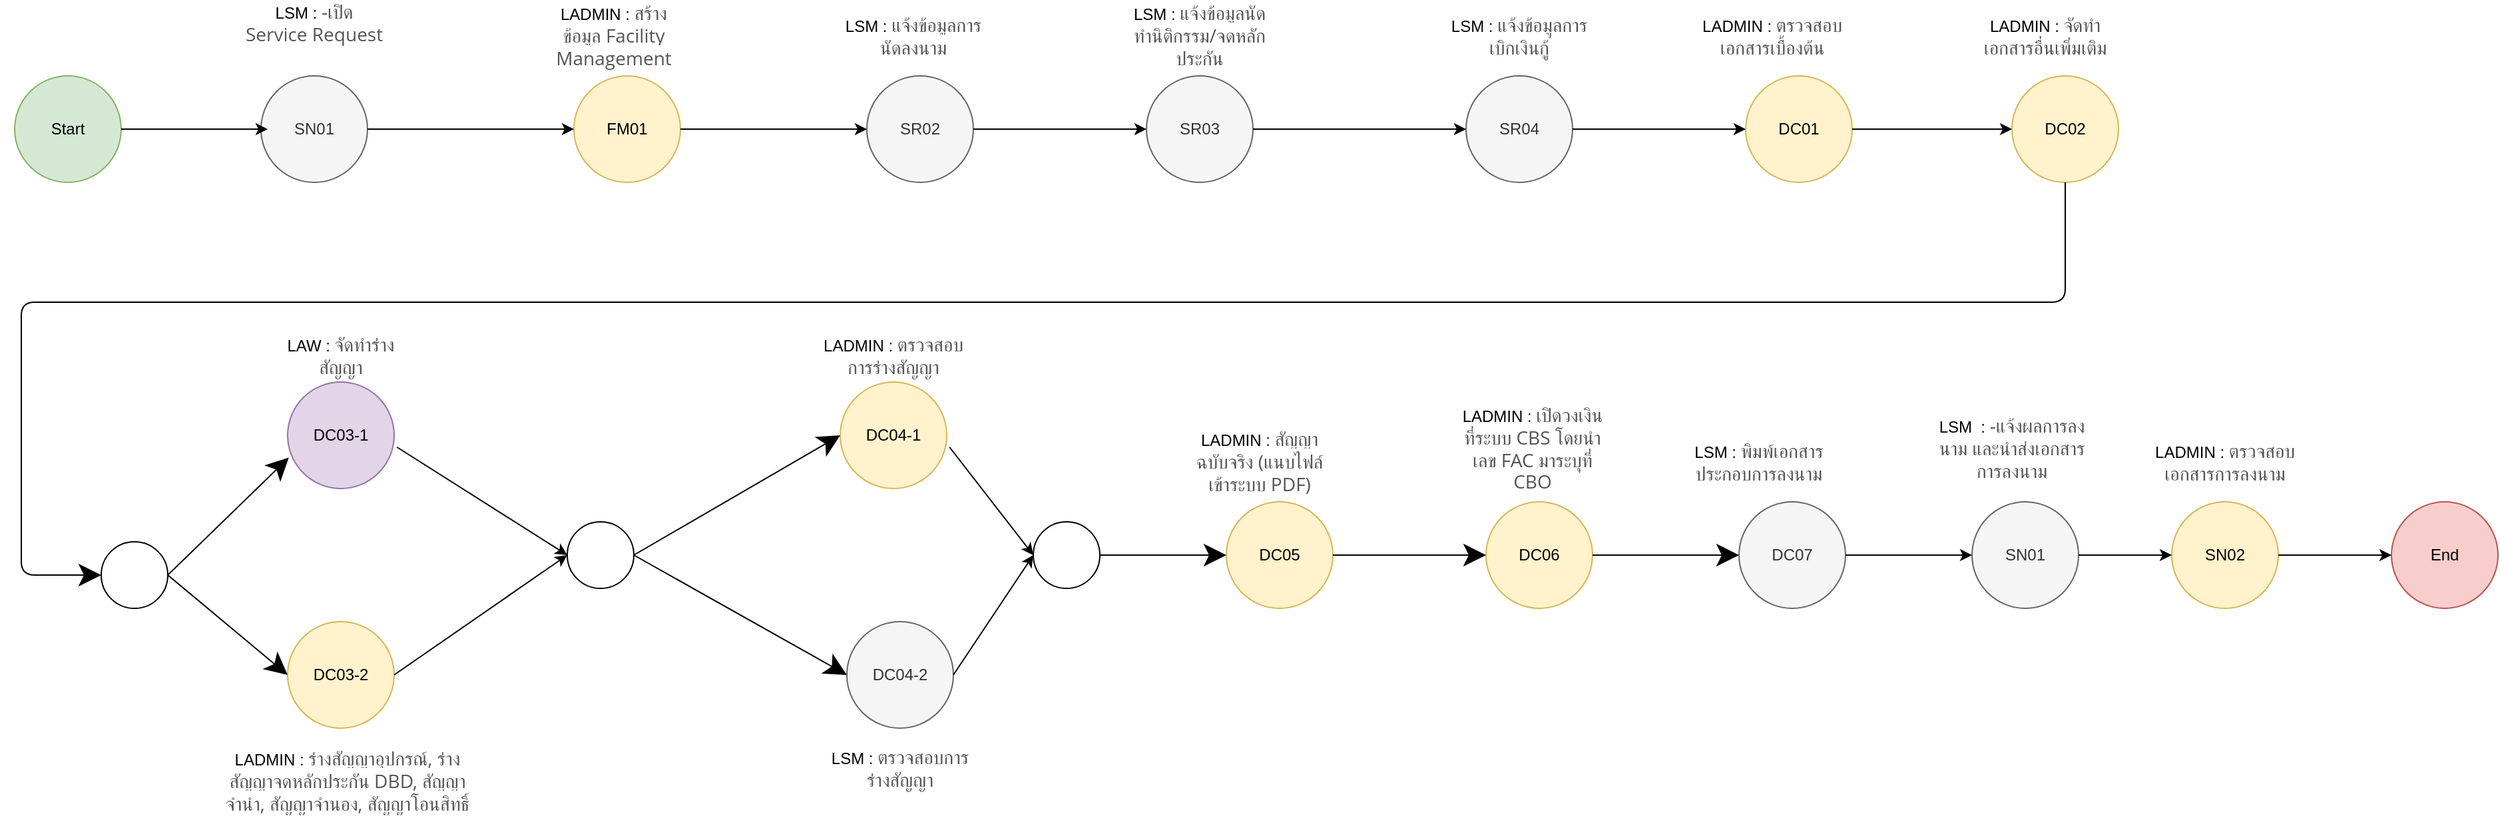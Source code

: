 <mxfile version="15.8.2" type="github" pages="6">
  <diagram id="y3g8O-tncbaZboNDgTsG" name="CurrentNewBookingFlow">
    <mxGraphModel dx="1958" dy="450" grid="1" gridSize="10" guides="1" tooltips="1" connect="1" arrows="1" fold="1" page="1" pageScale="1" pageWidth="850" pageHeight="1100" math="0" shadow="0">
      <root>
        <mxCell id="0" />
        <mxCell id="1" parent="0" />
        <mxCell id="gV2rgi2w-jonPdaFhDbP-1" value="SN01" style="ellipse;whiteSpace=wrap;html=1;aspect=fixed;fillColor=#f5f5f5;strokeColor=#666666;fontColor=#333333;" parent="1" vertex="1">
          <mxGeometry x="-300" y="310" width="80" height="80" as="geometry" />
        </mxCell>
        <mxCell id="gV2rgi2w-jonPdaFhDbP-2" value="LADMIN :&amp;nbsp;&lt;span style=&quot;color: rgb(85 , 85 , 85) ; font-family: &amp;#34;open sans&amp;#34; , sans-serif ; font-size: 14px ; text-align: left ; background-color: rgb(255 , 255 , 255)&quot;&gt;สร้างข้อมูล Facility Management&lt;/span&gt;" style="text;html=1;strokeColor=none;fillColor=none;align=center;verticalAlign=middle;whiteSpace=wrap;rounded=0;" parent="1" vertex="1">
          <mxGeometry x="-90" y="270" width="110" height="20" as="geometry" />
        </mxCell>
        <mxCell id="gV2rgi2w-jonPdaFhDbP-3" value="FM01" style="ellipse;whiteSpace=wrap;html=1;aspect=fixed;fillColor=#fff2cc;strokeColor=#d6b656;" parent="1" vertex="1">
          <mxGeometry x="-65" y="310" width="80" height="80" as="geometry" />
        </mxCell>
        <mxCell id="gV2rgi2w-jonPdaFhDbP-4" value="LSM :&amp;nbsp;&lt;span style=&quot;color: rgb(85 , 85 , 85) ; font-family: &amp;#34;open sans&amp;#34; , sans-serif ; font-size: 14px ; text-align: left ; background-color: rgb(255 , 255 , 255)&quot;&gt;แจ้งข้อมูลการนัดลงนาม&lt;/span&gt;" style="text;html=1;strokeColor=none;fillColor=none;align=center;verticalAlign=middle;whiteSpace=wrap;rounded=0;" parent="1" vertex="1">
          <mxGeometry x="135" y="270" width="110" height="20" as="geometry" />
        </mxCell>
        <mxCell id="gV2rgi2w-jonPdaFhDbP-5" value="" style="endArrow=classic;html=1;exitX=1;exitY=0.5;exitDx=0;exitDy=0;entryX=0;entryY=0.5;entryDx=0;entryDy=0;" parent="1" source="gV2rgi2w-jonPdaFhDbP-1" target="gV2rgi2w-jonPdaFhDbP-3" edge="1">
          <mxGeometry width="50" height="50" relative="1" as="geometry">
            <mxPoint x="-130" y="470" as="sourcePoint" />
            <mxPoint x="-80" y="420" as="targetPoint" />
          </mxGeometry>
        </mxCell>
        <mxCell id="gV2rgi2w-jonPdaFhDbP-6" value="SR02" style="ellipse;whiteSpace=wrap;html=1;aspect=fixed;fillColor=#f5f5f5;strokeColor=#666666;fontColor=#333333;" parent="1" vertex="1">
          <mxGeometry x="155" y="310" width="80" height="80" as="geometry" />
        </mxCell>
        <mxCell id="gV2rgi2w-jonPdaFhDbP-7" value="" style="endArrow=classic;html=1;exitX=1;exitY=0.5;exitDx=0;exitDy=0;entryX=0;entryY=0.5;entryDx=0;entryDy=0;" parent="1" source="gV2rgi2w-jonPdaFhDbP-3" target="gV2rgi2w-jonPdaFhDbP-6" edge="1">
          <mxGeometry width="50" height="50" relative="1" as="geometry">
            <mxPoint x="-45" y="460" as="sourcePoint" />
            <mxPoint x="165" y="460" as="targetPoint" />
          </mxGeometry>
        </mxCell>
        <mxCell id="gV2rgi2w-jonPdaFhDbP-9" value="LSM :&amp;nbsp;&lt;span style=&quot;color: rgb(85 , 85 , 85) ; font-family: &amp;#34;open sans&amp;#34; , sans-serif ; font-size: 14px ; text-align: left ; background-color: rgb(255 , 255 , 255)&quot;&gt;แจ้งข้อมูลนัดทำนิติกรรม/จดหลักประกัน&lt;/span&gt;" style="text;html=1;strokeColor=none;fillColor=none;align=center;verticalAlign=middle;whiteSpace=wrap;rounded=0;" parent="1" vertex="1">
          <mxGeometry x="350" y="270" width="110" height="20" as="geometry" />
        </mxCell>
        <mxCell id="gV2rgi2w-jonPdaFhDbP-10" value="SR03" style="ellipse;whiteSpace=wrap;html=1;aspect=fixed;fillColor=#f5f5f5;strokeColor=#666666;fontColor=#333333;" parent="1" vertex="1">
          <mxGeometry x="365" y="310" width="80" height="80" as="geometry" />
        </mxCell>
        <mxCell id="gV2rgi2w-jonPdaFhDbP-11" value="SR04" style="ellipse;whiteSpace=wrap;html=1;aspect=fixed;fillColor=#f5f5f5;strokeColor=#666666;fontColor=#333333;" parent="1" vertex="1">
          <mxGeometry x="605" y="310" width="80" height="80" as="geometry" />
        </mxCell>
        <mxCell id="gV2rgi2w-jonPdaFhDbP-12" value="" style="endArrow=classic;html=1;exitX=1;exitY=0.5;exitDx=0;exitDy=0;entryX=0;entryY=0.5;entryDx=0;entryDy=0;" parent="1" source="gV2rgi2w-jonPdaFhDbP-6" target="gV2rgi2w-jonPdaFhDbP-10" edge="1">
          <mxGeometry width="50" height="50" relative="1" as="geometry">
            <mxPoint x="85" y="390" as="sourcePoint" />
            <mxPoint x="135" y="340" as="targetPoint" />
          </mxGeometry>
        </mxCell>
        <mxCell id="gV2rgi2w-jonPdaFhDbP-13" value="" style="endArrow=classic;html=1;exitX=1;exitY=0.5;exitDx=0;exitDy=0;entryX=0;entryY=0.5;entryDx=0;entryDy=0;" parent="1" source="gV2rgi2w-jonPdaFhDbP-10" target="gV2rgi2w-jonPdaFhDbP-11" edge="1">
          <mxGeometry width="50" height="50" relative="1" as="geometry">
            <mxPoint x="525" y="450" as="sourcePoint" />
            <mxPoint x="695" y="450" as="targetPoint" />
          </mxGeometry>
        </mxCell>
        <mxCell id="gV2rgi2w-jonPdaFhDbP-14" value="DC01" style="ellipse;whiteSpace=wrap;html=1;aspect=fixed;fillColor=#fff2cc;strokeColor=#d6b656;" parent="1" vertex="1">
          <mxGeometry x="815" y="310" width="80" height="80" as="geometry" />
        </mxCell>
        <mxCell id="gV2rgi2w-jonPdaFhDbP-15" value="" style="endArrow=classic;html=1;exitX=1;exitY=0.5;exitDx=0;exitDy=0;entryX=0;entryY=0.5;entryDx=0;entryDy=0;" parent="1" source="gV2rgi2w-jonPdaFhDbP-11" target="gV2rgi2w-jonPdaFhDbP-14" edge="1">
          <mxGeometry width="50" height="50" relative="1" as="geometry">
            <mxPoint x="665" y="470" as="sourcePoint" />
            <mxPoint x="825" y="470" as="targetPoint" />
          </mxGeometry>
        </mxCell>
        <mxCell id="gV2rgi2w-jonPdaFhDbP-16" value="DC02" style="ellipse;whiteSpace=wrap;html=1;aspect=fixed;fillColor=#fff2cc;strokeColor=#d6b656;" parent="1" vertex="1">
          <mxGeometry x="1015" y="310" width="80" height="80" as="geometry" />
        </mxCell>
        <mxCell id="gV2rgi2w-jonPdaFhDbP-18" value="" style="endArrow=classic;html=1;exitX=1;exitY=0.5;exitDx=0;exitDy=0;entryX=0;entryY=0.5;entryDx=0;entryDy=0;" parent="1" source="gV2rgi2w-jonPdaFhDbP-14" target="gV2rgi2w-jonPdaFhDbP-16" edge="1">
          <mxGeometry width="50" height="50" relative="1" as="geometry">
            <mxPoint x="925" y="430" as="sourcePoint" />
            <mxPoint x="1055" y="430" as="targetPoint" />
          </mxGeometry>
        </mxCell>
        <mxCell id="gV2rgi2w-jonPdaFhDbP-21" value="DC04-2" style="ellipse;whiteSpace=wrap;html=1;aspect=fixed;fillColor=#f5f5f5;strokeColor=#666666;fontColor=#333333;" parent="1" vertex="1">
          <mxGeometry x="140" y="720" width="80" height="80" as="geometry" />
        </mxCell>
        <mxCell id="gV2rgi2w-jonPdaFhDbP-22" value="DC04-1" style="ellipse;whiteSpace=wrap;html=1;aspect=fixed;fillColor=#fff2cc;strokeColor=#d6b656;" parent="1" vertex="1">
          <mxGeometry x="135" y="540" width="80" height="80" as="geometry" />
        </mxCell>
        <mxCell id="gV2rgi2w-jonPdaFhDbP-25" value="" style="ellipse;whiteSpace=wrap;html=1;aspect=fixed;" parent="1" vertex="1">
          <mxGeometry x="280" y="645" width="50" height="50" as="geometry" />
        </mxCell>
        <mxCell id="gV2rgi2w-jonPdaFhDbP-26" value="" style="endArrow=classic;html=1;exitX=1.026;exitY=0.611;exitDx=0;exitDy=0;exitPerimeter=0;entryX=0;entryY=0.5;entryDx=0;entryDy=0;" parent="1" source="gV2rgi2w-jonPdaFhDbP-22" target="gV2rgi2w-jonPdaFhDbP-25" edge="1">
          <mxGeometry width="50" height="50" relative="1" as="geometry">
            <mxPoint x="495" y="710" as="sourcePoint" />
            <mxPoint x="425" y="670" as="targetPoint" />
          </mxGeometry>
        </mxCell>
        <mxCell id="gV2rgi2w-jonPdaFhDbP-27" value="" style="endArrow=classic;html=1;exitX=1;exitY=0.5;exitDx=0;exitDy=0;entryX=0;entryY=0.5;entryDx=0;entryDy=0;" parent="1" source="gV2rgi2w-jonPdaFhDbP-21" target="gV2rgi2w-jonPdaFhDbP-25" edge="1">
          <mxGeometry width="50" height="50" relative="1" as="geometry">
            <mxPoint x="495" y="710" as="sourcePoint" />
            <mxPoint x="545" y="660" as="targetPoint" />
          </mxGeometry>
        </mxCell>
        <mxCell id="gV2rgi2w-jonPdaFhDbP-28" value="DC07" style="ellipse;whiteSpace=wrap;html=1;aspect=fixed;fillColor=#f5f5f5;strokeColor=#666666;fontColor=#333333;" parent="1" vertex="1">
          <mxGeometry x="810" y="630" width="80" height="80" as="geometry" />
        </mxCell>
        <mxCell id="gV2rgi2w-jonPdaFhDbP-30" value="SN01" style="ellipse;whiteSpace=wrap;html=1;aspect=fixed;fillColor=#f5f5f5;strokeColor=#666666;fontColor=#333333;" parent="1" vertex="1">
          <mxGeometry x="985" y="630" width="80" height="80" as="geometry" />
        </mxCell>
        <mxCell id="gV2rgi2w-jonPdaFhDbP-31" value="" style="endArrow=classic;html=1;exitX=1;exitY=0.5;exitDx=0;exitDy=0;entryX=0;entryY=0.5;entryDx=0;entryDy=0;" parent="1" source="gV2rgi2w-jonPdaFhDbP-28" target="gV2rgi2w-jonPdaFhDbP-30" edge="1">
          <mxGeometry width="50" height="50" relative="1" as="geometry">
            <mxPoint x="865" y="720" as="sourcePoint" />
            <mxPoint x="985" y="720" as="targetPoint" />
          </mxGeometry>
        </mxCell>
        <mxCell id="gV2rgi2w-jonPdaFhDbP-32" value="SN02" style="ellipse;whiteSpace=wrap;html=1;aspect=fixed;fillColor=#fff2cc;strokeColor=#d6b656;" parent="1" vertex="1">
          <mxGeometry x="1135" y="630" width="80" height="80" as="geometry" />
        </mxCell>
        <mxCell id="gV2rgi2w-jonPdaFhDbP-33" value="" style="endArrow=classic;html=1;exitX=1;exitY=0.5;exitDx=0;exitDy=0;entryX=0;entryY=0.5;entryDx=0;entryDy=0;" parent="1" source="gV2rgi2w-jonPdaFhDbP-30" target="gV2rgi2w-jonPdaFhDbP-32" edge="1">
          <mxGeometry width="50" height="50" relative="1" as="geometry">
            <mxPoint x="1145" y="770" as="sourcePoint" />
            <mxPoint x="1195" y="720" as="targetPoint" />
          </mxGeometry>
        </mxCell>
        <mxCell id="gV2rgi2w-jonPdaFhDbP-34" value="Start" style="ellipse;whiteSpace=wrap;html=1;aspect=fixed;fillColor=#d5e8d4;strokeColor=#82b366;" parent="1" vertex="1">
          <mxGeometry x="-485" y="310" width="80" height="80" as="geometry" />
        </mxCell>
        <mxCell id="gV2rgi2w-jonPdaFhDbP-35" value="" style="endArrow=classic;html=1;exitX=1;exitY=0.5;exitDx=0;exitDy=0;" parent="1" source="gV2rgi2w-jonPdaFhDbP-34" edge="1">
          <mxGeometry width="50" height="50" relative="1" as="geometry">
            <mxPoint x="-245" y="410" as="sourcePoint" />
            <mxPoint x="-295" y="350" as="targetPoint" />
          </mxGeometry>
        </mxCell>
        <mxCell id="gV2rgi2w-jonPdaFhDbP-36" value="End" style="ellipse;whiteSpace=wrap;html=1;aspect=fixed;fillColor=#f8cecc;strokeColor=#b85450;" parent="1" vertex="1">
          <mxGeometry x="1300" y="630" width="80" height="80" as="geometry" />
        </mxCell>
        <mxCell id="gV2rgi2w-jonPdaFhDbP-37" value="" style="endArrow=classic;html=1;exitX=1;exitY=0.5;exitDx=0;exitDy=0;entryX=0;entryY=0.5;entryDx=0;entryDy=0;" parent="1" source="gV2rgi2w-jonPdaFhDbP-32" target="gV2rgi2w-jonPdaFhDbP-36" edge="1">
          <mxGeometry width="50" height="50" relative="1" as="geometry">
            <mxPoint x="1305" y="810" as="sourcePoint" />
            <mxPoint x="1355" y="760" as="targetPoint" />
          </mxGeometry>
        </mxCell>
        <mxCell id="Ezmk_QxcawEI0PNSvWii-1" value="DC03-2" style="ellipse;whiteSpace=wrap;html=1;aspect=fixed;fillColor=#fff2cc;strokeColor=#d6b656;" parent="1" vertex="1">
          <mxGeometry x="-280" y="720" width="80" height="80" as="geometry" />
        </mxCell>
        <mxCell id="Ezmk_QxcawEI0PNSvWii-2" value="DC03-1" style="ellipse;whiteSpace=wrap;html=1;aspect=fixed;fillColor=#e1d5e7;strokeColor=#9673a6;" parent="1" vertex="1">
          <mxGeometry x="-280" y="540" width="80" height="80" as="geometry" />
        </mxCell>
        <mxCell id="Ezmk_QxcawEI0PNSvWii-3" value="" style="ellipse;whiteSpace=wrap;html=1;aspect=fixed;" parent="1" vertex="1">
          <mxGeometry x="-70" y="645" width="50" height="50" as="geometry" />
        </mxCell>
        <mxCell id="Ezmk_QxcawEI0PNSvWii-4" value="" style="endArrow=classic;html=1;exitX=1.026;exitY=0.611;exitDx=0;exitDy=0;exitPerimeter=0;entryX=0;entryY=0.5;entryDx=0;entryDy=0;" parent="1" source="Ezmk_QxcawEI0PNSvWii-2" target="Ezmk_QxcawEI0PNSvWii-3" edge="1">
          <mxGeometry width="50" height="50" relative="1" as="geometry">
            <mxPoint x="80" y="710" as="sourcePoint" />
            <mxPoint x="10" y="670" as="targetPoint" />
          </mxGeometry>
        </mxCell>
        <mxCell id="Ezmk_QxcawEI0PNSvWii-5" value="" style="endArrow=classic;html=1;exitX=1;exitY=0.5;exitDx=0;exitDy=0;entryX=0;entryY=0.5;entryDx=0;entryDy=0;" parent="1" source="Ezmk_QxcawEI0PNSvWii-1" target="Ezmk_QxcawEI0PNSvWii-3" edge="1">
          <mxGeometry width="50" height="50" relative="1" as="geometry">
            <mxPoint x="80" y="710" as="sourcePoint" />
            <mxPoint x="130" y="660" as="targetPoint" />
          </mxGeometry>
        </mxCell>
        <mxCell id="Ezmk_QxcawEI0PNSvWii-6" value="" style="endArrow=classic;html=1;startSize=14;endSize=14;sourcePerimeterSpacing=8;targetPerimeterSpacing=8;exitX=1;exitY=0.5;exitDx=0;exitDy=0;entryX=0;entryY=0.5;entryDx=0;entryDy=0;" parent="1" source="Ezmk_QxcawEI0PNSvWii-3" target="gV2rgi2w-jonPdaFhDbP-22" edge="1">
          <mxGeometry width="50" height="50" relative="1" as="geometry">
            <mxPoint x="395" y="870" as="sourcePoint" />
            <mxPoint x="445" y="820" as="targetPoint" />
          </mxGeometry>
        </mxCell>
        <mxCell id="Ezmk_QxcawEI0PNSvWii-7" value="" style="endArrow=classic;html=1;startSize=14;endSize=14;sourcePerimeterSpacing=8;targetPerimeterSpacing=8;exitX=1;exitY=0.5;exitDx=0;exitDy=0;entryX=0;entryY=0.5;entryDx=0;entryDy=0;" parent="1" source="Ezmk_QxcawEI0PNSvWii-3" target="gV2rgi2w-jonPdaFhDbP-21" edge="1">
          <mxGeometry width="50" height="50" relative="1" as="geometry">
            <mxPoint x="-15" y="670" as="sourcePoint" />
            <mxPoint x="145" y="760" as="targetPoint" />
          </mxGeometry>
        </mxCell>
        <mxCell id="Ezmk_QxcawEI0PNSvWii-8" value="DC05" style="ellipse;whiteSpace=wrap;html=1;aspect=fixed;fillColor=#fff2cc;strokeColor=#d6b656;" parent="1" vertex="1">
          <mxGeometry x="425" y="630" width="80" height="80" as="geometry" />
        </mxCell>
        <mxCell id="Ezmk_QxcawEI0PNSvWii-9" value="" style="endArrow=classic;html=1;startSize=14;endSize=14;sourcePerimeterSpacing=8;targetPerimeterSpacing=8;exitX=1;exitY=0.5;exitDx=0;exitDy=0;entryX=0;entryY=0.5;entryDx=0;entryDy=0;" parent="1" source="gV2rgi2w-jonPdaFhDbP-25" target="Ezmk_QxcawEI0PNSvWii-8" edge="1">
          <mxGeometry width="50" height="50" relative="1" as="geometry">
            <mxPoint x="395" y="870" as="sourcePoint" />
            <mxPoint x="445" y="820" as="targetPoint" />
          </mxGeometry>
        </mxCell>
        <mxCell id="Ezmk_QxcawEI0PNSvWii-10" value="DC06" style="ellipse;whiteSpace=wrap;html=1;aspect=fixed;fillColor=#fff2cc;strokeColor=#d6b656;" parent="1" vertex="1">
          <mxGeometry x="620" y="630" width="80" height="80" as="geometry" />
        </mxCell>
        <mxCell id="Ezmk_QxcawEI0PNSvWii-11" value="" style="endArrow=classic;html=1;startSize=14;endSize=14;sourcePerimeterSpacing=8;targetPerimeterSpacing=8;exitX=1;exitY=0.5;exitDx=0;exitDy=0;entryX=0;entryY=0.5;entryDx=0;entryDy=0;" parent="1" source="Ezmk_QxcawEI0PNSvWii-8" target="Ezmk_QxcawEI0PNSvWii-10" edge="1">
          <mxGeometry width="50" height="50" relative="1" as="geometry">
            <mxPoint x="425" y="830" as="sourcePoint" />
            <mxPoint x="605" y="670" as="targetPoint" />
          </mxGeometry>
        </mxCell>
        <mxCell id="Ezmk_QxcawEI0PNSvWii-12" value="" style="endArrow=classic;html=1;startSize=14;endSize=14;sourcePerimeterSpacing=8;targetPerimeterSpacing=8;exitX=1;exitY=0.5;exitDx=0;exitDy=0;entryX=0;entryY=0.5;entryDx=0;entryDy=0;" parent="1" source="Ezmk_QxcawEI0PNSvWii-10" target="gV2rgi2w-jonPdaFhDbP-28" edge="1">
          <mxGeometry width="50" height="50" relative="1" as="geometry">
            <mxPoint x="425" y="830" as="sourcePoint" />
            <mxPoint x="475" y="780" as="targetPoint" />
          </mxGeometry>
        </mxCell>
        <mxCell id="Ezmk_QxcawEI0PNSvWii-13" value="" style="endArrow=classic;html=1;startSize=14;endSize=14;sourcePerimeterSpacing=8;targetPerimeterSpacing=8;entryX=0;entryY=0.5;entryDx=0;entryDy=0;exitX=0.5;exitY=1;exitDx=0;exitDy=0;" parent="1" source="gV2rgi2w-jonPdaFhDbP-16" target="Ezmk_QxcawEI0PNSvWii-14" edge="1">
          <mxGeometry width="50" height="50" relative="1" as="geometry">
            <mxPoint x="1260" y="400" as="sourcePoint" />
            <mxPoint x="-240" y="510" as="targetPoint" />
            <Array as="points">
              <mxPoint x="1055" y="480" />
              <mxPoint x="-480" y="480" />
              <mxPoint x="-480" y="685" />
            </Array>
          </mxGeometry>
        </mxCell>
        <mxCell id="Ezmk_QxcawEI0PNSvWii-14" value="" style="ellipse;whiteSpace=wrap;html=1;aspect=fixed;" parent="1" vertex="1">
          <mxGeometry x="-420" y="660" width="50" height="50" as="geometry" />
        </mxCell>
        <mxCell id="Ezmk_QxcawEI0PNSvWii-15" value="" style="endArrow=classic;html=1;startSize=14;endSize=14;sourcePerimeterSpacing=8;targetPerimeterSpacing=8;exitX=1;exitY=0.5;exitDx=0;exitDy=0;entryX=0.011;entryY=0.71;entryDx=0;entryDy=0;entryPerimeter=0;" parent="1" source="Ezmk_QxcawEI0PNSvWii-14" target="Ezmk_QxcawEI0PNSvWii-2" edge="1">
          <mxGeometry width="50" height="50" relative="1" as="geometry">
            <mxPoint x="650" y="750" as="sourcePoint" />
            <mxPoint x="700" y="700" as="targetPoint" />
          </mxGeometry>
        </mxCell>
        <mxCell id="Ezmk_QxcawEI0PNSvWii-16" value="" style="endArrow=classic;html=1;startSize=14;endSize=14;sourcePerimeterSpacing=8;targetPerimeterSpacing=8;exitX=1;exitY=0.5;exitDx=0;exitDy=0;entryX=0;entryY=0.5;entryDx=0;entryDy=0;" parent="1" source="Ezmk_QxcawEI0PNSvWii-14" target="Ezmk_QxcawEI0PNSvWii-1" edge="1">
          <mxGeometry width="50" height="50" relative="1" as="geometry">
            <mxPoint x="-130.0" y="918.2" as="sourcePoint" />
            <mxPoint x="-79.12" y="850" as="targetPoint" />
          </mxGeometry>
        </mxCell>
        <mxCell id="Ezmk_QxcawEI0PNSvWii-17" value="LSM :&amp;nbsp;&lt;span style=&quot;color: rgb(85 , 85 , 85) ; font-family: &amp;#34;open sans&amp;#34; , sans-serif ; font-size: 14px ; text-align: left ; background-color: rgb(255 , 255 , 255)&quot;&gt;-เปิด Service Request&lt;/span&gt;" style="text;html=1;strokeColor=none;fillColor=none;align=center;verticalAlign=middle;whiteSpace=wrap;rounded=0;" parent="1" vertex="1">
          <mxGeometry x="-315" y="260" width="110" height="20" as="geometry" />
        </mxCell>
        <mxCell id="Ezmk_QxcawEI0PNSvWii-19" value="LSM :&amp;nbsp;&lt;span style=&quot;color: rgb(85 , 85 , 85) ; font-family: &amp;#34;open sans&amp;#34; , sans-serif ; font-size: 14px ; text-align: left ; background-color: rgb(255 , 255 , 255)&quot;&gt;แจ้งข้อมูลการเบิกเงินกู้&lt;/span&gt;" style="text;html=1;strokeColor=none;fillColor=none;align=center;verticalAlign=middle;whiteSpace=wrap;rounded=0;" parent="1" vertex="1">
          <mxGeometry x="590" y="270" width="110" height="20" as="geometry" />
        </mxCell>
        <mxCell id="Ezmk_QxcawEI0PNSvWii-20" value="LADMIN :&amp;nbsp;&lt;span style=&quot;color: rgb(85 , 85 , 85) ; font-family: &amp;#34;open sans&amp;#34; , sans-serif ; font-size: 14px ; text-align: left ; background-color: rgb(255 , 255 , 255)&quot;&gt;ตรวจสอบเอกสารเบื้องต้น&lt;/span&gt;" style="text;html=1;strokeColor=none;fillColor=none;align=center;verticalAlign=middle;whiteSpace=wrap;rounded=0;" parent="1" vertex="1">
          <mxGeometry x="780" y="270" width="110" height="20" as="geometry" />
        </mxCell>
        <mxCell id="Ezmk_QxcawEI0PNSvWii-21" value="LADMIN :&amp;nbsp;&lt;span style=&quot;color: rgb(85 , 85 , 85) ; font-family: &amp;#34;open sans&amp;#34; , sans-serif ; font-size: 14px ; text-align: left ; background-color: rgb(255 , 255 , 255)&quot;&gt;จัดทำเอกสารอื่นเพิ่มเติม&lt;/span&gt;" style="text;html=1;strokeColor=none;fillColor=none;align=center;verticalAlign=middle;whiteSpace=wrap;rounded=0;" parent="1" vertex="1">
          <mxGeometry x="985" y="270" width="110" height="20" as="geometry" />
        </mxCell>
        <mxCell id="Ezmk_QxcawEI0PNSvWii-22" value="LAW :&amp;nbsp;&lt;span style=&quot;color: rgb(85 , 85 , 85) ; font-family: &amp;#34;open sans&amp;#34; , sans-serif ; font-size: 14px ; text-align: left ; background-color: rgb(255 , 255 , 255)&quot;&gt;จัดทำร่างสัญญา&lt;/span&gt;" style="text;html=1;strokeColor=none;fillColor=none;align=center;verticalAlign=middle;whiteSpace=wrap;rounded=0;" parent="1" vertex="1">
          <mxGeometry x="-295" y="510" width="110" height="20" as="geometry" />
        </mxCell>
        <mxCell id="Ezmk_QxcawEI0PNSvWii-23" value="LADMIN :&amp;nbsp;&lt;span style=&quot;color: rgb(85 , 85 , 85) ; font-family: &amp;#34;open sans&amp;#34; , sans-serif ; font-size: 14px ; text-align: left ; background-color: rgb(255 , 255 , 255)&quot;&gt;ร่างสัญญาอุปกรณ์, ร่างสัญญาจดหลักประกัน DBD, สัญญาจำนำ, สัญญาจำนอง, สัญญาโอนสิทธิ์&lt;/span&gt;" style="text;html=1;strokeColor=none;fillColor=none;align=center;verticalAlign=middle;whiteSpace=wrap;rounded=0;" parent="1" vertex="1">
          <mxGeometry x="-330" y="830" width="190" height="20" as="geometry" />
        </mxCell>
        <mxCell id="Ezmk_QxcawEI0PNSvWii-24" value="LADMIN :&amp;nbsp;&lt;span style=&quot;color: rgb(85 , 85 , 85) ; font-family: &amp;#34;open sans&amp;#34; , sans-serif ; font-size: 14px ; text-align: left ; background-color: rgb(255 , 255 , 255)&quot;&gt;ตรวจสอบการร่างสัญญา&lt;/span&gt;" style="text;html=1;strokeColor=none;fillColor=none;align=center;verticalAlign=middle;whiteSpace=wrap;rounded=0;" parent="1" vertex="1">
          <mxGeometry x="120" y="510" width="110" height="20" as="geometry" />
        </mxCell>
        <mxCell id="Ezmk_QxcawEI0PNSvWii-25" value="LSM :&amp;nbsp;&lt;span style=&quot;color: rgb(85 , 85 , 85) ; font-family: &amp;#34;open sans&amp;#34; , sans-serif ; font-size: 14px ; text-align: left ; background-color: rgb(255 , 255 , 255)&quot;&gt;ตรวจสอบการร่างสัญญา&lt;/span&gt;" style="text;html=1;strokeColor=none;fillColor=none;align=center;verticalAlign=middle;whiteSpace=wrap;rounded=0;" parent="1" vertex="1">
          <mxGeometry x="125" y="820" width="110" height="20" as="geometry" />
        </mxCell>
        <mxCell id="Ezmk_QxcawEI0PNSvWii-26" value="LADMIN :&amp;nbsp;&lt;span style=&quot;color: rgb(85 , 85 , 85) ; font-family: &amp;#34;open sans&amp;#34; , sans-serif ; font-size: 14px ; text-align: left ; background-color: rgb(255 , 255 , 255)&quot;&gt;สัญญาฉบับจริง (แนบไฟล์เข้าระบบ PDF)&lt;/span&gt;" style="text;html=1;strokeColor=none;fillColor=none;align=center;verticalAlign=middle;whiteSpace=wrap;rounded=0;" parent="1" vertex="1">
          <mxGeometry x="395" y="590" width="110" height="20" as="geometry" />
        </mxCell>
        <mxCell id="Ezmk_QxcawEI0PNSvWii-27" value="LADMIN :&amp;nbsp;&lt;span style=&quot;color: rgb(85 , 85 , 85) ; font-family: &amp;#34;open sans&amp;#34; , sans-serif ; font-size: 14px ; text-align: left ; background-color: rgb(255 , 255 , 255)&quot;&gt;เปิดวงเงินที่ระบบ CBS โดยนำเลข FAC มาระบุที่ CBO&lt;/span&gt;" style="text;html=1;strokeColor=none;fillColor=none;align=center;verticalAlign=middle;whiteSpace=wrap;rounded=0;" parent="1" vertex="1">
          <mxGeometry x="600" y="580" width="110" height="20" as="geometry" />
        </mxCell>
        <mxCell id="Ezmk_QxcawEI0PNSvWii-28" value="LSM :&amp;nbsp;&lt;span style=&quot;color: rgb(85 , 85 , 85) ; font-family: &amp;#34;open sans&amp;#34; , sans-serif ; font-size: 14px ; text-align: left ; background-color: rgb(255 , 255 , 255)&quot;&gt;พิมพ์เอกสารประกอบการลงนาม&lt;/span&gt;" style="text;html=1;strokeColor=none;fillColor=none;align=center;verticalAlign=middle;whiteSpace=wrap;rounded=0;" parent="1" vertex="1">
          <mxGeometry x="770" y="590" width="110" height="20" as="geometry" />
        </mxCell>
        <mxCell id="Ezmk_QxcawEI0PNSvWii-29" value="LSM&amp;nbsp; :&amp;nbsp;&lt;span style=&quot;color: rgb(85 , 85 , 85) ; font-family: &amp;#34;open sans&amp;#34; , sans-serif ; font-size: 14px ; text-align: left ; background-color: rgb(255 , 255 , 255)&quot;&gt;-แจ้งผลการลงนาม และนำส่งเอกสารการลงนาม&lt;/span&gt;" style="text;html=1;strokeColor=none;fillColor=none;align=center;verticalAlign=middle;whiteSpace=wrap;rounded=0;" parent="1" vertex="1">
          <mxGeometry x="950" y="580" width="130" height="20" as="geometry" />
        </mxCell>
        <mxCell id="Ezmk_QxcawEI0PNSvWii-30" value="LADMIN :&amp;nbsp;&lt;span style=&quot;color: rgb(85 , 85 , 85) ; font-family: &amp;#34;open sans&amp;#34; , sans-serif ; font-size: 14px ; text-align: left ; background-color: rgb(255 , 255 , 255)&quot;&gt;ตรวจสอบเอกสารการลงนาม&lt;/span&gt;" style="text;html=1;strokeColor=none;fillColor=none;align=center;verticalAlign=middle;whiteSpace=wrap;rounded=0;" parent="1" vertex="1">
          <mxGeometry x="1120" y="590" width="110" height="20" as="geometry" />
        </mxCell>
      </root>
    </mxGraphModel>
  </diagram>
  <diagram id="8YXAhRg9I3d1OtJ7_vAS" name="New-NewBookingFlow">
    <mxGraphModel dx="3020" dy="484" grid="1" gridSize="10" guides="1" tooltips="1" connect="1" arrows="1" fold="1" page="1" pageScale="1" pageWidth="1700" pageHeight="1100" math="0" shadow="0">
      <root>
        <mxCell id="ILu869-5b9CS2z_J3r0e-0" />
        <mxCell id="ILu869-5b9CS2z_J3r0e-1" parent="ILu869-5b9CS2z_J3r0e-0" />
        <mxCell id="ILu869-5b9CS2z_J3r0e-2" value="SR01" style="ellipse;whiteSpace=wrap;html=1;aspect=fixed;fillColor=#f5f5f5;strokeColor=#666666;fontColor=#333333;" parent="ILu869-5b9CS2z_J3r0e-1" vertex="1">
          <mxGeometry x="-370" y="310" width="80" height="80" as="geometry" />
        </mxCell>
        <mxCell id="ILu869-5b9CS2z_J3r0e-5" value="LSM :&amp;nbsp;&lt;span style=&quot;color: rgb(85 , 85 , 85) ; font-family: &amp;#34;open sans&amp;#34; , sans-serif ; font-size: 14px ; text-align: left ; background-color: rgb(255 , 255 , 255)&quot;&gt;แจ้งข้อมูลการนัดลงนาม&lt;/span&gt;" style="text;html=1;strokeColor=none;fillColor=none;align=center;verticalAlign=middle;whiteSpace=wrap;rounded=0;" parent="ILu869-5b9CS2z_J3r0e-1" vertex="1">
          <mxGeometry x="135" y="405" width="110" height="20" as="geometry" />
        </mxCell>
        <mxCell id="ILu869-5b9CS2z_J3r0e-6" value="" style="endArrow=classic;html=1;exitX=1;exitY=0.5;exitDx=0;exitDy=0;entryX=0;entryY=0.5;entryDx=0;entryDy=0;" parent="ILu869-5b9CS2z_J3r0e-1" source="ILu869-5b9CS2z_J3r0e-2" target="nIWnTfxsMmq_2XqOHGMZ-0" edge="1">
          <mxGeometry width="50" height="50" relative="1" as="geometry">
            <mxPoint x="-130" y="470" as="sourcePoint" />
            <mxPoint x="-110" y="350" as="targetPoint" />
          </mxGeometry>
        </mxCell>
        <mxCell id="ILu869-5b9CS2z_J3r0e-7" value="SR02" style="ellipse;whiteSpace=wrap;html=1;aspect=fixed;fillColor=#f5f5f5;strokeColor=#666666;fontColor=#333333;" parent="ILu869-5b9CS2z_J3r0e-1" vertex="1">
          <mxGeometry x="150" y="310" width="80" height="80" as="geometry" />
        </mxCell>
        <mxCell id="ILu869-5b9CS2z_J3r0e-8" value="" style="endArrow=classic;html=1;entryX=0;entryY=0.5;entryDx=0;entryDy=0;exitX=1;exitY=0.5;exitDx=0;exitDy=0;" parent="ILu869-5b9CS2z_J3r0e-1" source="87uIj1xspz1_YuOkeHtH-3" target="ILu869-5b9CS2z_J3r0e-7" edge="1">
          <mxGeometry width="50" height="50" relative="1" as="geometry">
            <mxPoint x="100" y="350" as="sourcePoint" />
            <mxPoint x="55" y="350" as="targetPoint" />
          </mxGeometry>
        </mxCell>
        <mxCell id="GNWCD73ZwDZWSnNtZMLL-3" style="edgeStyle=orthogonalEdgeStyle;rounded=0;orthogonalLoop=1;jettySize=auto;html=1;exitX=0.5;exitY=1;exitDx=0;exitDy=0;fillColor=#0050ef;strokeColor=#001DBC;strokeWidth=2;entryX=0.5;entryY=1;entryDx=0;entryDy=0;" parent="ILu869-5b9CS2z_J3r0e-1" source="nIWnTfxsMmq_2XqOHGMZ-0" target="ILu869-5b9CS2z_J3r0e-2" edge="1">
          <mxGeometry relative="1" as="geometry">
            <Array as="points">
              <mxPoint x="-165" y="420" />
              <mxPoint x="-330" y="420" />
            </Array>
            <mxPoint x="-70" y="390" as="sourcePoint" />
          </mxGeometry>
        </mxCell>
        <mxCell id="ILu869-5b9CS2z_J3r0e-15" value="" style="endArrow=classic;html=1;entryX=0;entryY=0.5;entryDx=0;entryDy=0;exitX=1;exitY=1;exitDx=0;exitDy=0;" parent="ILu869-5b9CS2z_J3r0e-1" source="GNWCD73ZwDZWSnNtZMLL-31" target="ILu869-5b9CS2z_J3r0e-41" edge="1">
          <mxGeometry width="50" height="50" relative="1" as="geometry">
            <mxPoint x="320" y="370" as="sourcePoint" />
            <mxPoint x="790" y="430" as="targetPoint" />
          </mxGeometry>
        </mxCell>
        <mxCell id="GNWCD73ZwDZWSnNtZMLL-8" style="edgeStyle=orthogonalEdgeStyle;rounded=0;orthogonalLoop=1;jettySize=auto;html=1;entryX=1;entryY=0;entryDx=0;entryDy=0;strokeColor=#001DBC;strokeWidth=2;exitX=0.013;exitY=0.325;exitDx=0;exitDy=0;exitPerimeter=0;" parent="ILu869-5b9CS2z_J3r0e-1" source="ILu869-5b9CS2z_J3r0e-16" target="ILu869-5b9CS2z_J3r0e-7" edge="1">
          <mxGeometry relative="1" as="geometry">
            <mxPoint x="420" y="230" as="sourcePoint" />
            <Array as="points">
              <mxPoint x="280" y="296" />
              <mxPoint x="280" y="322" />
            </Array>
          </mxGeometry>
        </mxCell>
        <mxCell id="jtdXv_eCdQJLe6H9-5B1-0" style="edgeStyle=orthogonalEdgeStyle;rounded=0;orthogonalLoop=1;jettySize=auto;html=1;exitX=1;exitY=0.5;exitDx=0;exitDy=0;entryX=1;entryY=0;entryDx=0;entryDy=0;" parent="ILu869-5b9CS2z_J3r0e-1" source="ILu869-5b9CS2z_J3r0e-16" target="ILu869-5b9CS2z_J3r0e-62" edge="1">
          <mxGeometry relative="1" as="geometry" />
        </mxCell>
        <mxCell id="ILu869-5b9CS2z_J3r0e-16" value="DC02" style="ellipse;whiteSpace=wrap;html=1;aspect=fixed;fillColor=#fff2cc;strokeColor=#d6b656;" parent="ILu869-5b9CS2z_J3r0e-1" vertex="1">
          <mxGeometry x="415" y="270" width="80" height="80" as="geometry" />
        </mxCell>
        <mxCell id="ILu869-5b9CS2z_J3r0e-17" value="" style="endArrow=classic;html=1;entryX=0;entryY=0.5;entryDx=0;entryDy=0;exitX=1;exitY=0;exitDx=0;exitDy=0;" parent="ILu869-5b9CS2z_J3r0e-1" source="GNWCD73ZwDZWSnNtZMLL-31" target="ILu869-5b9CS2z_J3r0e-16" edge="1">
          <mxGeometry width="50" height="50" relative="1" as="geometry">
            <mxPoint x="330" y="290" as="sourcePoint" />
            <mxPoint x="1055" y="430" as="targetPoint" />
          </mxGeometry>
        </mxCell>
        <mxCell id="jtdXv_eCdQJLe6H9-5B1-11" style="edgeStyle=orthogonalEdgeStyle;rounded=0;orthogonalLoop=1;jettySize=auto;html=1;exitX=1;exitY=0.5;exitDx=0;exitDy=0;entryX=0;entryY=0.5;entryDx=0;entryDy=0;" parent="ILu869-5b9CS2z_J3r0e-1" source="ILu869-5b9CS2z_J3r0e-18" target="ILu869-5b9CS2z_J3r0e-20" edge="1">
          <mxGeometry relative="1" as="geometry" />
        </mxCell>
        <mxCell id="ILu869-5b9CS2z_J3r0e-18" value="DC04-2" style="ellipse;whiteSpace=wrap;html=1;aspect=fixed;fillColor=#f5f5f5;strokeColor=#666666;fontColor=#333333;" parent="ILu869-5b9CS2z_J3r0e-1" vertex="1">
          <mxGeometry x="95" y="705" width="80" height="80" as="geometry" />
        </mxCell>
        <mxCell id="jtdXv_eCdQJLe6H9-5B1-10" style="edgeStyle=orthogonalEdgeStyle;rounded=0;orthogonalLoop=1;jettySize=auto;html=1;exitX=1;exitY=0.5;exitDx=0;exitDy=0;entryX=0;entryY=0.5;entryDx=0;entryDy=0;" parent="ILu869-5b9CS2z_J3r0e-1" source="ILu869-5b9CS2z_J3r0e-19" target="ILu869-5b9CS2z_J3r0e-20" edge="1">
          <mxGeometry relative="1" as="geometry" />
        </mxCell>
        <mxCell id="ILu869-5b9CS2z_J3r0e-19" value="DC04-1" style="ellipse;whiteSpace=wrap;html=1;aspect=fixed;fillColor=#fff2cc;strokeColor=#d6b656;" parent="ILu869-5b9CS2z_J3r0e-1" vertex="1">
          <mxGeometry x="95" y="610" width="80" height="80" as="geometry" />
        </mxCell>
        <mxCell id="jtdXv_eCdQJLe6H9-5B1-9" style="edgeStyle=orthogonalEdgeStyle;rounded=0;orthogonalLoop=1;jettySize=auto;html=1;exitX=1;exitY=0.5;exitDx=0;exitDy=0;entryX=0;entryY=0.5;entryDx=0;entryDy=0;" parent="ILu869-5b9CS2z_J3r0e-1" source="ILu869-5b9CS2z_J3r0e-20" target="GNWCD73ZwDZWSnNtZMLL-34" edge="1">
          <mxGeometry relative="1" as="geometry" />
        </mxCell>
        <mxCell id="ILu869-5b9CS2z_J3r0e-20" value="" style="ellipse;whiteSpace=wrap;html=1;aspect=fixed;" parent="ILu869-5b9CS2z_J3r0e-1" vertex="1">
          <mxGeometry x="229" y="655" width="50" height="50" as="geometry" />
        </mxCell>
        <mxCell id="jNYEy1FXHsMpurw9kyP9-0" style="edgeStyle=orthogonalEdgeStyle;rounded=0;orthogonalLoop=1;jettySize=auto;html=1;exitX=1;exitY=0.5;exitDx=0;exitDy=0;" parent="ILu869-5b9CS2z_J3r0e-1" source="ILu869-5b9CS2z_J3r0e-23" target="ILu869-5b9CS2z_J3r0e-24" edge="1">
          <mxGeometry relative="1" as="geometry" />
        </mxCell>
        <mxCell id="ILu869-5b9CS2z_J3r0e-23" value="DC07" style="ellipse;whiteSpace=wrap;html=1;aspect=fixed;fillColor=#f5f5f5;strokeColor=#666666;fontColor=#333333;" parent="ILu869-5b9CS2z_J3r0e-1" vertex="1">
          <mxGeometry x="825" y="580" width="80" height="80" as="geometry" />
        </mxCell>
        <mxCell id="jNYEy1FXHsMpurw9kyP9-2" style="edgeStyle=orthogonalEdgeStyle;rounded=0;orthogonalLoop=1;jettySize=auto;html=1;exitX=1;exitY=0.5;exitDx=0;exitDy=0;entryX=0;entryY=0.5;entryDx=0;entryDy=0;" parent="ILu869-5b9CS2z_J3r0e-1" source="ILu869-5b9CS2z_J3r0e-24" target="GNWCD73ZwDZWSnNtZMLL-13" edge="1">
          <mxGeometry relative="1" as="geometry" />
        </mxCell>
        <mxCell id="ILu869-5b9CS2z_J3r0e-24" value="SN01-1" style="ellipse;whiteSpace=wrap;html=1;aspect=fixed;fillColor=#f5f5f5;strokeColor=#666666;fontColor=#333333;" parent="ILu869-5b9CS2z_J3r0e-1" vertex="1">
          <mxGeometry x="1065" y="580" width="80" height="80" as="geometry" />
        </mxCell>
        <mxCell id="GNWCD73ZwDZWSnNtZMLL-7" style="edgeStyle=orthogonalEdgeStyle;rounded=0;orthogonalLoop=1;jettySize=auto;html=1;exitX=0.5;exitY=0;exitDx=0;exitDy=0;strokeColor=#001DBC;strokeWidth=2;entryX=1;entryY=0.5;entryDx=0;entryDy=0;labelBackgroundColor=default;fontColor=default;" parent="ILu869-5b9CS2z_J3r0e-1" source="ILu869-5b9CS2z_J3r0e-26" target="GNWCD73ZwDZWSnNtZMLL-27" edge="1">
          <mxGeometry relative="1" as="geometry">
            <mxPoint x="1205" y="735" as="targetPoint" />
            <Array as="points">
              <mxPoint x="1390" y="570" />
            </Array>
          </mxGeometry>
        </mxCell>
        <mxCell id="ILu869-5b9CS2z_J3r0e-26" value="SN02" style="ellipse;whiteSpace=wrap;html=1;aspect=fixed;fillColor=#fff2cc;strokeColor=#d6b656;" parent="ILu869-5b9CS2z_J3r0e-1" vertex="1">
          <mxGeometry x="1350" y="625" width="80" height="80" as="geometry" />
        </mxCell>
        <mxCell id="ILu869-5b9CS2z_J3r0e-28" value="Start" style="ellipse;whiteSpace=wrap;html=1;aspect=fixed;fillColor=#d5e8d4;strokeColor=#82b366;" parent="ILu869-5b9CS2z_J3r0e-1" vertex="1">
          <mxGeometry x="-500" y="310" width="80" height="80" as="geometry" />
        </mxCell>
        <mxCell id="ILu869-5b9CS2z_J3r0e-30" value="End" style="ellipse;whiteSpace=wrap;html=1;aspect=fixed;fillColor=#f8cecc;strokeColor=#b85450;" parent="ILu869-5b9CS2z_J3r0e-1" vertex="1">
          <mxGeometry x="1485" y="625" width="80" height="80" as="geometry" />
        </mxCell>
        <mxCell id="ILu869-5b9CS2z_J3r0e-31" value="" style="endArrow=classic;html=1;exitX=1;exitY=0.5;exitDx=0;exitDy=0;entryX=0;entryY=0.5;entryDx=0;entryDy=0;" parent="ILu869-5b9CS2z_J3r0e-1" source="ILu869-5b9CS2z_J3r0e-26" target="ILu869-5b9CS2z_J3r0e-30" edge="1">
          <mxGeometry width="50" height="50" relative="1" as="geometry">
            <mxPoint x="1520" y="805" as="sourcePoint" />
            <mxPoint x="1570" y="755" as="targetPoint" />
          </mxGeometry>
        </mxCell>
        <mxCell id="jtdXv_eCdQJLe6H9-5B1-6" style="edgeStyle=orthogonalEdgeStyle;rounded=0;orthogonalLoop=1;jettySize=auto;html=1;exitX=1;exitY=0.5;exitDx=0;exitDy=0;entryX=0;entryY=0.5;entryDx=0;entryDy=0;" parent="ILu869-5b9CS2z_J3r0e-1" source="ILu869-5b9CS2z_J3r0e-32" target="ILu869-5b9CS2z_J3r0e-34" edge="1">
          <mxGeometry relative="1" as="geometry" />
        </mxCell>
        <mxCell id="ILu869-5b9CS2z_J3r0e-32" value="DC03-2" style="ellipse;whiteSpace=wrap;html=1;aspect=fixed;fillColor=#fff2cc;strokeColor=#d6b656;" parent="ILu869-5b9CS2z_J3r0e-1" vertex="1">
          <mxGeometry x="-275" y="705" width="80" height="80" as="geometry" />
        </mxCell>
        <mxCell id="jtdXv_eCdQJLe6H9-5B1-4" style="edgeStyle=orthogonalEdgeStyle;rounded=0;orthogonalLoop=1;jettySize=auto;html=1;exitX=1;exitY=0.5;exitDx=0;exitDy=0;entryX=0;entryY=0.5;entryDx=0;entryDy=0;" parent="ILu869-5b9CS2z_J3r0e-1" source="ILu869-5b9CS2z_J3r0e-33" target="ILu869-5b9CS2z_J3r0e-34" edge="1">
          <mxGeometry relative="1" as="geometry" />
        </mxCell>
        <mxCell id="ILu869-5b9CS2z_J3r0e-33" value="DC03-1" style="ellipse;whiteSpace=wrap;html=1;aspect=fixed;fillColor=#e1d5e7;strokeColor=#9673a6;" parent="ILu869-5b9CS2z_J3r0e-1" vertex="1">
          <mxGeometry x="-275" y="585" width="80" height="80" as="geometry" />
        </mxCell>
        <mxCell id="jtdXv_eCdQJLe6H9-5B1-7" style="edgeStyle=orthogonalEdgeStyle;rounded=0;orthogonalLoop=1;jettySize=auto;html=1;exitX=1;exitY=0.5;exitDx=0;exitDy=0;entryX=0;entryY=0.5;entryDx=0;entryDy=0;" parent="ILu869-5b9CS2z_J3r0e-1" source="ILu869-5b9CS2z_J3r0e-34" target="ILu869-5b9CS2z_J3r0e-19" edge="1">
          <mxGeometry relative="1" as="geometry" />
        </mxCell>
        <mxCell id="jtdXv_eCdQJLe6H9-5B1-8" style="edgeStyle=orthogonalEdgeStyle;rounded=0;orthogonalLoop=1;jettySize=auto;html=1;exitX=1;exitY=0.5;exitDx=0;exitDy=0;entryX=0;entryY=0.5;entryDx=0;entryDy=0;" parent="ILu869-5b9CS2z_J3r0e-1" source="ILu869-5b9CS2z_J3r0e-34" target="ILu869-5b9CS2z_J3r0e-18" edge="1">
          <mxGeometry relative="1" as="geometry" />
        </mxCell>
        <mxCell id="ILu869-5b9CS2z_J3r0e-34" value="" style="ellipse;whiteSpace=wrap;html=1;aspect=fixed;" parent="ILu869-5b9CS2z_J3r0e-1" vertex="1">
          <mxGeometry x="-80" y="660" width="50" height="50" as="geometry" />
        </mxCell>
        <mxCell id="jtdXv_eCdQJLe6H9-5B1-1" value="" style="edgeStyle=orthogonalEdgeStyle;rounded=0;orthogonalLoop=1;jettySize=auto;html=1;" parent="ILu869-5b9CS2z_J3r0e-1" source="ILu869-5b9CS2z_J3r0e-39" target="ILu869-5b9CS2z_J3r0e-62" edge="1">
          <mxGeometry relative="1" as="geometry" />
        </mxCell>
        <mxCell id="ILu869-5b9CS2z_J3r0e-39" value="DC05-1" style="ellipse;whiteSpace=wrap;html=1;aspect=fixed;fillColor=#e1d5e7;strokeColor=#9673a6;" parent="ILu869-5b9CS2z_J3r0e-1" vertex="1">
          <mxGeometry x="420" y="590" width="80" height="80" as="geometry" />
        </mxCell>
        <mxCell id="jtdXv_eCdQJLe6H9-5B1-3" style="edgeStyle=orthogonalEdgeStyle;rounded=0;orthogonalLoop=1;jettySize=auto;html=1;exitX=1;exitY=0.5;exitDx=0;exitDy=0;entryX=0;entryY=0;entryDx=0;entryDy=0;" parent="ILu869-5b9CS2z_J3r0e-1" source="ILu869-5b9CS2z_J3r0e-41" target="ILu869-5b9CS2z_J3r0e-62" edge="1">
          <mxGeometry relative="1" as="geometry" />
        </mxCell>
        <mxCell id="ILu869-5b9CS2z_J3r0e-41" value="DC06" style="ellipse;whiteSpace=wrap;html=1;aspect=fixed;fillColor=#fff2cc;strokeColor=#d6b656;" parent="ILu869-5b9CS2z_J3r0e-1" vertex="1">
          <mxGeometry x="415" y="375" width="80" height="80" as="geometry" />
        </mxCell>
        <mxCell id="ILu869-5b9CS2z_J3r0e-43" value="" style="endArrow=classic;html=1;startSize=14;endSize=14;sourcePerimeterSpacing=8;targetPerimeterSpacing=8;exitX=1;exitY=0.5;exitDx=0;exitDy=0;entryX=0;entryY=0.5;entryDx=0;entryDy=0;" parent="ILu869-5b9CS2z_J3r0e-1" source="ILu869-5b9CS2z_J3r0e-62" target="GNWCD73ZwDZWSnNtZMLL-17" edge="1">
          <mxGeometry width="50" height="50" relative="1" as="geometry">
            <mxPoint x="710" y="730" as="sourcePoint" />
            <mxPoint x="640" y="560" as="targetPoint" />
          </mxGeometry>
        </mxCell>
        <mxCell id="ILu869-5b9CS2z_J3r0e-48" value="LSM :&amp;nbsp;&lt;span style=&quot;color: rgb(85 , 85 , 85) ; font-family: &amp;#34;open sans&amp;#34; , sans-serif ; font-size: 14px ; text-align: left ; background-color: rgb(255 , 255 , 255)&quot;&gt;-เปิด Service Request&lt;/span&gt;" style="text;html=1;strokeColor=none;fillColor=none;align=center;verticalAlign=middle;whiteSpace=wrap;rounded=0;" parent="ILu869-5b9CS2z_J3r0e-1" vertex="1">
          <mxGeometry x="-385" y="270" width="110" height="20" as="geometry" />
        </mxCell>
        <mxCell id="ILu869-5b9CS2z_J3r0e-50" value="LADMIN :&amp;nbsp;&lt;span style=&quot;color: rgb(85 , 85 , 85) ; font-family: &amp;#34;open sans&amp;#34; , sans-serif ; font-size: 14px ; text-align: left ; background-color: rgb(255 , 255 , 255)&quot;&gt;ตรวจสอบเอกสารเบื้องต้น&amp;nbsp;&lt;/span&gt;" style="text;html=1;strokeColor=none;fillColor=none;align=center;verticalAlign=middle;whiteSpace=wrap;rounded=0;" parent="ILu869-5b9CS2z_J3r0e-1" vertex="1">
          <mxGeometry x="-257.5" y="290" width="207.5" height="20" as="geometry" />
        </mxCell>
        <mxCell id="ILu869-5b9CS2z_J3r0e-51" value="LADMIN :&amp;nbsp;&lt;span style=&quot;color: rgb(85 , 85 , 85) ; font-family: &amp;#34;open sans&amp;#34; , sans-serif ; font-size: 14px ; text-align: left ; background-color: rgb(255 , 255 , 255)&quot;&gt;จัดทำเอกสารอื่นเพิ่มเติม&lt;/span&gt;" style="text;html=1;strokeColor=none;fillColor=none;align=center;verticalAlign=middle;whiteSpace=wrap;rounded=0;" parent="ILu869-5b9CS2z_J3r0e-1" vertex="1">
          <mxGeometry x="495" y="270" width="110" height="20" as="geometry" />
        </mxCell>
        <mxCell id="ILu869-5b9CS2z_J3r0e-52" value="Legal :&amp;nbsp;&lt;span style=&quot;color: rgb(85 , 85 , 85) ; font-family: &amp;#34;open sans&amp;#34; , sans-serif ; font-size: 14px ; text-align: left ; background-color: rgb(255 , 255 , 255)&quot;&gt;จัดทำร่างสัญญา&lt;/span&gt;" style="text;html=1;strokeColor=none;fillColor=none;align=center;verticalAlign=middle;whiteSpace=wrap;rounded=0;" parent="ILu869-5b9CS2z_J3r0e-1" vertex="1">
          <mxGeometry x="-305" y="670" width="155" height="20" as="geometry" />
        </mxCell>
        <mxCell id="ILu869-5b9CS2z_J3r0e-53" value="&lt;div style=&quot;text-align: left&quot;&gt;&lt;span&gt;LADMIN : &lt;/span&gt;&lt;font color=&quot;#555555&quot; face=&quot;open sans, sans-serif&quot;&gt;&lt;span style=&quot;font-size: 14px ; background-color: rgb(255 , 255 , 255)&quot;&gt;จัดทำร่างสัญญา&lt;/span&gt;&lt;/font&gt;&lt;/div&gt;" style="text;html=1;strokeColor=none;fillColor=none;align=center;verticalAlign=middle;whiteSpace=wrap;rounded=0;" parent="ILu869-5b9CS2z_J3r0e-1" vertex="1">
          <mxGeometry x="-320" y="800" width="190" height="20" as="geometry" />
        </mxCell>
        <mxCell id="ILu869-5b9CS2z_J3r0e-54" value="LADMIN :&amp;nbsp;&lt;span style=&quot;color: rgb(85 , 85 , 85) ; font-family: &amp;#34;open sans&amp;#34; , sans-serif ; font-size: 14px ; text-align: left ; background-color: rgb(255 , 255 , 255)&quot;&gt;ตรวจสอบการร่างสัญญา&lt;/span&gt;" style="text;html=1;strokeColor=none;fillColor=none;align=center;verticalAlign=middle;whiteSpace=wrap;rounded=0;" parent="ILu869-5b9CS2z_J3r0e-1" vertex="1">
          <mxGeometry x="150" y="580" width="110" height="20" as="geometry" />
        </mxCell>
        <mxCell id="ILu869-5b9CS2z_J3r0e-55" value="LSM :&amp;nbsp;&lt;span style=&quot;color: rgb(85 , 85 , 85) ; font-family: &amp;#34;open sans&amp;#34; , sans-serif ; font-size: 14px ; text-align: left ; background-color: rgb(255 , 255 , 255)&quot;&gt;ตรวจสอบการร่างสัญญา&lt;/span&gt;" style="text;html=1;strokeColor=none;fillColor=none;align=center;verticalAlign=middle;whiteSpace=wrap;rounded=0;" parent="ILu869-5b9CS2z_J3r0e-1" vertex="1">
          <mxGeometry x="150" y="790" width="110" height="20" as="geometry" />
        </mxCell>
        <mxCell id="ILu869-5b9CS2z_J3r0e-56" value="Legal :&amp;nbsp;&lt;span style=&quot;color: rgb(85 , 85 , 85) ; font-family: &amp;#34;open sans&amp;#34; , sans-serif ; font-size: 14px ; text-align: left ; background-color: rgb(255 , 255 , 255)&quot;&gt;สัญญาฉบับจริง (แนบไฟล์เข้าระบบ PDF)&lt;/span&gt;" style="text;html=1;strokeColor=none;fillColor=none;align=center;verticalAlign=middle;whiteSpace=wrap;rounded=0;" parent="ILu869-5b9CS2z_J3r0e-1" vertex="1">
          <mxGeometry x="340" y="560" width="170" height="20" as="geometry" />
        </mxCell>
        <mxCell id="ILu869-5b9CS2z_J3r0e-57" value="LADMIN :&amp;nbsp;&lt;span style=&quot;color: rgb(85 , 85 , 85) ; font-family: &amp;#34;open sans&amp;#34; , sans-serif ; font-size: 14px ; text-align: left ; background-color: rgb(255 , 255 , 255)&quot;&gt;เปิดวงเงินที่ระบบ CBS โดยนำเลข FAC มาระบุที่ CBO&lt;/span&gt;" style="text;html=1;strokeColor=none;fillColor=none;align=center;verticalAlign=middle;whiteSpace=wrap;rounded=0;" parent="ILu869-5b9CS2z_J3r0e-1" vertex="1">
          <mxGeometry x="360" y="470" width="200" height="20" as="geometry" />
        </mxCell>
        <mxCell id="ILu869-5b9CS2z_J3r0e-58" value="LSM :&amp;nbsp;&lt;span style=&quot;color: rgb(85 , 85 , 85) ; font-family: &amp;#34;open sans&amp;#34; , sans-serif ; font-size: 14px ; text-align: left ; background-color: rgb(255 , 255 , 255)&quot;&gt;พิมพ์เอกสารประกอบการลงนาม&lt;/span&gt;" style="text;html=1;strokeColor=none;fillColor=none;align=center;verticalAlign=middle;whiteSpace=wrap;rounded=0;" parent="ILu869-5b9CS2z_J3r0e-1" vertex="1">
          <mxGeometry x="810" y="535" width="110" height="20" as="geometry" />
        </mxCell>
        <mxCell id="ILu869-5b9CS2z_J3r0e-59" value="LSM&amp;nbsp; :&amp;nbsp;&lt;span style=&quot;color: rgb(85 , 85 , 85) ; font-family: &amp;#34;open sans&amp;#34; , sans-serif ; font-size: 14px ; text-align: left ; background-color: rgb(255 , 255 , 255)&quot;&gt;แจ้งผลการลงนาม และนำส่งเอกสารการลงนาม&lt;/span&gt;" style="text;html=1;strokeColor=none;fillColor=none;align=center;verticalAlign=middle;whiteSpace=wrap;rounded=0;" parent="ILu869-5b9CS2z_J3r0e-1" vertex="1">
          <mxGeometry x="1015" y="668" width="160" height="20" as="geometry" />
        </mxCell>
        <mxCell id="ILu869-5b9CS2z_J3r0e-60" value="LADMIN :&amp;nbsp;&lt;span style=&quot;color: rgb(85 , 85 , 85) ; font-family: &amp;#34;open sans&amp;#34; , sans-serif ; font-size: 14px ; text-align: left ; background-color: rgb(255 , 255 , 255)&quot;&gt;ตรวจสอบเอกสารการลงนาม&lt;/span&gt;" style="text;html=1;strokeColor=none;fillColor=none;align=center;verticalAlign=middle;whiteSpace=wrap;rounded=0;" parent="ILu869-5b9CS2z_J3r0e-1" vertex="1">
          <mxGeometry x="1317.5" y="720" width="145" height="20" as="geometry" />
        </mxCell>
        <mxCell id="ILu869-5b9CS2z_J3r0e-62" value="" style="ellipse;whiteSpace=wrap;html=1;aspect=fixed;" parent="ILu869-5b9CS2z_J3r0e-1" vertex="1">
          <mxGeometry x="580" y="645" width="50" height="50" as="geometry" />
        </mxCell>
        <mxCell id="jNYEy1FXHsMpurw9kyP9-1" style="edgeStyle=orthogonalEdgeStyle;rounded=0;orthogonalLoop=1;jettySize=auto;html=1;exitX=1;exitY=0.5;exitDx=0;exitDy=0;entryX=0;entryY=0.5;entryDx=0;entryDy=0;" parent="ILu869-5b9CS2z_J3r0e-1" source="ILu869-5b9CS2z_J3r0e-63" target="GNWCD73ZwDZWSnNtZMLL-9" edge="1">
          <mxGeometry relative="1" as="geometry" />
        </mxCell>
        <mxCell id="ILu869-5b9CS2z_J3r0e-63" value="DC08" style="ellipse;whiteSpace=wrap;html=1;aspect=fixed;fillColor=#fff2cc;strokeColor=#d6b656;" parent="ILu869-5b9CS2z_J3r0e-1" vertex="1">
          <mxGeometry x="825" y="705" width="80" height="80" as="geometry" />
        </mxCell>
        <mxCell id="ILu869-5b9CS2z_J3r0e-64" value="LADMIN : ส่งเอกสารสาขา" style="text;html=1;strokeColor=none;fillColor=none;align=center;verticalAlign=middle;whiteSpace=wrap;rounded=0;" parent="ILu869-5b9CS2z_J3r0e-1" vertex="1">
          <mxGeometry x="810" y="805" width="110" height="20" as="geometry" />
        </mxCell>
        <mxCell id="jtdXv_eCdQJLe6H9-5B1-2" style="edgeStyle=orthogonalEdgeStyle;rounded=0;orthogonalLoop=1;jettySize=auto;html=1;exitX=1;exitY=0.5;exitDx=0;exitDy=0;entryX=0;entryY=0.5;entryDx=0;entryDy=0;" parent="ILu869-5b9CS2z_J3r0e-1" source="tnSkuK7KRqslkgVkwEYr-2" target="ILu869-5b9CS2z_J3r0e-62" edge="1">
          <mxGeometry relative="1" as="geometry" />
        </mxCell>
        <mxCell id="tnSkuK7KRqslkgVkwEYr-2" value="DC05-2" style="ellipse;whiteSpace=wrap;html=1;aspect=fixed;fillColor=#fff2cc;strokeColor=#d6b656;" parent="ILu869-5b9CS2z_J3r0e-1" vertex="1">
          <mxGeometry x="420" y="700" width="80" height="80" as="geometry" />
        </mxCell>
        <mxCell id="tnSkuK7KRqslkgVkwEYr-5" value="LADMIN :&amp;nbsp;&lt;span style=&quot;color: rgb(85 , 85 , 85) ; font-family: &amp;#34;open sans&amp;#34; , sans-serif ; font-size: 14px ; text-align: left ; background-color: rgb(255 , 255 , 255)&quot;&gt;สัญญาฉบับจริง (แนบไฟล์เข้าระบบ PDF)&lt;/span&gt;" style="text;html=1;strokeColor=none;fillColor=none;align=center;verticalAlign=middle;whiteSpace=wrap;rounded=0;" parent="ILu869-5b9CS2z_J3r0e-1" vertex="1">
          <mxGeometry x="350" y="800" width="210" height="20" as="geometry" />
        </mxCell>
        <mxCell id="GNWCD73ZwDZWSnNtZMLL-4" style="edgeStyle=orthogonalEdgeStyle;rounded=0;orthogonalLoop=1;jettySize=auto;html=1;exitX=0.5;exitY=0;exitDx=0;exitDy=0;fillColor=#0050ef;strokeColor=#001DBC;strokeWidth=2;entryX=1;entryY=0.5;entryDx=0;entryDy=0;" parent="ILu869-5b9CS2z_J3r0e-1" source="ILu869-5b9CS2z_J3r0e-19" target="GNWCD73ZwDZWSnNtZMLL-23" edge="1">
          <mxGeometry relative="1" as="geometry">
            <mxPoint x="55" y="485" as="sourcePoint" />
            <mxPoint x="-135" y="625" as="targetPoint" />
            <Array as="points">
              <mxPoint x="135" y="550" />
              <mxPoint x="60" y="550" />
              <mxPoint x="60" y="618" />
            </Array>
          </mxGeometry>
        </mxCell>
        <mxCell id="GNWCD73ZwDZWSnNtZMLL-5" style="edgeStyle=orthogonalEdgeStyle;rounded=0;orthogonalLoop=1;jettySize=auto;html=1;exitX=0.5;exitY=1;exitDx=0;exitDy=0;fillColor=#0050ef;strokeColor=#001DBC;strokeWidth=2;entryX=1;entryY=0.5;entryDx=0;entryDy=0;" parent="ILu869-5b9CS2z_J3r0e-1" source="ILu869-5b9CS2z_J3r0e-18" target="GNWCD73ZwDZWSnNtZMLL-23" edge="1">
          <mxGeometry relative="1" as="geometry">
            <mxPoint x="110" y="790" as="sourcePoint" />
            <mxPoint x="-80" y="840" as="targetPoint" />
            <Array as="points">
              <mxPoint x="135" y="805" />
              <mxPoint x="60" y="805" />
              <mxPoint x="60" y="618" />
            </Array>
          </mxGeometry>
        </mxCell>
        <mxCell id="jNYEy1FXHsMpurw9kyP9-4" style="edgeStyle=orthogonalEdgeStyle;rounded=0;orthogonalLoop=1;jettySize=auto;html=1;exitX=1;exitY=0.5;exitDx=0;exitDy=0;entryX=0;entryY=0.5;entryDx=0;entryDy=0;" parent="ILu869-5b9CS2z_J3r0e-1" source="GNWCD73ZwDZWSnNtZMLL-9" target="GNWCD73ZwDZWSnNtZMLL-13" edge="1">
          <mxGeometry relative="1" as="geometry" />
        </mxCell>
        <mxCell id="GNWCD73ZwDZWSnNtZMLL-9" value="SN01-2" style="ellipse;whiteSpace=wrap;html=1;aspect=fixed;fillColor=#fff2cc;strokeColor=#d6b656;" parent="ILu869-5b9CS2z_J3r0e-1" vertex="1">
          <mxGeometry x="1065" y="705" width="80" height="80" as="geometry" />
        </mxCell>
        <mxCell id="GNWCD73ZwDZWSnNtZMLL-12" value="LADMIN&amp;nbsp; :&amp;nbsp;&lt;span style=&quot;color: rgb(85 , 85 , 85) ; font-family: &amp;#34;open sans&amp;#34; , sans-serif ; font-size: 14px ; text-align: left ; background-color: rgb(255 , 255 , 255)&quot;&gt;แจ้งผลการลงนาม และนำส่งเอกสารการลงนาม&lt;/span&gt;" style="text;html=1;strokeColor=none;fillColor=none;align=center;verticalAlign=middle;whiteSpace=wrap;rounded=0;" parent="ILu869-5b9CS2z_J3r0e-1" vertex="1">
          <mxGeometry x="1015" y="800" width="185" height="20" as="geometry" />
        </mxCell>
        <mxCell id="GNWCD73ZwDZWSnNtZMLL-13" value="" style="ellipse;whiteSpace=wrap;html=1;aspect=fixed;" parent="ILu869-5b9CS2z_J3r0e-1" vertex="1">
          <mxGeometry x="1235" y="640" width="50" height="50" as="geometry" />
        </mxCell>
        <mxCell id="GNWCD73ZwDZWSnNtZMLL-14" value="" style="endArrow=classic;html=1;exitX=1;exitY=0.5;exitDx=0;exitDy=0;entryX=0;entryY=0.5;entryDx=0;entryDy=0;" parent="ILu869-5b9CS2z_J3r0e-1" source="GNWCD73ZwDZWSnNtZMLL-13" target="ILu869-5b9CS2z_J3r0e-26" edge="1">
          <mxGeometry width="50" height="50" relative="1" as="geometry">
            <mxPoint x="1315" y="682.68" as="sourcePoint" />
            <mxPoint x="1397.322" y="705.002" as="targetPoint" />
          </mxGeometry>
        </mxCell>
        <mxCell id="GNWCD73ZwDZWSnNtZMLL-18" style="edgeStyle=orthogonalEdgeStyle;rounded=0;orthogonalLoop=1;jettySize=auto;html=1;exitX=0.5;exitY=0;exitDx=0;exitDy=0;strokeColor=#000000;strokeWidth=1;" parent="ILu869-5b9CS2z_J3r0e-1" source="GNWCD73ZwDZWSnNtZMLL-17" target="ILu869-5b9CS2z_J3r0e-23" edge="1">
          <mxGeometry relative="1" as="geometry" />
        </mxCell>
        <mxCell id="GNWCD73ZwDZWSnNtZMLL-37" value="Customer Office&lt;br&gt;or KKP Head Office" style="edgeLabel;html=1;align=center;verticalAlign=middle;resizable=0;points=[];" parent="GNWCD73ZwDZWSnNtZMLL-18" vertex="1" connectable="0">
          <mxGeometry y="3" relative="1" as="geometry">
            <mxPoint as="offset" />
          </mxGeometry>
        </mxCell>
        <mxCell id="GNWCD73ZwDZWSnNtZMLL-19" style="edgeStyle=orthogonalEdgeStyle;rounded=0;orthogonalLoop=1;jettySize=auto;html=1;exitX=0.5;exitY=1;exitDx=0;exitDy=0;entryX=0;entryY=0.5;entryDx=0;entryDy=0;strokeColor=#000000;strokeWidth=1;" parent="ILu869-5b9CS2z_J3r0e-1" source="GNWCD73ZwDZWSnNtZMLL-17" target="ILu869-5b9CS2z_J3r0e-63" edge="1">
          <mxGeometry relative="1" as="geometry" />
        </mxCell>
        <mxCell id="GNWCD73ZwDZWSnNtZMLL-38" value="Branch" style="edgeLabel;html=1;align=center;verticalAlign=middle;resizable=0;points=[];" parent="GNWCD73ZwDZWSnNtZMLL-19" vertex="1" connectable="0">
          <mxGeometry x="0.007" relative="1" as="geometry">
            <mxPoint x="17" as="offset" />
          </mxGeometry>
        </mxCell>
        <mxCell id="GNWCD73ZwDZWSnNtZMLL-17" value="Check Signing Place" style="rhombus;whiteSpace=wrap;html=1;" parent="ILu869-5b9CS2z_J3r0e-1" vertex="1">
          <mxGeometry x="690" y="645" width="80" height="50" as="geometry" />
        </mxCell>
        <mxCell id="GNWCD73ZwDZWSnNtZMLL-21" style="edgeStyle=orthogonalEdgeStyle;rounded=0;orthogonalLoop=1;jettySize=auto;html=1;exitX=0.5;exitY=0;exitDx=0;exitDy=0;entryX=0;entryY=0.5;entryDx=0;entryDy=0;strokeColor=#000000;strokeWidth=1;" parent="ILu869-5b9CS2z_J3r0e-1" source="GNWCD73ZwDZWSnNtZMLL-20" target="ILu869-5b9CS2z_J3r0e-33" edge="1">
          <mxGeometry relative="1" as="geometry" />
        </mxCell>
        <mxCell id="GNWCD73ZwDZWSnNtZMLL-22" style="edgeStyle=orthogonalEdgeStyle;rounded=0;orthogonalLoop=1;jettySize=auto;html=1;exitX=0.5;exitY=1;exitDx=0;exitDy=0;entryX=0;entryY=0.5;entryDx=0;entryDy=0;strokeColor=#000000;strokeWidth=1;" parent="ILu869-5b9CS2z_J3r0e-1" source="GNWCD73ZwDZWSnNtZMLL-20" target="ILu869-5b9CS2z_J3r0e-32" edge="1">
          <mxGeometry relative="1" as="geometry" />
        </mxCell>
        <mxCell id="GNWCD73ZwDZWSnNtZMLL-20" value="Check Facility" style="rhombus;whiteSpace=wrap;html=1;" parent="ILu869-5b9CS2z_J3r0e-1" vertex="1">
          <mxGeometry x="-450" y="662" width="80" height="45" as="geometry" />
        </mxCell>
        <mxCell id="GNWCD73ZwDZWSnNtZMLL-24" style="edgeStyle=orthogonalEdgeStyle;rounded=0;orthogonalLoop=1;jettySize=auto;html=1;exitX=0.5;exitY=0;exitDx=0;exitDy=0;strokeColor=#001DBC;strokeWidth=2;entryX=0.5;entryY=0;entryDx=0;entryDy=0;" parent="ILu869-5b9CS2z_J3r0e-1" source="GNWCD73ZwDZWSnNtZMLL-23" target="ILu869-5b9CS2z_J3r0e-33" edge="1">
          <mxGeometry relative="1" as="geometry">
            <Array as="points">
              <mxPoint x="-10" y="540" />
              <mxPoint x="-235" y="540" />
            </Array>
          </mxGeometry>
        </mxCell>
        <mxCell id="GNWCD73ZwDZWSnNtZMLL-26" style="edgeStyle=orthogonalEdgeStyle;rounded=0;orthogonalLoop=1;jettySize=auto;html=1;exitX=0.5;exitY=1;exitDx=0;exitDy=0;entryX=1;entryY=1;entryDx=0;entryDy=0;strokeColor=#001DBC;strokeWidth=2;" parent="ILu869-5b9CS2z_J3r0e-1" source="GNWCD73ZwDZWSnNtZMLL-23" target="ILu869-5b9CS2z_J3r0e-32" edge="1">
          <mxGeometry relative="1" as="geometry">
            <Array as="points">
              <mxPoint x="-10" y="773" />
            </Array>
          </mxGeometry>
        </mxCell>
        <mxCell id="GNWCD73ZwDZWSnNtZMLL-23" value="Check Doc Role" style="rhombus;whiteSpace=wrap;html=1;" parent="ILu869-5b9CS2z_J3r0e-1" vertex="1">
          <mxGeometry x="-50" y="595" width="80" height="45" as="geometry" />
        </mxCell>
        <mxCell id="GNWCD73ZwDZWSnNtZMLL-28" style="edgeStyle=orthogonalEdgeStyle;rounded=0;orthogonalLoop=1;jettySize=auto;html=1;exitX=0.5;exitY=0;exitDx=0;exitDy=0;entryX=0.5;entryY=0;entryDx=0;entryDy=0;strokeColor=#001DBC;strokeWidth=2;" parent="ILu869-5b9CS2z_J3r0e-1" source="GNWCD73ZwDZWSnNtZMLL-27" target="ILu869-5b9CS2z_J3r0e-24" edge="1">
          <mxGeometry relative="1" as="geometry" />
        </mxCell>
        <mxCell id="GNWCD73ZwDZWSnNtZMLL-29" style="edgeStyle=orthogonalEdgeStyle;rounded=0;orthogonalLoop=1;jettySize=auto;html=1;exitX=0.5;exitY=1;exitDx=0;exitDy=0;entryX=1;entryY=1;entryDx=0;entryDy=0;strokeColor=#001DBC;strokeWidth=2;" parent="ILu869-5b9CS2z_J3r0e-1" source="GNWCD73ZwDZWSnNtZMLL-27" target="GNWCD73ZwDZWSnNtZMLL-9" edge="1">
          <mxGeometry relative="1" as="geometry">
            <Array as="points">
              <mxPoint x="1325" y="773" />
            </Array>
          </mxGeometry>
        </mxCell>
        <mxCell id="GNWCD73ZwDZWSnNtZMLL-27" value="Check Signing Result Role" style="rhombus;whiteSpace=wrap;html=1;" parent="ILu869-5b9CS2z_J3r0e-1" vertex="1">
          <mxGeometry x="1285" y="545" width="80" height="50" as="geometry" />
        </mxCell>
        <mxCell id="GNWCD73ZwDZWSnNtZMLL-33" style="edgeStyle=orthogonalEdgeStyle;rounded=0;orthogonalLoop=1;jettySize=auto;html=1;exitX=0.5;exitY=1;exitDx=0;exitDy=0;entryX=0;entryY=0.5;entryDx=0;entryDy=0;strokeColor=#000000;strokeWidth=1;" parent="ILu869-5b9CS2z_J3r0e-1" source="GNWCD73ZwDZWSnNtZMLL-31" target="GNWCD73ZwDZWSnNtZMLL-20" edge="1">
          <mxGeometry relative="1" as="geometry">
            <Array as="points">
              <mxPoint x="345" y="500" />
              <mxPoint x="-500" y="500" />
              <mxPoint x="-500" y="685" />
            </Array>
          </mxGeometry>
        </mxCell>
        <mxCell id="GNWCD73ZwDZWSnNtZMLL-31" value="" style="ellipse;whiteSpace=wrap;html=1;aspect=fixed;" parent="ILu869-5b9CS2z_J3r0e-1" vertex="1">
          <mxGeometry x="320" y="325" width="50" height="50" as="geometry" />
        </mxCell>
        <mxCell id="GNWCD73ZwDZWSnNtZMLL-32" value="" style="endArrow=classic;html=1;exitX=1;exitY=0.5;exitDx=0;exitDy=0;entryX=0;entryY=0.5;entryDx=0;entryDy=0;" parent="ILu869-5b9CS2z_J3r0e-1" source="ILu869-5b9CS2z_J3r0e-7" target="GNWCD73ZwDZWSnNtZMLL-31" edge="1">
          <mxGeometry width="50" height="50" relative="1" as="geometry">
            <mxPoint x="-20" y="360" as="sourcePoint" />
            <mxPoint x="165" y="360" as="targetPoint" />
          </mxGeometry>
        </mxCell>
        <mxCell id="GNWCD73ZwDZWSnNtZMLL-35" style="edgeStyle=orthogonalEdgeStyle;rounded=0;orthogonalLoop=1;jettySize=auto;html=1;exitX=0.5;exitY=0;exitDx=0;exitDy=0;entryX=0;entryY=0.5;entryDx=0;entryDy=0;strokeColor=#000000;strokeWidth=1;" parent="ILu869-5b9CS2z_J3r0e-1" source="GNWCD73ZwDZWSnNtZMLL-34" target="ILu869-5b9CS2z_J3r0e-39" edge="1">
          <mxGeometry relative="1" as="geometry" />
        </mxCell>
        <mxCell id="GNWCD73ZwDZWSnNtZMLL-36" style="edgeStyle=orthogonalEdgeStyle;rounded=0;orthogonalLoop=1;jettySize=auto;html=1;exitX=0.5;exitY=1;exitDx=0;exitDy=0;entryX=-0.012;entryY=0.625;entryDx=0;entryDy=0;entryPerimeter=0;strokeColor=#000000;strokeWidth=1;" parent="ILu869-5b9CS2z_J3r0e-1" source="GNWCD73ZwDZWSnNtZMLL-34" target="tnSkuK7KRqslkgVkwEYr-2" edge="1">
          <mxGeometry relative="1" as="geometry" />
        </mxCell>
        <mxCell id="GNWCD73ZwDZWSnNtZMLL-34" value="Check Doc Role" style="rhombus;whiteSpace=wrap;html=1;" parent="ILu869-5b9CS2z_J3r0e-1" vertex="1">
          <mxGeometry x="300" y="657.5" width="80" height="45" as="geometry" />
        </mxCell>
        <mxCell id="nIWnTfxsMmq_2XqOHGMZ-0" value="DC01" style="ellipse;whiteSpace=wrap;html=1;aspect=fixed;fillColor=#fff2cc;strokeColor=#d6b656;" parent="ILu869-5b9CS2z_J3r0e-1" vertex="1">
          <mxGeometry x="-205" y="310" width="80" height="80" as="geometry" />
        </mxCell>
        <mxCell id="0t3C2efIIg1uCyK3fUHZ-1" value="ในจังหวะ SR02 ทาง Servicer สามารถสร้าง SR : Mortgage collateral ได้ และถ้ามีการปรับปรุงรายการหลักประกัน ก็ทำได้ใน SR MC เลย" style="shape=callout;whiteSpace=wrap;html=1;perimeter=calloutPerimeter;size=10;position=0.08;position2=0;" parent="ILu869-5b9CS2z_J3r0e-1" vertex="1">
          <mxGeometry x="200" y="220" width="231" height="70" as="geometry" />
        </mxCell>
        <mxCell id="87uIj1xspz1_YuOkeHtH-2" value="" style="endArrow=classic;html=1;exitX=1;exitY=0.5;exitDx=0;exitDy=0;" parent="ILu869-5b9CS2z_J3r0e-1" source="ILu869-5b9CS2z_J3r0e-28" target="ILu869-5b9CS2z_J3r0e-2" edge="1">
          <mxGeometry width="50" height="50" relative="1" as="geometry">
            <mxPoint x="-250" y="360" as="sourcePoint" />
            <mxPoint x="-100" y="360" as="targetPoint" />
          </mxGeometry>
        </mxCell>
        <mxCell id="87uIj1xspz1_YuOkeHtH-3" value="FM01" style="ellipse;whiteSpace=wrap;html=1;aspect=fixed;fillColor=#fff2cc;strokeColor=#d6b656;" parent="ILu869-5b9CS2z_J3r0e-1" vertex="1">
          <mxGeometry x="-30" y="310" width="80" height="80" as="geometry" />
        </mxCell>
        <mxCell id="87uIj1xspz1_YuOkeHtH-4" value="" style="endArrow=classic;html=1;exitX=1;exitY=0.5;exitDx=0;exitDy=0;entryX=0;entryY=0.5;entryDx=0;entryDy=0;" parent="ILu869-5b9CS2z_J3r0e-1" source="nIWnTfxsMmq_2XqOHGMZ-0" target="87uIj1xspz1_YuOkeHtH-3" edge="1">
          <mxGeometry width="50" height="50" relative="1" as="geometry">
            <mxPoint x="-115" y="325" as="sourcePoint" />
            <mxPoint x="-30" y="325" as="targetPoint" />
          </mxGeometry>
        </mxCell>
        <mxCell id="87uIj1xspz1_YuOkeHtH-5" value="LADMIN : สร้าง&lt;span style=&quot;color: rgb(85 , 85 , 85) ; font-family: &amp;#34;open sans&amp;#34; , sans-serif ; font-size: 14px ; text-align: left ; background-color: rgb(255 , 255 , 255)&quot;&gt;ข้อมูล Facility Management&lt;/span&gt;" style="text;html=1;strokeColor=none;fillColor=none;align=center;verticalAlign=middle;whiteSpace=wrap;rounded=0;" parent="ILu869-5b9CS2z_J3r0e-1" vertex="1">
          <mxGeometry x="-80" y="400" width="185" height="20" as="geometry" />
        </mxCell>
        <mxCell id="3Kfjh4qbHDCatxqsCc6p-0" value="เลือกสร้าง Sub Service Request อื่นๆได้" style="shape=callout;whiteSpace=wrap;html=1;perimeter=calloutPerimeter;size=10;position=0.08;position2=0;" parent="ILu869-5b9CS2z_J3r0e-1" vertex="1">
          <mxGeometry x="214.5" y="150" width="231" height="70" as="geometry" />
        </mxCell>
        <mxCell id="xlf8Y45hQHN1_xMXr9V0-0" value="Facility Management" style="rounded=0;whiteSpace=wrap;html=1;fillColor=#f8cecc;strokeColor=#b85450;" parent="ILu869-5b9CS2z_J3r0e-1" vertex="1">
          <mxGeometry x="-50" y="195" width="120" height="40" as="geometry" />
        </mxCell>
        <mxCell id="xlf8Y45hQHN1_xMXr9V0-2" value="" style="endArrow=classic;html=1;entryX=0.25;entryY=1;entryDx=0;entryDy=0;exitX=0;exitY=0;exitDx=0;exitDy=0;" parent="ILu869-5b9CS2z_J3r0e-1" source="87uIj1xspz1_YuOkeHtH-3" target="xlf8Y45hQHN1_xMXr9V0-0" edge="1">
          <mxGeometry width="50" height="50" relative="1" as="geometry">
            <mxPoint x="60" y="360" as="sourcePoint" />
            <mxPoint x="160" y="360" as="targetPoint" />
          </mxGeometry>
        </mxCell>
        <mxCell id="xlf8Y45hQHN1_xMXr9V0-3" value="" style="endArrow=classic;html=1;entryX=1;entryY=0;entryDx=0;entryDy=0;exitX=0.75;exitY=1;exitDx=0;exitDy=0;" parent="ILu869-5b9CS2z_J3r0e-1" source="xlf8Y45hQHN1_xMXr9V0-0" target="87uIj1xspz1_YuOkeHtH-3" edge="1">
          <mxGeometry width="50" height="50" relative="1" as="geometry">
            <mxPoint x="70" y="370" as="sourcePoint" />
            <mxPoint x="170" y="370" as="targetPoint" />
          </mxGeometry>
        </mxCell>
        <mxCell id="xlf8Y45hQHN1_xMXr9V0-4" value="Insurance" style="rounded=0;whiteSpace=wrap;html=1;fillColor=#dae8fc;strokeColor=#6c8ebf;" parent="ILu869-5b9CS2z_J3r0e-1" vertex="1">
          <mxGeometry x="-10" y="50" width="120" height="40" as="geometry" />
        </mxCell>
        <mxCell id="xlf8Y45hQHN1_xMXr9V0-5" value="Mortgage &amp;amp; Book Collateral" style="rounded=0;whiteSpace=wrap;html=1;fillColor=#0050ef;strokeColor=#001DBC;fontColor=#ffffff;" parent="ILu869-5b9CS2z_J3r0e-1" vertex="1">
          <mxGeometry x="130" y="50" width="120" height="40" as="geometry" />
        </mxCell>
        <mxCell id="xlf8Y45hQHN1_xMXr9V0-6" value="Disbursement" style="rounded=0;whiteSpace=wrap;html=1;fillColor=#e3c800;strokeColor=#B09500;fontColor=#000000;" parent="ILu869-5b9CS2z_J3r0e-1" vertex="1">
          <mxGeometry x="270" y="50" width="120" height="40" as="geometry" />
        </mxCell>
        <mxCell id="xlf8Y45hQHN1_xMXr9V0-9" style="edgeStyle=orthogonalEdgeStyle;rounded=0;orthogonalLoop=1;jettySize=auto;html=1;exitX=0.5;exitY=0;exitDx=0;exitDy=0;entryX=0.5;entryY=1;entryDx=0;entryDy=0;" parent="ILu869-5b9CS2z_J3r0e-1" source="xlf8Y45hQHN1_xMXr9V0-7" target="xlf8Y45hQHN1_xMXr9V0-5" edge="1">
          <mxGeometry relative="1" as="geometry" />
        </mxCell>
        <mxCell id="xlf8Y45hQHN1_xMXr9V0-10" style="edgeStyle=orthogonalEdgeStyle;rounded=0;orthogonalLoop=1;jettySize=auto;html=1;exitX=0.5;exitY=0;exitDx=0;exitDy=0;entryX=0.5;entryY=1;entryDx=0;entryDy=0;" parent="ILu869-5b9CS2z_J3r0e-1" source="xlf8Y45hQHN1_xMXr9V0-7" target="xlf8Y45hQHN1_xMXr9V0-4" edge="1">
          <mxGeometry relative="1" as="geometry" />
        </mxCell>
        <mxCell id="xlf8Y45hQHN1_xMXr9V0-11" style="edgeStyle=orthogonalEdgeStyle;rounded=0;orthogonalLoop=1;jettySize=auto;html=1;exitX=0.5;exitY=0;exitDx=0;exitDy=0;entryX=0.5;entryY=1;entryDx=0;entryDy=0;" parent="ILu869-5b9CS2z_J3r0e-1" source="xlf8Y45hQHN1_xMXr9V0-7" target="xlf8Y45hQHN1_xMXr9V0-6" edge="1">
          <mxGeometry relative="1" as="geometry" />
        </mxCell>
        <mxCell id="xlf8Y45hQHN1_xMXr9V0-7" value="" style="ellipse;whiteSpace=wrap;html=1;aspect=fixed;" parent="ILu869-5b9CS2z_J3r0e-1" vertex="1">
          <mxGeometry x="177.5" y="195" width="25" height="25" as="geometry" />
        </mxCell>
        <mxCell id="xlf8Y45hQHN1_xMXr9V0-8" value="" style="endArrow=classic;html=1;entryX=0.5;entryY=1;entryDx=0;entryDy=0;exitX=0.5;exitY=0;exitDx=0;exitDy=0;" parent="ILu869-5b9CS2z_J3r0e-1" source="ILu869-5b9CS2z_J3r0e-7" target="xlf8Y45hQHN1_xMXr9V0-7" edge="1">
          <mxGeometry width="50" height="50" relative="1" as="geometry">
            <mxPoint x="60" y="360" as="sourcePoint" />
            <mxPoint x="160" y="360" as="targetPoint" />
          </mxGeometry>
        </mxCell>
      </root>
    </mxGraphModel>
  </diagram>
  <diagram id="Pyfi-RGWWbubxSBwObiP" name="MortgageFlow">
    <mxGraphModel dx="1958" dy="450" grid="1" gridSize="10" guides="1" tooltips="1" connect="1" arrows="1" fold="1" page="1" pageScale="1" pageWidth="850" pageHeight="1100" math="0" shadow="0">
      <root>
        <mxCell id="MjFsgviwYfn15yo647vj-0" />
        <mxCell id="MjFsgviwYfn15yo647vj-1" parent="MjFsgviwYfn15yo647vj-0" />
        <mxCell id="HiSBaaQepESKRhTLqAkp-0" value="SR03" style="ellipse;whiteSpace=wrap;html=1;aspect=fixed;fillColor=#F5F5F5;strokeColor=#666666;fontColor=#333333;" parent="MjFsgviwYfn15yo647vj-1" vertex="1">
          <mxGeometry x="-40" y="360" width="80" height="80" as="geometry" />
        </mxCell>
        <mxCell id="HiSBaaQepESKRhTLqAkp-1" value="Start" style="ellipse;whiteSpace=wrap;html=1;aspect=fixed;fillColor=#d5e8d4;strokeColor=#82b366;" parent="MjFsgviwYfn15yo647vj-1" vertex="1">
          <mxGeometry x="-270" y="360" width="80" height="80" as="geometry" />
        </mxCell>
        <mxCell id="HiSBaaQepESKRhTLqAkp-3" value="" style="endArrow=classic;html=1;exitX=1;exitY=0.5;exitDx=0;exitDy=0;" parent="MjFsgviwYfn15yo647vj-1" source="HiSBaaQepESKRhTLqAkp-1" target="HiSBaaQepESKRhTLqAkp-0" edge="1">
          <mxGeometry width="50" height="50" relative="1" as="geometry">
            <mxPoint x="80" y="410" as="sourcePoint" />
            <mxPoint x="230" y="410" as="targetPoint" />
          </mxGeometry>
        </mxCell>
        <mxCell id="nxx_cyB3UeQbYbwOrLeP-1" value="MG01" style="ellipse;whiteSpace=wrap;html=1;aspect=fixed;fillColor=#e1d5e7;strokeColor=#9673a6;" parent="MjFsgviwYfn15yo647vj-1" vertex="1">
          <mxGeometry x="250" y="360" width="80" height="80" as="geometry" />
        </mxCell>
        <mxCell id="nxx_cyB3UeQbYbwOrLeP-2" value="MG03" style="ellipse;whiteSpace=wrap;html=1;aspect=fixed;fillColor=#e1d5e7;strokeColor=#9673a6;" parent="MjFsgviwYfn15yo647vj-1" vertex="1">
          <mxGeometry x="560" y="360" width="80" height="80" as="geometry" />
        </mxCell>
        <mxCell id="nxx_cyB3UeQbYbwOrLeP-3" value="DP01" style="ellipse;whiteSpace=wrap;html=1;aspect=fixed;fillColor=#a0522d;strokeColor=#6D1F00;fontColor=#ffffff;" parent="MjFsgviwYfn15yo647vj-1" vertex="1">
          <mxGeometry x="110" y="210" width="80" height="80" as="geometry" />
        </mxCell>
        <mxCell id="nxx_cyB3UeQbYbwOrLeP-4" value="DB01" style="ellipse;whiteSpace=wrap;html=1;aspect=fixed;fillColor=#0050ef;strokeColor=#001DBC;fontColor=#ffffff;" parent="MjFsgviwYfn15yo647vj-1" vertex="1">
          <mxGeometry x="-40" y="120" width="80" height="80" as="geometry" />
        </mxCell>
        <mxCell id="nxx_cyB3UeQbYbwOrLeP-5" value="End" style="ellipse;whiteSpace=wrap;html=1;aspect=fixed;fillColor=#f8cecc;strokeColor=#b85450;" parent="MjFsgviwYfn15yo647vj-1" vertex="1">
          <mxGeometry x="560" y="120" width="80" height="80" as="geometry" />
        </mxCell>
        <mxCell id="nxx_cyB3UeQbYbwOrLeP-6" value="" style="endArrow=classic;html=1;exitX=1;exitY=0.5;exitDx=0;exitDy=0;entryX=0;entryY=0.5;entryDx=0;entryDy=0;" parent="MjFsgviwYfn15yo647vj-1" source="HiSBaaQepESKRhTLqAkp-0" target="nxx_cyB3UeQbYbwOrLeP-1" edge="1">
          <mxGeometry width="50" height="50" relative="1" as="geometry">
            <mxPoint x="100" y="480" as="sourcePoint" />
            <mxPoint x="250" y="480" as="targetPoint" />
          </mxGeometry>
        </mxCell>
        <mxCell id="nxx_cyB3UeQbYbwOrLeP-11" value="จดจำนอง" style="edgeLabel;html=1;align=center;verticalAlign=middle;resizable=0;points=[];" parent="nxx_cyB3UeQbYbwOrLeP-6" vertex="1" connectable="0">
          <mxGeometry x="-0.23" y="2" relative="1" as="geometry">
            <mxPoint as="offset" />
          </mxGeometry>
        </mxCell>
        <mxCell id="nxx_cyB3UeQbYbwOrLeP-7" value="" style="endArrow=classic;html=1;exitX=0.5;exitY=0;exitDx=0;exitDy=0;entryX=0.5;entryY=1;entryDx=0;entryDy=0;" parent="MjFsgviwYfn15yo647vj-1" source="HiSBaaQepESKRhTLqAkp-0" target="nxx_cyB3UeQbYbwOrLeP-4" edge="1">
          <mxGeometry width="50" height="50" relative="1" as="geometry">
            <mxPoint x="-170" y="420" as="sourcePoint" />
            <mxPoint x="-20" y="420" as="targetPoint" />
          </mxGeometry>
        </mxCell>
        <mxCell id="nxx_cyB3UeQbYbwOrLeP-13" value="หลักประกันทุกประเภท" style="edgeLabel;html=1;align=center;verticalAlign=middle;resizable=0;points=[];" parent="nxx_cyB3UeQbYbwOrLeP-7" vertex="1" connectable="0">
          <mxGeometry x="-0.267" y="-1" relative="1" as="geometry">
            <mxPoint as="offset" />
          </mxGeometry>
        </mxCell>
        <mxCell id="nxx_cyB3UeQbYbwOrLeP-8" value="" style="endArrow=classic;html=1;exitX=1;exitY=0.5;exitDx=0;exitDy=0;entryX=0;entryY=0.5;entryDx=0;entryDy=0;" parent="MjFsgviwYfn15yo647vj-1" source="nxx_cyB3UeQbYbwOrLeP-1" target="nxx_cyB3UeQbYbwOrLeP-2" edge="1">
          <mxGeometry width="50" height="50" relative="1" as="geometry">
            <mxPoint x="410" y="470" as="sourcePoint" />
            <mxPoint x="620" y="470" as="targetPoint" />
          </mxGeometry>
        </mxCell>
        <mxCell id="nxx_cyB3UeQbYbwOrLeP-9" value="" style="endArrow=classic;html=1;exitX=1;exitY=0;exitDx=0;exitDy=0;entryX=0;entryY=1;entryDx=0;entryDy=0;" parent="MjFsgviwYfn15yo647vj-1" source="HiSBaaQepESKRhTLqAkp-0" target="nxx_cyB3UeQbYbwOrLeP-3" edge="1">
          <mxGeometry width="50" height="50" relative="1" as="geometry">
            <mxPoint x="50" y="410" as="sourcePoint" />
            <mxPoint x="260" y="410" as="targetPoint" />
          </mxGeometry>
        </mxCell>
        <mxCell id="nxx_cyB3UeQbYbwOrLeP-12" value="เงินฝาก" style="edgeLabel;html=1;align=center;verticalAlign=middle;resizable=0;points=[];" parent="nxx_cyB3UeQbYbwOrLeP-9" vertex="1" connectable="0">
          <mxGeometry x="-0.176" y="-2" relative="1" as="geometry">
            <mxPoint y="-1" as="offset" />
          </mxGeometry>
        </mxCell>
        <mxCell id="nxx_cyB3UeQbYbwOrLeP-10" value="" style="endArrow=classic;html=1;entryX=0;entryY=0.5;entryDx=0;entryDy=0;" parent="MjFsgviwYfn15yo647vj-1" source="nxx_cyB3UeQbYbwOrLeP-4" target="nxx_cyB3UeQbYbwOrLeP-5" edge="1">
          <mxGeometry width="50" height="50" relative="1" as="geometry">
            <mxPoint x="410" y="290" as="sourcePoint" />
            <mxPoint x="410" y="130" as="targetPoint" />
          </mxGeometry>
        </mxCell>
        <mxCell id="2Y5HQoPxvgScDcz39pwD-4" value="ส่งไป LAL" style="edgeLabel;html=1;align=center;verticalAlign=middle;resizable=0;points=[];" parent="nxx_cyB3UeQbYbwOrLeP-10" connectable="0" vertex="1">
          <mxGeometry x="0.076" y="2" relative="1" as="geometry">
            <mxPoint as="offset" />
          </mxGeometry>
        </mxCell>
        <mxCell id="RQYDiYXskayHOEeqRgV9-0" value="&lt;span style=&quot;color: rgb(0 , 0 , 0) ; font-family: &amp;#34;helvetica&amp;#34; ; font-size: 12px ; font-style: normal ; font-weight: 400 ; letter-spacing: normal ; text-align: center ; text-indent: 0px ; text-transform: none ; word-spacing: 0px ; background-color: rgb(248 , 249 , 250) ; display: inline ; float: none&quot;&gt;Deposit :อายัดบัญชี&lt;/span&gt;&lt;br style=&quot;color: rgb(0 , 0 , 0) ; font-family: &amp;#34;helvetica&amp;#34; ; font-size: 12px ; font-style: normal ; font-weight: 400 ; letter-spacing: normal ; text-align: center ; text-indent: 0px ; text-transform: none ; word-spacing: 0px ; background-color: rgb(248 , 249 , 250)&quot;&gt;" style="text;whiteSpace=wrap;html=1;" parent="MjFsgviwYfn15yo647vj-1" vertex="1">
          <mxGeometry x="190" y="210.0" width="120" height="40" as="geometry" />
        </mxCell>
        <mxCell id="RQYDiYXskayHOEeqRgV9-1" value="&lt;span style=&quot;color: rgb(0 , 0 , 0) ; font-family: &amp;#34;helvetica&amp;#34; ; font-size: 12px ; font-style: normal ; font-weight: 400 ; letter-spacing: normal ; text-align: center ; text-indent: 0px ; text-transform: none ; word-spacing: 0px ; background-color: rgb(248 , 249 , 250) ; display: inline ; float: none&quot;&gt;Collateral : จดหลักประกัน และ&lt;br&gt;&lt;/span&gt;&lt;span style=&quot;font-family: &amp;#34;helvetica&amp;#34; ; text-align: center&quot;&gt;บันทึกรายการ&lt;/span&gt;หลักประกันเข้า LAL" style="text;whiteSpace=wrap;html=1;" parent="MjFsgviwYfn15yo647vj-1" vertex="1">
          <mxGeometry x="-80" y="80" width="200" height="40" as="geometry" />
        </mxCell>
        <mxCell id="RQYDiYXskayHOEeqRgV9-2" value="&lt;span style=&quot;color: rgb(0 , 0 , 0) ; font-family: &amp;#34;helvetica&amp;#34; ; font-size: 12px ; font-style: normal ; font-weight: 400 ; letter-spacing: normal ; text-align: center ; text-indent: 0px ; text-transform: none ; word-spacing: 0px ; background-color: rgb(248 , 249 , 250) ; display: inline ; float: none&quot;&gt;Legal : จัดทำสัญญานิติกรรม &lt;br&gt;และเตรียมเอกสาร&lt;/span&gt;" style="text;whiteSpace=wrap;html=1;" parent="MjFsgviwYfn15yo647vj-1" vertex="1">
          <mxGeometry x="230" y="440" width="150" height="40" as="geometry" />
        </mxCell>
        <mxCell id="RQYDiYXskayHOEeqRgV9-3" value="&lt;span style=&quot;color: rgb(0 , 0 , 0) ; font-family: &amp;#34;helvetica&amp;#34; ; font-size: 12px ; font-style: normal ; font-weight: 400 ; letter-spacing: normal ; text-align: center ; text-indent: 0px ; text-transform: none ; word-spacing: 0px ; background-color: rgb(248 , 249 , 250) ; display: inline ; float: none&quot;&gt;LSM : แจ้งข้อมูลนัดทำนิติกรรม/&lt;br&gt;จดหลักประกัน&lt;/span&gt;" style="text;whiteSpace=wrap;html=1;" parent="MjFsgviwYfn15yo647vj-1" vertex="1">
          <mxGeometry x="-130" y="450" width="170" height="40" as="geometry" />
        </mxCell>
        <mxCell id="RQYDiYXskayHOEeqRgV9-4" value="&lt;span style=&quot;color: rgb(0 , 0 , 0) ; font-family: &amp;#34;helvetica&amp;#34; ; font-size: 12px ; font-style: normal ; font-weight: 400 ; letter-spacing: normal ; text-align: center ; text-indent: 0px ; text-transform: none ; word-spacing: 0px ; background-color: rgb(248 , 249 , 250) ; display: inline ; float: none&quot;&gt;Legal :บันทึกนิติกรรม&lt;/span&gt;&lt;br style=&quot;color: rgb(0 , 0 , 0) ; font-family: &amp;#34;helvetica&amp;#34; ; font-size: 12px ; font-style: normal ; font-weight: 400 ; letter-spacing: normal ; text-align: center ; text-indent: 0px ; text-transform: none ; word-spacing: 0px ; background-color: rgb(248 , 249 , 250)&quot;&gt;" style="text;whiteSpace=wrap;html=1;" parent="MjFsgviwYfn15yo647vj-1" vertex="1">
          <mxGeometry x="540" y="440.0" width="120" height="40" as="geometry" />
        </mxCell>
        <mxCell id="QUk7p5NmiBpMQehefTWY-0" value="&amp;nbsp;บันทึกนิติกรรมจะทำงานเสร็จต้อง Require&lt;br&gt;- Assign outsource&lt;br&gt;-&amp;nbsp;ยืนยันดำเนินการ&lt;br&gt;(ลูกค้าลงนามแล้ว)" style="shape=callout;whiteSpace=wrap;html=1;perimeter=calloutPerimeter;size=10;position=0.08;position2=0;" parent="MjFsgviwYfn15yo647vj-1" vertex="1">
          <mxGeometry x="150" y="570" width="360" height="110" as="geometry" />
        </mxCell>
        <mxCell id="XI9uTUBtnV3HccB9BNLn-1" value="" style="endArrow=classic;html=1;rounded=0;exitX=0;exitY=1;exitDx=0;exitDy=0;entryX=1;entryY=1;entryDx=0;entryDy=0;dashed=1;fillColor=#f8cecc;strokeColor=#b85450;" parent="MjFsgviwYfn15yo647vj-1" source="nxx_cyB3UeQbYbwOrLeP-1" target="HiSBaaQepESKRhTLqAkp-0" edge="1">
          <mxGeometry width="50" height="50" relative="1" as="geometry">
            <mxPoint x="110" y="340" as="sourcePoint" />
            <mxPoint x="160" y="290" as="targetPoint" />
          </mxGeometry>
        </mxCell>
        <mxCell id="XI9uTUBtnV3HccB9BNLn-3" value="" style="endArrow=classic;html=1;rounded=0;exitX=0.5;exitY=0;exitDx=0;exitDy=0;entryX=0.5;entryY=1;entryDx=0;entryDy=0;dashed=1;fillColor=#f8cecc;strokeColor=#b85450;" parent="MjFsgviwYfn15yo647vj-1" source="RQYDiYXskayHOEeqRgV9-4" target="HiSBaaQepESKRhTLqAkp-0" edge="1">
          <mxGeometry width="50" height="50" relative="1" as="geometry">
            <mxPoint x="271.716" y="438.284" as="sourcePoint" />
            <mxPoint x="38.284" y="438.284" as="targetPoint" />
            <Array as="points">
              <mxPoint x="600" y="540" />
              <mxPoint y="540" />
            </Array>
          </mxGeometry>
        </mxCell>
        <mxCell id="XI9uTUBtnV3HccB9BNLn-4" value="" style="endArrow=classic;html=1;rounded=0;exitX=0;exitY=0.5;exitDx=0;exitDy=0;dashed=1;fillColor=#f8cecc;strokeColor=#b85450;entryX=0;entryY=0;entryDx=0;entryDy=0;" parent="MjFsgviwYfn15yo647vj-1" source="nxx_cyB3UeQbYbwOrLeP-4" target="HiSBaaQepESKRhTLqAkp-0" edge="1">
          <mxGeometry width="50" height="50" relative="1" as="geometry">
            <mxPoint x="271.716" y="438.284" as="sourcePoint" />
            <mxPoint x="38.284" y="438.284" as="targetPoint" />
            <Array as="points">
              <mxPoint x="-120" y="160" />
              <mxPoint x="-120" y="372" />
            </Array>
          </mxGeometry>
        </mxCell>
        <mxCell id="9UuDQorPeMX46Vv-Jl3I-0" value="&lt;div style=&quot;text-align: center&quot;&gt;&lt;font face=&quot;helvetica&quot;&gt;Response กลับ กรณีติด DBD&lt;/font&gt;&lt;/div&gt;" style="text;whiteSpace=wrap;html=1;rotation=-90;" parent="MjFsgviwYfn15yo647vj-1" vertex="1">
          <mxGeometry x="-220" y="220" width="200" height="40" as="geometry" />
        </mxCell>
        <mxCell id="9UuDQorPeMX46Vv-Jl3I-1" value="&lt;div style=&quot;text-align: center&quot;&gt;&lt;font face=&quot;helvetica&quot;&gt;Response กลับ กรณีติด DBD&lt;/font&gt;&lt;/div&gt;" style="text;whiteSpace=wrap;html=1;rotation=0;" parent="MjFsgviwYfn15yo647vj-1" vertex="1">
          <mxGeometry x="70" y="420" width="200" height="40" as="geometry" />
        </mxCell>
        <mxCell id="9UuDQorPeMX46Vv-Jl3I-2" value="&lt;div style=&quot;text-align: center&quot;&gt;&lt;font face=&quot;helvetica&quot;&gt;Response กลับ กรณีติด DBD&lt;/font&gt;&lt;/div&gt;" style="text;whiteSpace=wrap;html=1;rotation=0;" parent="MjFsgviwYfn15yo647vj-1" vertex="1">
          <mxGeometry x="230" y="520" width="200" height="40" as="geometry" />
        </mxCell>
        <mxCell id="2Y5HQoPxvgScDcz39pwD-1" value="End" style="ellipse;whiteSpace=wrap;html=1;aspect=fixed;fillColor=#f8cecc;strokeColor=#b85450;" parent="MjFsgviwYfn15yo647vj-1" vertex="1">
          <mxGeometry x="320" y="210" width="80" height="80" as="geometry" />
        </mxCell>
        <mxCell id="2Y5HQoPxvgScDcz39pwD-2" value="ไม่ผ่าน DBD" style="endArrow=classic;html=1;exitX=1.032;exitY=0.309;exitDx=0;exitDy=0;exitPerimeter=0;" parent="MjFsgviwYfn15yo647vj-1" source="HiSBaaQepESKRhTLqAkp-0" target="2Y5HQoPxvgScDcz39pwD-1" edge="1">
          <mxGeometry width="50" height="50" relative="1" as="geometry">
            <mxPoint x="130" y="340" as="sourcePoint" />
            <mxPoint x="280" y="340" as="targetPoint" />
          </mxGeometry>
        </mxCell>
        <mxCell id="2Y5HQoPxvgScDcz39pwD-3" value="End" style="ellipse;whiteSpace=wrap;html=1;aspect=fixed;fillColor=#f8cecc;strokeColor=#b85450;" parent="MjFsgviwYfn15yo647vj-1" vertex="1">
          <mxGeometry x="-320" y="70" width="80" height="80" as="geometry" />
        </mxCell>
        <mxCell id="2Y5HQoPxvgScDcz39pwD-5" value="ยกเลิก/เลืื่อนทั้งใบ" style="endArrow=classic;html=1;exitX=0.046;exitY=0.281;exitDx=0;exitDy=0;exitPerimeter=0;" parent="MjFsgviwYfn15yo647vj-1" source="nxx_cyB3UeQbYbwOrLeP-4" target="2Y5HQoPxvgScDcz39pwD-3" edge="1">
          <mxGeometry width="50" height="50" relative="1" as="geometry">
            <mxPoint x="96.564" y="109.996" as="sourcePoint" />
            <mxPoint x="189.996" y="16.564" as="targetPoint" />
          </mxGeometry>
        </mxCell>
      </root>
    </mxGraphModel>
  </diagram>
  <diagram id="2N7rt2CNTdlOfx3h2t9S" name="MortgageFlow_2">
    <mxGraphModel dx="19800" dy="1503" grid="1" gridSize="10" guides="1" tooltips="1" connect="1" arrows="1" fold="1" page="1" pageScale="1" pageWidth="1700" pageHeight="1100" math="0" shadow="0">
      <root>
        <mxCell id="7-PkjJjll1C02wT3HTgU-0" />
        <mxCell id="7-PkjJjll1C02wT3HTgU-1" parent="7-PkjJjll1C02wT3HTgU-0" />
        <mxCell id="7-PkjJjll1C02wT3HTgU-872" value="หลักประกันที่เป็นสัญญา" style="rounded=0;whiteSpace=wrap;html=1;" parent="7-PkjJjll1C02wT3HTgU-1" vertex="1">
          <mxGeometry x="-18339.27" y="-487.02" width="120" height="40" as="geometry" />
        </mxCell>
        <mxCell id="7-PkjJjll1C02wT3HTgU-873" value="หลักประกันที่ทำ DBD" style="rounded=0;whiteSpace=wrap;html=1;" parent="7-PkjJjll1C02wT3HTgU-1" vertex="1">
          <mxGeometry x="-18339.27" y="-447.02" width="120" height="40" as="geometry" />
        </mxCell>
        <mxCell id="7-PkjJjll1C02wT3HTgU-874" value="หลักประกันที่ทำ TSD" style="rounded=0;whiteSpace=wrap;html=1;" parent="7-PkjJjll1C02wT3HTgU-1" vertex="1">
          <mxGeometry x="-18339.27" y="-407.02" width="120" height="40" as="geometry" />
        </mxCell>
        <mxCell id="7-PkjJjll1C02wT3HTgU-875" value="หลักประกันที่ทำนิติกรรม" style="rounded=0;whiteSpace=wrap;html=1;" parent="7-PkjJjll1C02wT3HTgU-1" vertex="1">
          <mxGeometry x="-18339.27" y="-368.26" width="120" height="40" as="geometry" />
        </mxCell>
        <mxCell id="7-PkjJjll1C02wT3HTgU-876" value="SR : นำเข้าข้อมูลหลักประกัน" style="swimlane;childLayout=stackLayout;resizeParent=1;resizeParentMax=0;horizontal=1;startSize=20;horizontalStack=0;" parent="7-PkjJjll1C02wT3HTgU-1" vertex="1">
          <mxGeometry x="-18200" y="-550.81" width="1980" height="380" as="geometry" />
        </mxCell>
        <mxCell id="7-PkjJjll1C02wT3HTgU-877" value="พิธีการสินเชื่อ" style="swimlane;startSize=20;horizontal=0;" parent="7-PkjJjll1C02wT3HTgU-876" vertex="1">
          <mxGeometry y="20" width="1980" height="120" as="geometry" />
        </mxCell>
        <mxCell id="7-PkjJjll1C02wT3HTgU-878" value="ในการตรวจครั้งแรกต้องไม่พบรายการ DBD (ตรวจไม่เจอ)" style="shape=callout;whiteSpace=wrap;html=1;perimeter=calloutPerimeter;size=10;position=0.08;position2=0;" parent="7-PkjJjll1C02wT3HTgU-877" vertex="1">
          <mxGeometry x="925" y="74.0" width="170" height="68.62" as="geometry" />
        </mxCell>
        <mxCell id="7-PkjJjll1C02wT3HTgU-880" value="นิติกรรม Officer" style="swimlane;startSize=20;horizontal=0;" parent="7-PkjJjll1C02wT3HTgU-876" vertex="1">
          <mxGeometry y="140" width="1980" height="120" as="geometry" />
        </mxCell>
        <mxCell id="7-PkjJjll1C02wT3HTgU-881" value="(A1)&lt;br&gt;บันทึกสถานที่&lt;br&gt;ดำเนินการนิติกรรม" style="rounded=0;whiteSpace=wrap;html=1;" parent="7-PkjJjll1C02wT3HTgU-880" vertex="1">
          <mxGeometry x="700" y="30" width="120" height="60" as="geometry" />
        </mxCell>
        <mxCell id="7-PkjJjll1C02wT3HTgU-882" value="(A2)&lt;br&gt;เตรียมเอกสาร&lt;br&gt;และส่งงาน" style="rounded=0;whiteSpace=wrap;html=1;" parent="7-PkjJjll1C02wT3HTgU-880" vertex="1">
          <mxGeometry x="1020" y="30" width="120" height="60" as="geometry" />
        </mxCell>
        <mxCell id="7-PkjJjll1C02wT3HTgU-883" value="(A5)&lt;br&gt;บันทึกผลดำเนินการนิติกรรม" style="rounded=0;whiteSpace=wrap;html=1;" parent="7-PkjJjll1C02wT3HTgU-880" vertex="1">
          <mxGeometry x="1370" y="30" width="120" height="60" as="geometry" />
        </mxCell>
        <mxCell id="7-PkjJjll1C02wT3HTgU-884" style="edgeStyle=orthogonalEdgeStyle;rounded=0;orthogonalLoop=1;jettySize=auto;html=1;exitX=1;exitY=0.5;exitDx=0;exitDy=0;entryX=0;entryY=0.5;entryDx=0;entryDy=0;" parent="7-PkjJjll1C02wT3HTgU-880" source="7-PkjJjll1C02wT3HTgU-885" target="7-PkjJjll1C02wT3HTgU-882" edge="1">
          <mxGeometry relative="1" as="geometry" />
        </mxCell>
        <mxCell id="7-PkjJjll1C02wT3HTgU-885" value="ตรวจสอบ DBD&lt;br&gt;ก่อนจดทะเบียน" style="rounded=0;whiteSpace=wrap;html=1;" parent="7-PkjJjll1C02wT3HTgU-880" vertex="1">
          <mxGeometry x="860" y="30" width="120" height="60" as="geometry" />
        </mxCell>
        <mxCell id="7-PkjJjll1C02wT3HTgU-886" style="edgeStyle=orthogonalEdgeStyle;rounded=0;orthogonalLoop=1;jettySize=auto;html=1;entryX=0;entryY=0.5;entryDx=0;entryDy=0;exitX=1;exitY=0.5;exitDx=0;exitDy=0;" parent="7-PkjJjll1C02wT3HTgU-880" source="7-PkjJjll1C02wT3HTgU-881" target="7-PkjJjll1C02wT3HTgU-885" edge="1">
          <mxGeometry relative="1" as="geometry">
            <mxPoint x="840" y="10.81" as="sourcePoint" />
          </mxGeometry>
        </mxCell>
        <mxCell id="dXnLIbe5x92GU6zzjVg5-29" style="edgeStyle=orthogonalEdgeStyle;rounded=0;orthogonalLoop=1;jettySize=auto;html=1;exitX=1;exitY=0.5;exitDx=0;exitDy=0;" parent="7-PkjJjll1C02wT3HTgU-880" source="7-PkjJjll1C02wT3HTgU-887" target="7-PkjJjll1C02wT3HTgU-883" edge="1">
          <mxGeometry relative="1" as="geometry" />
        </mxCell>
        <mxCell id="7-PkjJjll1C02wT3HTgU-887" value="ตรวจสอบ DBD&lt;br&gt;หลังจดทะเบียน" style="rounded=0;whiteSpace=wrap;html=1;" parent="7-PkjJjll1C02wT3HTgU-880" vertex="1">
          <mxGeometry x="1200" y="30.0" width="120" height="60" as="geometry" />
        </mxCell>
        <mxCell id="7-PkjJjll1C02wT3HTgU-892" value="นิติกรรม Admin" style="swimlane;startSize=20;horizontal=0;" parent="7-PkjJjll1C02wT3HTgU-876" vertex="1">
          <mxGeometry y="260" width="1980" height="120" as="geometry" />
        </mxCell>
        <mxCell id="7-PkjJjll1C02wT3HTgU-893" value="(A3)&lt;br&gt;Assign Outsource&lt;br&gt;ทำงานนิติกรรม" style="rounded=0;whiteSpace=wrap;html=1;" parent="7-PkjJjll1C02wT3HTgU-892" vertex="1">
          <mxGeometry x="1020" y="30" width="120" height="60" as="geometry" />
        </mxCell>
        <mxCell id="7-PkjJjll1C02wT3HTgU-894" style="edgeStyle=orthogonalEdgeStyle;rounded=0;orthogonalLoop=1;jettySize=auto;html=1;exitX=0.5;exitY=1;exitDx=0;exitDy=0;" parent="7-PkjJjll1C02wT3HTgU-876" source="7-PkjJjll1C02wT3HTgU-882" target="7-PkjJjll1C02wT3HTgU-893" edge="1">
          <mxGeometry relative="1" as="geometry">
            <mxPoint x="967" y="320" as="sourcePoint" />
          </mxGeometry>
        </mxCell>
        <mxCell id="7-PkjJjll1C02wT3HTgU-897" value="การแจ้งงานนำเข้าข้อมูลหลักประกัน&lt;br&gt;ต้องเป็นเคสที่ผ่านบอร์ดอนุมัติ และลูกค้าเซ็นรับรองแล้วเท่านั้น" style="shape=callout;whiteSpace=wrap;html=1;perimeter=calloutPerimeter;size=10;position=0.08;position2=0;" parent="7-PkjJjll1C02wT3HTgU-1" vertex="1">
          <mxGeometry x="-17820" y="-609.93" width="340" height="50" as="geometry" />
        </mxCell>
        <mxCell id="7-PkjJjll1C02wT3HTgU-898" value="(1)&lt;br&gt;เลือกลูกค้า&lt;br&gt;และใบงาน CA ระบบจะค้นรายการหลักประกันที่เกี่ยวข้องมาให้" style="rounded=0;whiteSpace=wrap;html=1;" parent="7-PkjJjll1C02wT3HTgU-1" vertex="1">
          <mxGeometry x="-18600" y="-470.81" width="250" height="60" as="geometry" />
        </mxCell>
        <mxCell id="7-PkjJjll1C02wT3HTgU-899" value="(2A)&lt;br&gt;Q: ในขั้นตอนนี้ต้องตรวจสอบว่าหลักประกันนั้นมีอยู๋จริงไหม หรือเปล่า&lt;br&gt;&lt;br&gt;จนท.บันทึกสถานที่นัดทำนิติกรรม" style="rounded=0;whiteSpace=wrap;html=1;" parent="7-PkjJjll1C02wT3HTgU-1" vertex="1">
          <mxGeometry x="-18600" y="-384.32" width="250" height="74.51" as="geometry" />
        </mxCell>
        <mxCell id="7-PkjJjll1C02wT3HTgU-900" value="Outsource นิติกรรม" style="swimlane;startSize=20;horizontal=0;" parent="7-PkjJjll1C02wT3HTgU-1" vertex="1">
          <mxGeometry x="-18200" y="-171" width="1980" height="120" as="geometry" />
        </mxCell>
        <mxCell id="7-PkjJjll1C02wT3HTgU-901" value="(A4)&lt;br&gt;ดำเนินการนิติกรรม" style="rounded=0;whiteSpace=wrap;html=1;" parent="7-PkjJjll1C02wT3HTgU-900" vertex="1">
          <mxGeometry x="1020" y="30" width="120" height="60" as="geometry" />
        </mxCell>
        <mxCell id="7-PkjJjll1C02wT3HTgU-902" style="edgeStyle=orthogonalEdgeStyle;rounded=0;orthogonalLoop=1;jettySize=auto;html=1;exitX=0.5;exitY=1;exitDx=0;exitDy=0;" parent="7-PkjJjll1C02wT3HTgU-1" source="7-PkjJjll1C02wT3HTgU-893" target="7-PkjJjll1C02wT3HTgU-901" edge="1">
          <mxGeometry relative="1" as="geometry" />
        </mxCell>
        <mxCell id="7-PkjJjll1C02wT3HTgU-904" value="Dep Oper" style="swimlane;startSize=20;horizontal=0;" parent="7-PkjJjll1C02wT3HTgU-1" vertex="1">
          <mxGeometry x="-18200" y="740" width="1980" height="110" as="geometry" />
        </mxCell>
        <mxCell id="7-PkjJjll1C02wT3HTgU-905" style="edgeStyle=orthogonalEdgeStyle;rounded=0;orthogonalLoop=1;jettySize=auto;html=1;exitX=1;exitY=0.5;exitDx=0;exitDy=0;" parent="7-PkjJjll1C02wT3HTgU-904" source="7-PkjJjll1C02wT3HTgU-906" target="7-PkjJjll1C02wT3HTgU-907" edge="1">
          <mxGeometry relative="1" as="geometry" />
        </mxCell>
        <mxCell id="7-PkjJjll1C02wT3HTgU-906" value="(B1)&lt;br&gt;ดำเนินการอายัดบัญชี" style="rounded=0;whiteSpace=wrap;html=1;" parent="7-PkjJjll1C02wT3HTgU-904" vertex="1">
          <mxGeometry x="745" y="30" width="120" height="60" as="geometry" />
        </mxCell>
        <mxCell id="7-PkjJjll1C02wT3HTgU-907" value="(B2)&lt;br&gt;บันทึกผล&lt;br&gt;การอายัดบัญชี" style="rounded=0;whiteSpace=wrap;html=1;" parent="7-PkjJjll1C02wT3HTgU-904" vertex="1">
          <mxGeometry x="960" y="30" width="120" height="60" as="geometry" />
        </mxCell>
        <mxCell id="7-PkjJjll1C02wT3HTgU-908" value="Collateral Oper" style="swimlane;startSize=20;horizontal=0;" parent="7-PkjJjll1C02wT3HTgU-1" vertex="1">
          <mxGeometry x="-18200" y="-51" width="1980" height="251" as="geometry" />
        </mxCell>
        <mxCell id="dXnLIbe5x92GU6zzjVg5-24" style="edgeStyle=orthogonalEdgeStyle;rounded=0;orthogonalLoop=1;jettySize=auto;html=1;exitX=1;exitY=0.5;exitDx=0;exitDy=0;entryX=0;entryY=0.5;entryDx=0;entryDy=0;" parent="7-PkjJjll1C02wT3HTgU-908" source="7-PkjJjll1C02wT3HTgU-910" target="7-PkjJjll1C02wT3HTgU-928" edge="1">
          <mxGeometry relative="1" as="geometry" />
        </mxCell>
        <mxCell id="7-PkjJjll1C02wT3HTgU-910" value="(C1)&lt;br&gt;ดำเนินการ DBD" style="rounded=0;whiteSpace=wrap;html=1;" parent="7-PkjJjll1C02wT3HTgU-908" vertex="1">
          <mxGeometry x="770" y="30" width="120" height="60" as="geometry" />
        </mxCell>
        <mxCell id="dXnLIbe5x92GU6zzjVg5-26" style="edgeStyle=orthogonalEdgeStyle;rounded=0;orthogonalLoop=1;jettySize=auto;html=1;exitX=1;exitY=0.5;exitDx=0;exitDy=0;entryX=0;entryY=0.5;entryDx=0;entryDy=0;" parent="7-PkjJjll1C02wT3HTgU-908" source="7-PkjJjll1C02wT3HTgU-912" target="dXnLIbe5x92GU6zzjVg5-11" edge="1">
          <mxGeometry relative="1" as="geometry" />
        </mxCell>
        <mxCell id="7-PkjJjll1C02wT3HTgU-912" value="(C1.1)&lt;br&gt;บันทึกผล DBD" style="rounded=0;whiteSpace=wrap;html=1;" parent="7-PkjJjll1C02wT3HTgU-908" vertex="1">
          <mxGeometry x="1070" y="30" width="120" height="60" as="geometry" />
        </mxCell>
        <mxCell id="7-PkjJjll1C02wT3HTgU-916" style="edgeStyle=orthogonalEdgeStyle;rounded=0;orthogonalLoop=1;jettySize=auto;html=1;exitX=1;exitY=0.5;exitDx=0;exitDy=0;entryX=0;entryY=0.5;entryDx=0;entryDy=0;" parent="7-PkjJjll1C02wT3HTgU-908" source="7-PkjJjll1C02wT3HTgU-917" target="7-PkjJjll1C02wT3HTgU-919" edge="1">
          <mxGeometry relative="1" as="geometry" />
        </mxCell>
        <mxCell id="7-PkjJjll1C02wT3HTgU-917" value="(C2)&lt;br&gt;ดำเนินการ TSD" style="rounded=0;whiteSpace=wrap;html=1;" parent="7-PkjJjll1C02wT3HTgU-908" vertex="1">
          <mxGeometry x="920" y="101.19" width="120" height="60" as="geometry" />
        </mxCell>
        <mxCell id="7-PkjJjll1C02wT3HTgU-918" style="edgeStyle=orthogonalEdgeStyle;rounded=0;orthogonalLoop=1;jettySize=auto;html=1;exitX=1;exitY=0.5;exitDx=0;exitDy=0;entryX=0.5;entryY=1;entryDx=0;entryDy=0;" parent="7-PkjJjll1C02wT3HTgU-908" source="7-PkjJjll1C02wT3HTgU-919" target="7-PkjJjll1C02wT3HTgU-921" edge="1">
          <mxGeometry relative="1" as="geometry">
            <mxPoint x="1290.0" y="60.0" as="targetPoint" />
          </mxGeometry>
        </mxCell>
        <mxCell id="7-PkjJjll1C02wT3HTgU-919" value="(C2.1)&lt;br&gt;บันทึกผล TSD" style="rounded=0;whiteSpace=wrap;html=1;" parent="7-PkjJjll1C02wT3HTgU-908" vertex="1">
          <mxGeometry x="1070" y="101.19" width="120" height="60" as="geometry" />
        </mxCell>
        <mxCell id="7-PkjJjll1C02wT3HTgU-921" value="(C3)&lt;br&gt;ตรวจสอบและยืนยัน&lt;br&gt;ข้อมูลหลักประกัน" style="rounded=0;whiteSpace=wrap;html=1;" parent="7-PkjJjll1C02wT3HTgU-908" vertex="1">
          <mxGeometry x="1370" y="30" width="120" height="60" as="geometry" />
        </mxCell>
        <mxCell id="7-PkjJjll1C02wT3HTgU-922" style="edgeStyle=orthogonalEdgeStyle;rounded=0;orthogonalLoop=1;jettySize=auto;html=1;exitX=1;exitY=0.5;exitDx=0;exitDy=0;entryX=0.75;entryY=1;entryDx=0;entryDy=0;" parent="7-PkjJjll1C02wT3HTgU-908" source="7-PkjJjll1C02wT3HTgU-923" target="7-PkjJjll1C02wT3HTgU-921" edge="1">
          <mxGeometry relative="1" as="geometry" />
        </mxCell>
        <mxCell id="7-PkjJjll1C02wT3HTgU-923" value="(D1)&lt;br&gt;ตรวจสอบข้อมูลใบงาน" style="rounded=0;whiteSpace=wrap;html=1;" parent="7-PkjJjll1C02wT3HTgU-908" vertex="1">
          <mxGeometry x="490" y="171" width="120" height="60" as="geometry" />
        </mxCell>
        <mxCell id="7-PkjJjll1C02wT3HTgU-924" value="ทีม Collat Oper ควรเห็นใบงานตั้งแต่พิธีการตั้งวงเงิน (อ้างอิง DC07)" style="shape=callout;whiteSpace=wrap;html=1;perimeter=calloutPerimeter;size=10;position=0.75;position2=1;" parent="7-PkjJjll1C02wT3HTgU-908" vertex="1">
          <mxGeometry x="300" y="101.19" width="207" height="77" as="geometry" />
        </mxCell>
        <mxCell id="dXnLIbe5x92GU6zzjVg5-25" style="edgeStyle=orthogonalEdgeStyle;rounded=0;orthogonalLoop=1;jettySize=auto;html=1;exitX=1;exitY=0.5;exitDx=0;exitDy=0;entryX=0;entryY=0.5;entryDx=0;entryDy=0;" parent="7-PkjJjll1C02wT3HTgU-908" source="7-PkjJjll1C02wT3HTgU-928" target="7-PkjJjll1C02wT3HTgU-912" edge="1">
          <mxGeometry relative="1" as="geometry" />
        </mxCell>
        <mxCell id="7-PkjJjll1C02wT3HTgU-928" value="ตรวจสอบ DBD&lt;br&gt;ก่อนจดทะเบียน" style="rounded=0;whiteSpace=wrap;html=1;" parent="7-PkjJjll1C02wT3HTgU-908" vertex="1">
          <mxGeometry x="920" y="30.0" width="120" height="60" as="geometry" />
        </mxCell>
        <mxCell id="dXnLIbe5x92GU6zzjVg5-27" style="edgeStyle=orthogonalEdgeStyle;rounded=0;orthogonalLoop=1;jettySize=auto;html=1;exitX=1;exitY=0.5;exitDx=0;exitDy=0;" parent="7-PkjJjll1C02wT3HTgU-908" source="dXnLIbe5x92GU6zzjVg5-11" target="7-PkjJjll1C02wT3HTgU-921" edge="1">
          <mxGeometry relative="1" as="geometry" />
        </mxCell>
        <mxCell id="dXnLIbe5x92GU6zzjVg5-11" value="ตรวจสอบ DBD&lt;br&gt;หลังจดทะเบียน" style="rounded=0;whiteSpace=wrap;html=1;" parent="7-PkjJjll1C02wT3HTgU-908" vertex="1">
          <mxGeometry x="1220" y="30" width="120" height="60" as="geometry" />
        </mxCell>
        <mxCell id="dXnLIbe5x92GU6zzjVg5-22" style="edgeStyle=orthogonalEdgeStyle;rounded=0;orthogonalLoop=1;jettySize=auto;html=1;exitX=1;exitY=0.5;exitDx=0;exitDy=0;" parent="7-PkjJjll1C02wT3HTgU-908" source="dXnLIbe5x92GU6zzjVg5-19" target="7-PkjJjll1C02wT3HTgU-910" edge="1">
          <mxGeometry relative="1" as="geometry" />
        </mxCell>
        <mxCell id="dXnLIbe5x92GU6zzjVg5-19" value="" style="ellipse;whiteSpace=wrap;html=1;aspect=fixed;" parent="7-PkjJjll1C02wT3HTgU-908" vertex="1">
          <mxGeometry x="700" y="45" width="30" height="30" as="geometry" />
        </mxCell>
        <mxCell id="7-PkjJjll1C02wT3HTgU-927" value="เฉพาะรายการที่ Collat Oper ต้องดำเนินการ DBD" style="shape=callout;whiteSpace=wrap;html=1;perimeter=calloutPerimeter;size=10;position=0.08;position2=0;" parent="7-PkjJjll1C02wT3HTgU-908" vertex="1">
          <mxGeometry x="1470" y="-31" width="160" height="61" as="geometry" />
        </mxCell>
        <mxCell id="7-PkjJjll1C02wT3HTgU-929" style="edgeStyle=orthogonalEdgeStyle;rounded=0;orthogonalLoop=1;jettySize=auto;html=1;exitX=1;exitY=0.5;exitDx=0;exitDy=0;" parent="7-PkjJjll1C02wT3HTgU-1" source="7-PkjJjll1C02wT3HTgU-907" target="7-PkjJjll1C02wT3HTgU-921" edge="1">
          <mxGeometry relative="1" as="geometry">
            <mxPoint x="-16893" y="-19.81" as="targetPoint" />
          </mxGeometry>
        </mxCell>
        <mxCell id="7-PkjJjll1C02wT3HTgU-930" value="(C3)&lt;br&gt;ตรวจสอบและทำให้ข้อมูลหลักประกันสมบูรณ์ก่อนระบบ CBO ส่งเข้าระบบ LAL" style="rounded=0;whiteSpace=wrap;html=1;" parent="7-PkjJjll1C02wT3HTgU-1" vertex="1">
          <mxGeometry x="-16080" y="128.37" width="260" height="60" as="geometry" />
        </mxCell>
        <mxCell id="7-PkjJjll1C02wT3HTgU-931" value="(2)&lt;br&gt;กระบวนการปรับปรุงรายการหลักประกัน&lt;br&gt;&lt;br&gt;สำหรับหลักประกันที่มีการแก้ไขเช่นที่ดินมีการรังวัดใหม่&lt;br&gt;" style="shape=process;whiteSpace=wrap;html=1;backgroundOutline=1;" parent="7-PkjJjll1C02wT3HTgU-1" vertex="1">
          <mxGeometry x="-18600" y="-250.12" width="360" height="130.12" as="geometry" />
        </mxCell>
        <mxCell id="7-PkjJjll1C02wT3HTgU-932" style="edgeStyle=orthogonalEdgeStyle;rounded=0;orthogonalLoop=1;jettySize=auto;html=1;entryX=0.5;entryY=0;entryDx=0;entryDy=0;" parent="7-PkjJjll1C02wT3HTgU-1" source="7-PkjJjll1C02wT3HTgU-883" target="7-PkjJjll1C02wT3HTgU-921" edge="1">
          <mxGeometry relative="1" as="geometry">
            <mxPoint x="-16620" y="-310" as="sourcePoint" />
          </mxGeometry>
        </mxCell>
        <mxCell id="7-PkjJjll1C02wT3HTgU-933" value="Note: ในกรณีที่พบว่าติดประเด็น&lt;br&gt;ทางนิติกรรมจะแจ้งให้ Servicer&lt;br&gt;ติดต่อลูกค้าเพื่อดำเนินการต่อ&lt;br&gt;&lt;br&gt;ทุกครั้งที่ตรวจสอบ DBD หลังจดทะเบียน&lt;br&gt;จะบันทึกผลแจ้งกลับเสมอ" style="shape=callout;whiteSpace=wrap;html=1;perimeter=calloutPerimeter;size=10;position=0.08;position2=0;" parent="7-PkjJjll1C02wT3HTgU-1" vertex="1">
          <mxGeometry x="-16660" y="-463" width="240" height="100" as="geometry" />
        </mxCell>
        <mxCell id="7-PkjJjll1C02wT3HTgU-934" value="ตรวจครั้งที่สอง&lt;br&gt;เพื่อเช็คว่า โฉนดที่อยู่ในมือเราแล้ว&lt;br&gt;และลูกค้าไม่ได้เอาโฉนดที่ไปจดทะเบียน DBD กับเจ้าอื่น&lt;br&gt;&lt;br&gt;เพื่อให้ KKP เป็นลำดับแรกในการจดทะเบียนหลักประกันทางธุรกิจ" style="shape=callout;whiteSpace=wrap;html=1;perimeter=calloutPerimeter;size=10;position=0.08;position2=0;" parent="7-PkjJjll1C02wT3HTgU-1" vertex="1">
          <mxGeometry x="-16570" y="-588.28" width="210" height="128.62" as="geometry" />
        </mxCell>
        <mxCell id="7-PkjJjll1C02wT3HTgU-935" value="SR นี้" style="shape=callout;whiteSpace=wrap;html=1;perimeter=calloutPerimeter;size=10;position=0.08;position2=0;" parent="7-PkjJjll1C02wT3HTgU-1" vertex="1">
          <mxGeometry x="-18106.5" y="-583.86" width="230" height="73.41" as="geometry" />
        </mxCell>
        <mxCell id="7-PkjJjll1C02wT3HTgU-936" value="(C1.1)&lt;br&gt;ตอนบันทึกผล DBD&lt;br&gt;จะมีการแนบเอกสาร DBD" style="rounded=0;whiteSpace=wrap;html=1;" parent="7-PkjJjll1C02wT3HTgU-1" vertex="1">
          <mxGeometry x="-15970" y="-31" width="120" height="60" as="geometry" />
        </mxCell>
        <mxCell id="7-PkjJjll1C02wT3HTgU-937" value="(C2.1)&lt;br&gt;ตอนบันทึกผล TSD&lt;br&gt;จะมีการแนบเอกสาร ใบยืนยัน TSD" style="rounded=0;whiteSpace=wrap;html=1;" parent="7-PkjJjll1C02wT3HTgU-1" vertex="1">
          <mxGeometry x="-15970" y="40.19" width="120" height="60" as="geometry" />
        </mxCell>
        <mxCell id="7-PkjJjll1C02wT3HTgU-938" value="Servicer" style="swimlane;startSize=20;horizontal=0;" parent="7-PkjJjll1C02wT3HTgU-1" vertex="1">
          <mxGeometry x="-18200" y="200" width="1980" height="140.0" as="geometry" />
        </mxCell>
        <mxCell id="7-PkjJjll1C02wT3HTgU-939" value="(1)&lt;br&gt;สร้างใบงาน SR" style="rounded=0;whiteSpace=wrap;html=1;" parent="7-PkjJjll1C02wT3HTgU-938" vertex="1">
          <mxGeometry x="50" y="40.19" width="120" height="60" as="geometry" />
        </mxCell>
        <mxCell id="7-PkjJjll1C02wT3HTgU-940" value="(2)&lt;br&gt;กระบวนการ&lt;br&gt;ปรับปรุงรายการ&lt;br&gt;หลักประกัน" style="shape=process;whiteSpace=wrap;html=1;backgroundOutline=1;" parent="7-PkjJjll1C02wT3HTgU-938" vertex="1">
          <mxGeometry x="210" y="40" width="120" height="60" as="geometry" />
        </mxCell>
        <mxCell id="7-PkjJjll1C02wT3HTgU-941" style="edgeStyle=orthogonalEdgeStyle;rounded=0;orthogonalLoop=1;jettySize=auto;html=1;exitX=1;exitY=0.5;exitDx=0;exitDy=0;" parent="7-PkjJjll1C02wT3HTgU-938" source="7-PkjJjll1C02wT3HTgU-939" target="7-PkjJjll1C02wT3HTgU-940" edge="1">
          <mxGeometry relative="1" as="geometry" />
        </mxCell>
        <mxCell id="7-PkjJjll1C02wT3HTgU-942" value="submit" style="ellipse;whiteSpace=wrap;html=1;aspect=fixed;" parent="7-PkjJjll1C02wT3HTgU-938" vertex="1">
          <mxGeometry x="360" y="46.79" width="46.81" height="46.81" as="geometry" />
        </mxCell>
        <mxCell id="7-PkjJjll1C02wT3HTgU-943" style="edgeStyle=orthogonalEdgeStyle;rounded=0;orthogonalLoop=1;jettySize=auto;html=1;entryX=0;entryY=0.5;entryDx=0;entryDy=0;exitX=1;exitY=0.5;exitDx=0;exitDy=0;" parent="7-PkjJjll1C02wT3HTgU-938" source="7-PkjJjll1C02wT3HTgU-940" target="7-PkjJjll1C02wT3HTgU-942" edge="1">
          <mxGeometry relative="1" as="geometry">
            <mxPoint x="360" y="70" as="sourcePoint" />
            <mxPoint x="430.0" y="70.19" as="targetPoint" />
          </mxGeometry>
        </mxCell>
        <mxCell id="7-PkjJjll1C02wT3HTgU-945" value="Facility Mgt" style="rounded=0;whiteSpace=wrap;html=1;" parent="7-PkjJjll1C02wT3HTgU-1" vertex="1">
          <mxGeometry x="-18650" y="-51" width="90" height="71" as="geometry" />
        </mxCell>
        <mxCell id="7-PkjJjll1C02wT3HTgU-946" style="edgeStyle=orthogonalEdgeStyle;rounded=0;orthogonalLoop=1;jettySize=auto;html=1;exitX=0;exitY=0.5;exitDx=0;exitDy=0;" parent="7-PkjJjll1C02wT3HTgU-1" source="7-PkjJjll1C02wT3HTgU-947" target="7-PkjJjll1C02wT3HTgU-945" edge="1">
          <mxGeometry relative="1" as="geometry" />
        </mxCell>
        <mxCell id="7-PkjJjll1C02wT3HTgU-947" value="SR : New Booking" style="rounded=0;whiteSpace=wrap;html=1;" parent="7-PkjJjll1C02wT3HTgU-1" vertex="1">
          <mxGeometry x="-18442.5" y="-71" width="90" height="71" as="geometry" />
        </mxCell>
        <mxCell id="7-PkjJjll1C02wT3HTgU-948" style="edgeStyle=orthogonalEdgeStyle;rounded=0;orthogonalLoop=1;jettySize=auto;html=1;exitX=0;exitY=0.5;exitDx=0;exitDy=0;entryX=1;entryY=0.75;entryDx=0;entryDy=0;" parent="7-PkjJjll1C02wT3HTgU-1" source="7-PkjJjll1C02wT3HTgU-949" target="7-PkjJjll1C02wT3HTgU-945" edge="1">
          <mxGeometry relative="1" as="geometry" />
        </mxCell>
        <mxCell id="7-PkjJjll1C02wT3HTgU-949" value="SR : Mortgage Collateral" style="rounded=0;whiteSpace=wrap;html=1;" parent="7-PkjJjll1C02wT3HTgU-1" vertex="1">
          <mxGeometry x="-18440" y="27.37" width="90" height="71" as="geometry" />
        </mxCell>
        <mxCell id="7-PkjJjll1C02wT3HTgU-950" value="select &lt;br&gt;distinct sr_number &lt;br&gt;from T_SR sr_mc, M_FAC fac&lt;br&gt;where sr_type = &#39;MC&#39; and &lt;b&gt;legal_txn_offier_status &lt;/b&gt;= &#39;D&#39;&lt;br&gt;and fac.fac_status = &#39;A&#39;&lt;br&gt;and fac.facility_id = sr.facility_id" style="text;html=1;align=center;verticalAlign=middle;resizable=0;points=[];autosize=1;strokeColor=none;fillColor=none;" parent="7-PkjJjll1C02wT3HTgU-1" vertex="1">
          <mxGeometry x="-18555" y="98.37" width="310" height="90" as="geometry" />
        </mxCell>
        <mxCell id="7-PkjJjll1C02wT3HTgU-951" style="edgeStyle=orthogonalEdgeStyle;rounded=0;orthogonalLoop=1;jettySize=auto;html=1;exitX=1;exitY=0.5;exitDx=0;exitDy=0;entryX=0.5;entryY=1;entryDx=0;entryDy=0;" parent="7-PkjJjll1C02wT3HTgU-1" source="7-PkjJjll1C02wT3HTgU-942" target="7-PkjJjll1C02wT3HTgU-923" edge="1">
          <mxGeometry relative="1" as="geometry">
            <mxPoint x="-17775" y="130.19" as="sourcePoint" />
          </mxGeometry>
        </mxCell>
        <mxCell id="7-PkjJjll1C02wT3HTgU-952" value="CBO system" style="swimlane;startSize=20;horizontal=0;" parent="7-PkjJjll1C02wT3HTgU-1" vertex="1">
          <mxGeometry x="-18200" y="340" width="1980" height="400" as="geometry" />
        </mxCell>
        <mxCell id="7-PkjJjll1C02wT3HTgU-953" value="" style="rounded=0;whiteSpace=wrap;html=1;fillColor=#fff2cc;strokeColor=#d6b656;" parent="7-PkjJjll1C02wT3HTgU-952" vertex="1">
          <mxGeometry x="1480" y="10" width="140" height="80" as="geometry" />
        </mxCell>
        <mxCell id="7-PkjJjll1C02wT3HTgU-954" value="นำข้อมูลส่งไป LAL" style="rounded=0;whiteSpace=wrap;html=1;" parent="7-PkjJjll1C02wT3HTgU-952" vertex="1">
          <mxGeometry x="1490" y="20.0" width="120" height="60" as="geometry" />
        </mxCell>
        <mxCell id="7-PkjJjll1C02wT3HTgU-955" value="END" style="ellipse;whiteSpace=wrap;html=1;aspect=fixed;" parent="7-PkjJjll1C02wT3HTgU-952" vertex="1">
          <mxGeometry x="1710" y="33" width="34" height="34" as="geometry" />
        </mxCell>
        <mxCell id="7-PkjJjll1C02wT3HTgU-956" style="edgeStyle=orthogonalEdgeStyle;rounded=0;orthogonalLoop=1;jettySize=auto;html=1;exitX=1;exitY=0.5;exitDx=0;exitDy=0;entryX=0;entryY=0.5;entryDx=0;entryDy=0;" parent="7-PkjJjll1C02wT3HTgU-952" source="7-PkjJjll1C02wT3HTgU-954" target="7-PkjJjll1C02wT3HTgU-955" edge="1">
          <mxGeometry relative="1" as="geometry">
            <mxPoint x="2089.75" y="-320" as="sourcePoint" />
            <mxPoint x="2089.75" y="261" as="targetPoint" />
          </mxGeometry>
        </mxCell>
        <mxCell id="dXnLIbe5x92GU6zzjVg5-17" value="มี" style="edgeStyle=orthogonalEdgeStyle;rounded=0;orthogonalLoop=1;jettySize=auto;html=1;exitX=1;exitY=0.5;exitDx=0;exitDy=0;entryX=0;entryY=0.5;entryDx=0;entryDy=0;" parent="7-PkjJjll1C02wT3HTgU-952" source="7-PkjJjll1C02wT3HTgU-957" target="dXnLIbe5x92GU6zzjVg5-16" edge="1">
          <mxGeometry relative="1" as="geometry" />
        </mxCell>
        <mxCell id="7-PkjJjll1C02wT3HTgU-957" value="มีรายการ&lt;br&gt;หลักประกัน&lt;br&gt;บช. เงินฝาก ?" style="rhombus;whiteSpace=wrap;html=1;" parent="7-PkjJjll1C02wT3HTgU-952" vertex="1">
          <mxGeometry x="631" y="294" width="100" height="80" as="geometry" />
        </mxCell>
        <mxCell id="dXnLIbe5x92GU6zzjVg5-6" style="edgeStyle=orthogonalEdgeStyle;rounded=0;orthogonalLoop=1;jettySize=auto;html=1;exitX=1;exitY=0.5;exitDx=0;exitDy=0;" parent="7-PkjJjll1C02wT3HTgU-952" source="7-PkjJjll1C02wT3HTgU-879" target="dXnLIbe5x92GU6zzjVg5-2" edge="1">
          <mxGeometry relative="1" as="geometry" />
        </mxCell>
        <mxCell id="dXnLIbe5x92GU6zzjVg5-7" style="edgeStyle=orthogonalEdgeStyle;rounded=0;orthogonalLoop=1;jettySize=auto;html=1;exitX=1;exitY=0.5;exitDx=0;exitDy=0;entryX=0;entryY=0.5;entryDx=0;entryDy=0;" parent="7-PkjJjll1C02wT3HTgU-952" source="7-PkjJjll1C02wT3HTgU-879" target="dXnLIbe5x92GU6zzjVg5-4" edge="1">
          <mxGeometry relative="1" as="geometry" />
        </mxCell>
        <mxCell id="dXnLIbe5x92GU6zzjVg5-9" style="edgeStyle=orthogonalEdgeStyle;rounded=0;orthogonalLoop=1;jettySize=auto;html=1;exitX=1;exitY=0.5;exitDx=0;exitDy=0;entryX=0;entryY=0.5;entryDx=0;entryDy=0;" parent="7-PkjJjll1C02wT3HTgU-952" source="7-PkjJjll1C02wT3HTgU-879" target="dXnLIbe5x92GU6zzjVg5-3" edge="1">
          <mxGeometry relative="1" as="geometry" />
        </mxCell>
        <mxCell id="7-PkjJjll1C02wT3HTgU-879" value="(Ex1 - SN02)&lt;br&gt;ยืนยันดำเนินการ&lt;br&gt;(ลูกค้าลงนามแล้ว)" style="rounded=0;whiteSpace=wrap;html=1;" parent="7-PkjJjll1C02wT3HTgU-952" vertex="1">
          <mxGeometry x="323.4" y="10.0" width="120" height="60" as="geometry" />
        </mxCell>
        <mxCell id="KP8_-zOA8UGg9Nx95iPk-0" style="edgeStyle=orthogonalEdgeStyle;rounded=0;orthogonalLoop=1;jettySize=auto;html=1;exitX=0.5;exitY=1;exitDx=0;exitDy=0;entryX=0.5;entryY=1;entryDx=0;entryDy=0;" edge="1" parent="7-PkjJjll1C02wT3HTgU-952" source="dXnLIbe5x92GU6zzjVg5-2" target="7-PkjJjll1C02wT3HTgU-955">
          <mxGeometry relative="1" as="geometry">
            <Array as="points">
              <mxPoint x="540" y="90" />
              <mxPoint x="1727" y="90" />
            </Array>
          </mxGeometry>
        </mxCell>
        <mxCell id="dXnLIbe5x92GU6zzjVg5-2" value="มีรายการ&lt;br&gt;หลักประกัน&lt;br&gt;จดจำนอง ?" style="rhombus;whiteSpace=wrap;html=1;" parent="7-PkjJjll1C02wT3HTgU-952" vertex="1">
          <mxGeometry x="490" width="100" height="80" as="geometry" />
        </mxCell>
        <mxCell id="KP8_-zOA8UGg9Nx95iPk-4" style="edgeStyle=orthogonalEdgeStyle;rounded=0;orthogonalLoop=1;jettySize=auto;html=1;exitX=0.5;exitY=1;exitDx=0;exitDy=0;entryX=0.5;entryY=1;entryDx=0;entryDy=0;" edge="1" parent="7-PkjJjll1C02wT3HTgU-952" source="dXnLIbe5x92GU6zzjVg5-3" target="7-PkjJjll1C02wT3HTgU-955">
          <mxGeometry relative="1" as="geometry" />
        </mxCell>
        <mxCell id="dXnLIbe5x92GU6zzjVg5-3" value="มีรายการที่ต้อง&lt;br&gt;ดำเนินการ&lt;br&gt;TSD" style="rhombus;whiteSpace=wrap;html=1;" parent="7-PkjJjll1C02wT3HTgU-952" vertex="1">
          <mxGeometry x="490" y="193" width="100" height="80" as="geometry" />
        </mxCell>
        <mxCell id="KP8_-zOA8UGg9Nx95iPk-3" style="edgeStyle=orthogonalEdgeStyle;rounded=0;orthogonalLoop=1;jettySize=auto;html=1;exitX=0.5;exitY=1;exitDx=0;exitDy=0;entryX=0.5;entryY=1;entryDx=0;entryDy=0;" edge="1" parent="7-PkjJjll1C02wT3HTgU-952" source="dXnLIbe5x92GU6zzjVg5-4" target="7-PkjJjll1C02wT3HTgU-955">
          <mxGeometry relative="1" as="geometry">
            <Array as="points">
              <mxPoint x="540" y="190" />
              <mxPoint x="1727" y="190" />
            </Array>
          </mxGeometry>
        </mxCell>
        <mxCell id="dXnLIbe5x92GU6zzjVg5-4" value="มีรายการที่ต้อง&lt;br&gt;ดำเนินการ&lt;br&gt;ค้ำประกัน" style="rhombus;whiteSpace=wrap;html=1;" parent="7-PkjJjll1C02wT3HTgU-952" vertex="1">
          <mxGeometry x="490" y="99" width="100" height="80" as="geometry" />
        </mxCell>
        <mxCell id="dXnLIbe5x92GU6zzjVg5-15" value="มี" style="edgeStyle=orthogonalEdgeStyle;rounded=0;orthogonalLoop=1;jettySize=auto;html=1;exitX=1;exitY=0.5;exitDx=0;exitDy=0;" parent="7-PkjJjll1C02wT3HTgU-952" source="dXnLIbe5x92GU6zzjVg5-1" target="7-PkjJjll1C02wT3HTgU-957" edge="1">
          <mxGeometry relative="1" as="geometry" />
        </mxCell>
        <mxCell id="KP8_-zOA8UGg9Nx95iPk-5" style="edgeStyle=orthogonalEdgeStyle;rounded=0;orthogonalLoop=1;jettySize=auto;html=1;exitX=0.5;exitY=1;exitDx=0;exitDy=0;entryX=0.5;entryY=1;entryDx=0;entryDy=0;" edge="1" parent="7-PkjJjll1C02wT3HTgU-952" source="dXnLIbe5x92GU6zzjVg5-1" target="7-PkjJjll1C02wT3HTgU-955">
          <mxGeometry relative="1" as="geometry">
            <Array as="points">
              <mxPoint x="540" y="380" />
              <mxPoint x="1727" y="380" />
            </Array>
          </mxGeometry>
        </mxCell>
        <mxCell id="dXnLIbe5x92GU6zzjVg5-1" value="มีรายการที่ต้อง&lt;br&gt;ดำเนินการ&lt;br&gt;DBD" style="rhombus;whiteSpace=wrap;html=1;" parent="7-PkjJjll1C02wT3HTgU-952" vertex="1">
          <mxGeometry x="490" y="294" width="100" height="80" as="geometry" />
        </mxCell>
        <mxCell id="dXnLIbe5x92GU6zzjVg5-8" style="edgeStyle=orthogonalEdgeStyle;rounded=0;orthogonalLoop=1;jettySize=auto;html=1;exitX=1;exitY=0.5;exitDx=0;exitDy=0;entryX=0;entryY=0.5;entryDx=0;entryDy=0;" parent="7-PkjJjll1C02wT3HTgU-952" source="7-PkjJjll1C02wT3HTgU-879" target="dXnLIbe5x92GU6zzjVg5-1" edge="1">
          <mxGeometry relative="1" as="geometry" />
        </mxCell>
        <mxCell id="dXnLIbe5x92GU6zzjVg5-16" value="" style="ellipse;whiteSpace=wrap;html=1;aspect=fixed;" parent="7-PkjJjll1C02wT3HTgU-952" vertex="1">
          <mxGeometry x="790" y="318" width="30" height="30" as="geometry" />
        </mxCell>
        <mxCell id="7-PkjJjll1C02wT3HTgU-966" style="edgeStyle=orthogonalEdgeStyle;rounded=0;orthogonalLoop=1;jettySize=auto;html=1;exitX=1;exitY=0.5;exitDx=0;exitDy=0;entryX=0.5;entryY=0;entryDx=0;entryDy=0;" parent="7-PkjJjll1C02wT3HTgU-1" source="7-PkjJjll1C02wT3HTgU-921" target="7-PkjJjll1C02wT3HTgU-954" edge="1">
          <mxGeometry relative="1" as="geometry">
            <mxPoint x="-16730" y="39" as="sourcePoint" />
            <mxPoint x="-16850" y="49" as="targetPoint" />
          </mxGeometry>
        </mxCell>
        <mxCell id="7-PkjJjll1C02wT3HTgU-975" value="การตรวจสอบ DBD&lt;br&gt;ถ้าพบว่าเจอทะเบียน DBD กับบริษัทก่อน KK&lt;br&gt;แล้วลูกค้าต้องการนำหลักประกันอื่นมาค้ำแทน&lt;br&gt;ต้องให้ Servicer สร้างใบงานใหม่ สำหรับหลักประกันใหม่&lt;br&gt;ส่วนหลักประกันในใบงานนี้ก็ยกเลิกไป" style="shape=callout;whiteSpace=wrap;html=1;perimeter=calloutPerimeter;size=25;position=0.05;position2=0;" parent="7-PkjJjll1C02wT3HTgU-1" vertex="1">
          <mxGeometry x="-18020" y="-735.51" width="440" height="140.54" as="geometry" />
        </mxCell>
        <mxCell id="dXnLIbe5x92GU6zzjVg5-5" value="" style="endArrow=classic;html=1;rounded=0;exitX=0.5;exitY=1;exitDx=0;exitDy=0;" parent="7-PkjJjll1C02wT3HTgU-1" source="7-PkjJjll1C02wT3HTgU-942" target="7-PkjJjll1C02wT3HTgU-879" edge="1">
          <mxGeometry width="50" height="50" relative="1" as="geometry">
            <mxPoint x="-17780" y="460" as="sourcePoint" />
            <mxPoint x="-17730" y="410" as="targetPoint" />
          </mxGeometry>
        </mxCell>
        <mxCell id="dXnLIbe5x92GU6zzjVg5-12" value="มี" style="edgeStyle=orthogonalEdgeStyle;rounded=0;orthogonalLoop=1;jettySize=auto;html=1;exitX=1;exitY=0.5;exitDx=0;exitDy=0;entryX=0;entryY=0.5;entryDx=0;entryDy=0;" parent="7-PkjJjll1C02wT3HTgU-1" source="dXnLIbe5x92GU6zzjVg5-2" target="7-PkjJjll1C02wT3HTgU-881" edge="1">
          <mxGeometry x="-0.976" relative="1" as="geometry">
            <mxPoint as="offset" />
          </mxGeometry>
        </mxCell>
        <mxCell id="dXnLIbe5x92GU6zzjVg5-13" value="มี" style="edgeStyle=orthogonalEdgeStyle;rounded=0;orthogonalLoop=1;jettySize=auto;html=1;exitX=1;exitY=0.5;exitDx=0;exitDy=0;entryX=0.183;entryY=1.017;entryDx=0;entryDy=0;entryPerimeter=0;" parent="7-PkjJjll1C02wT3HTgU-1" source="dXnLIbe5x92GU6zzjVg5-4" target="7-PkjJjll1C02wT3HTgU-921" edge="1">
          <mxGeometry x="-0.936" relative="1" as="geometry">
            <mxPoint as="offset" />
          </mxGeometry>
        </mxCell>
        <mxCell id="dXnLIbe5x92GU6zzjVg5-14" value="มี" style="edgeStyle=orthogonalEdgeStyle;rounded=0;orthogonalLoop=1;jettySize=auto;html=1;exitX=1;exitY=0.5;exitDx=0;exitDy=0;entryX=0;entryY=0.5;entryDx=0;entryDy=0;" parent="7-PkjJjll1C02wT3HTgU-1" source="dXnLIbe5x92GU6zzjVg5-3" target="7-PkjJjll1C02wT3HTgU-917" edge="1">
          <mxGeometry x="-0.838" y="10" relative="1" as="geometry">
            <mxPoint x="-17440" y="8" as="targetPoint" />
            <Array as="points">
              <mxPoint x="-17300" y="570" />
              <mxPoint x="-17300" y="80" />
            </Array>
            <mxPoint as="offset" />
          </mxGeometry>
        </mxCell>
        <mxCell id="dXnLIbe5x92GU6zzjVg5-18" style="edgeStyle=orthogonalEdgeStyle;rounded=0;orthogonalLoop=1;jettySize=auto;html=1;exitX=0.5;exitY=1;exitDx=0;exitDy=0;entryX=0.5;entryY=0;entryDx=0;entryDy=0;" parent="7-PkjJjll1C02wT3HTgU-1" source="dXnLIbe5x92GU6zzjVg5-16" target="7-PkjJjll1C02wT3HTgU-906" edge="1">
          <mxGeometry relative="1" as="geometry" />
        </mxCell>
        <mxCell id="dXnLIbe5x92GU6zzjVg5-20" style="edgeStyle=orthogonalEdgeStyle;rounded=0;orthogonalLoop=1;jettySize=auto;html=1;exitX=0.5;exitY=0;exitDx=0;exitDy=0;entryX=0.5;entryY=1;entryDx=0;entryDy=0;" parent="7-PkjJjll1C02wT3HTgU-1" source="dXnLIbe5x92GU6zzjVg5-16" target="dXnLIbe5x92GU6zzjVg5-19" edge="1">
          <mxGeometry relative="1" as="geometry" />
        </mxCell>
        <mxCell id="dXnLIbe5x92GU6zzjVg5-21" value="ไม่มี" style="edgeStyle=orthogonalEdgeStyle;rounded=0;orthogonalLoop=1;jettySize=auto;html=1;exitX=0.5;exitY=0;exitDx=0;exitDy=0;entryX=0;entryY=0.5;entryDx=0;entryDy=0;" parent="7-PkjJjll1C02wT3HTgU-1" source="7-PkjJjll1C02wT3HTgU-957" target="dXnLIbe5x92GU6zzjVg5-19" edge="1">
          <mxGeometry x="-0.933" relative="1" as="geometry">
            <Array as="points">
              <mxPoint x="-17520" y="620" />
              <mxPoint x="-17520" y="9" />
            </Array>
            <mxPoint as="offset" />
          </mxGeometry>
        </mxCell>
        <mxCell id="dXnLIbe5x92GU6zzjVg5-30" style="edgeStyle=orthogonalEdgeStyle;rounded=0;orthogonalLoop=1;jettySize=auto;html=1;exitX=1;exitY=0.5;exitDx=0;exitDy=0;entryX=0;entryY=0.5;entryDx=0;entryDy=0;" parent="7-PkjJjll1C02wT3HTgU-1" source="7-PkjJjll1C02wT3HTgU-901" target="7-PkjJjll1C02wT3HTgU-887" edge="1">
          <mxGeometry relative="1" as="geometry" />
        </mxCell>
      </root>
    </mxGraphModel>
  </diagram>
  <diagram id="x1dKTZ99xXv65D0__trK" name="Insurance_Flow">
    <mxGraphModel dx="1320" dy="484" grid="1" gridSize="10" guides="1" tooltips="1" connect="1" arrows="1" fold="1" page="1" pageScale="1" pageWidth="1700" pageHeight="1100" math="0" shadow="0">
      <root>
        <mxCell id="8CVSdGnQaixGXl7zNDeB-0" />
        <mxCell id="8CVSdGnQaixGXl7zNDeB-1" parent="8CVSdGnQaixGXl7zNDeB-0" />
        <mxCell id="8CVSdGnQaixGXl7zNDeB-2" value="" style="rounded=0;whiteSpace=wrap;html=1;fillColor=#fff2cc;strokeColor=#d6b656;" parent="8CVSdGnQaixGXl7zNDeB-1" vertex="1">
          <mxGeometry x="611.25" y="630" width="140" height="60" as="geometry" />
        </mxCell>
        <mxCell id="8CVSdGnQaixGXl7zNDeB-3" value="" style="rounded=0;whiteSpace=wrap;html=1;fillColor=#fff2cc;strokeColor=#d6b656;" parent="8CVSdGnQaixGXl7zNDeB-1" vertex="1">
          <mxGeometry x="370" y="630" width="140" height="340" as="geometry" />
        </mxCell>
        <mxCell id="8CVSdGnQaixGXl7zNDeB-4" value="" style="rounded=0;whiteSpace=wrap;html=1;dashed=1;fillColor=#dae8fc;strokeColor=#6c8ebf;" parent="8CVSdGnQaixGXl7zNDeB-1" vertex="1">
          <mxGeometry x="790" y="420" width="140" height="100" as="geometry" />
        </mxCell>
        <mxCell id="8CVSdGnQaixGXl7zNDeB-5" value="" style="rounded=0;whiteSpace=wrap;html=1;dashed=1;fillColor=#dae8fc;strokeColor=#6c8ebf;" parent="8CVSdGnQaixGXl7zNDeB-1" vertex="1">
          <mxGeometry x="370" y="520" width="140" height="90" as="geometry" />
        </mxCell>
        <mxCell id="8CVSdGnQaixGXl7zNDeB-6" value="" style="rounded=0;whiteSpace=wrap;html=1;dashed=1;fillColor=#dae8fc;strokeColor=#6c8ebf;" parent="8CVSdGnQaixGXl7zNDeB-1" vertex="1">
          <mxGeometry x="190" y="420" width="350" height="100" as="geometry" />
        </mxCell>
        <mxCell id="8CVSdGnQaixGXl7zNDeB-7" value="" style="rounded=0;whiteSpace=wrap;html=1;dashed=1;fillColor=#f8cecc;strokeColor=#b85450;" parent="8CVSdGnQaixGXl7zNDeB-1" vertex="1">
          <mxGeometry x="611.25" y="340" width="137.5" height="180" as="geometry" />
        </mxCell>
        <mxCell id="8CVSdGnQaixGXl7zNDeB-8" value="" style="rounded=0;whiteSpace=wrap;html=1;dashed=1;fillColor=#f8cecc;strokeColor=#b85450;" parent="8CVSdGnQaixGXl7zNDeB-1" vertex="1">
          <mxGeometry x="372.5" y="340" width="137.5" height="60" as="geometry" />
        </mxCell>
        <mxCell id="8CVSdGnQaixGXl7zNDeB-9" value="" style="rounded=0;whiteSpace=wrap;html=1;dashed=1;fillColor=#dae8fc;strokeColor=#6c8ebf;" parent="8CVSdGnQaixGXl7zNDeB-1" vertex="1">
          <mxGeometry x="490" y="130" width="140" height="130" as="geometry" />
        </mxCell>
        <mxCell id="8CVSdGnQaixGXl7zNDeB-10" value="สร้าง SR สำหรับงานประกันโดยเฉพาะ" style="text;html=1;align=center;verticalAlign=middle;resizable=0;points=[];autosize=1;strokeColor=none;" parent="8CVSdGnQaixGXl7zNDeB-1" vertex="1">
          <mxGeometry x="172.5" y="10" width="200" height="20" as="geometry" />
        </mxCell>
        <mxCell id="8CVSdGnQaixGXl7zNDeB-11" style="edgeStyle=orthogonalEdgeStyle;rounded=0;orthogonalLoop=1;jettySize=auto;html=1;exitX=0.5;exitY=1;exitDx=0;exitDy=0;entryX=0.5;entryY=0;entryDx=0;entryDy=0;" parent="8CVSdGnQaixGXl7zNDeB-1" source="8CVSdGnQaixGXl7zNDeB-31" target="8CVSdGnQaixGXl7zNDeB-15" edge="1">
          <mxGeometry relative="1" as="geometry">
            <mxPoint x="560" y="190" as="sourcePoint" />
          </mxGeometry>
        </mxCell>
        <mxCell id="8CVSdGnQaixGXl7zNDeB-12" style="edgeStyle=orthogonalEdgeStyle;rounded=0;orthogonalLoop=1;jettySize=auto;html=1;exitX=0.5;exitY=1;exitDx=0;exitDy=0;entryX=0.5;entryY=0;entryDx=0;entryDy=0;" parent="8CVSdGnQaixGXl7zNDeB-1" source="8CVSdGnQaixGXl7zNDeB-13" target="8CVSdGnQaixGXl7zNDeB-31" edge="1">
          <mxGeometry relative="1" as="geometry" />
        </mxCell>
        <mxCell id="8CVSdGnQaixGXl7zNDeB-13" value="Start" style="ellipse;whiteSpace=wrap;html=1;aspect=fixed;" parent="8CVSdGnQaixGXl7zNDeB-1" vertex="1">
          <mxGeometry x="540" y="80" width="40" height="40" as="geometry" />
        </mxCell>
        <mxCell id="8CVSdGnQaixGXl7zNDeB-14" style="edgeStyle=orthogonalEdgeStyle;rounded=0;orthogonalLoop=1;jettySize=auto;html=1;exitX=0.5;exitY=1;exitDx=0;exitDy=0;entryX=0;entryY=0.5;entryDx=0;entryDy=0;" parent="8CVSdGnQaixGXl7zNDeB-1" source="8CVSdGnQaixGXl7zNDeB-15" target="8CVSdGnQaixGXl7zNDeB-18" edge="1">
          <mxGeometry relative="1" as="geometry" />
        </mxCell>
        <mxCell id="8CVSdGnQaixGXl7zNDeB-15" value="(2) บันทึกข้อมูลประกันภัยที่ต้องการตรวจสอบ" style="rounded=0;whiteSpace=wrap;html=1;" parent="8CVSdGnQaixGXl7zNDeB-1" vertex="1">
          <mxGeometry x="500" y="210" width="120" height="40" as="geometry" />
        </mxCell>
        <mxCell id="8CVSdGnQaixGXl7zNDeB-16" style="edgeStyle=orthogonalEdgeStyle;rounded=0;orthogonalLoop=1;jettySize=auto;html=1;exitX=0.5;exitY=1;exitDx=0;exitDy=0;entryX=0.5;entryY=0;entryDx=0;entryDy=0;" parent="8CVSdGnQaixGXl7zNDeB-1" source="8CVSdGnQaixGXl7zNDeB-18" target="8CVSdGnQaixGXl7zNDeB-20" edge="1">
          <mxGeometry relative="1" as="geometry" />
        </mxCell>
        <mxCell id="8CVSdGnQaixGXl7zNDeB-17" style="edgeStyle=orthogonalEdgeStyle;rounded=0;orthogonalLoop=1;jettySize=auto;html=1;exitX=0.5;exitY=0;exitDx=0;exitDy=0;entryX=0.5;entryY=0;entryDx=0;entryDy=0;" parent="8CVSdGnQaixGXl7zNDeB-1" source="8CVSdGnQaixGXl7zNDeB-18" target="8CVSdGnQaixGXl7zNDeB-22" edge="1">
          <mxGeometry relative="1" as="geometry" />
        </mxCell>
        <mxCell id="8CVSdGnQaixGXl7zNDeB-18" value="(3)&lt;br&gt;ประเภท&lt;br&gt;การตรวจสอบ" style="rhombus;whiteSpace=wrap;html=1;direction=south;" parent="8CVSdGnQaixGXl7zNDeB-1" vertex="1">
          <mxGeometry x="520" y="270" width="80" height="80" as="geometry" />
        </mxCell>
        <mxCell id="8CVSdGnQaixGXl7zNDeB-19" style="edgeStyle=orthogonalEdgeStyle;rounded=0;orthogonalLoop=1;jettySize=auto;html=1;exitX=0.5;exitY=1;exitDx=0;exitDy=0;entryX=0;entryY=0.5;entryDx=0;entryDy=0;" parent="8CVSdGnQaixGXl7zNDeB-1" source="8CVSdGnQaixGXl7zNDeB-20" target="8CVSdGnQaixGXl7zNDeB-25" edge="1">
          <mxGeometry relative="1" as="geometry" />
        </mxCell>
        <mxCell id="8CVSdGnQaixGXl7zNDeB-20" value="(A1) ตรวจสอบ&lt;br&gt;ค่าเบี้ยกรมธรรม์&lt;br&gt;จากทุนประกัน" style="rounded=0;whiteSpace=wrap;html=1;" parent="8CVSdGnQaixGXl7zNDeB-1" vertex="1">
          <mxGeometry x="380" y="350" width="120" height="40" as="geometry" />
        </mxCell>
        <mxCell id="8CVSdGnQaixGXl7zNDeB-21" style="edgeStyle=orthogonalEdgeStyle;rounded=0;orthogonalLoop=1;jettySize=auto;html=1;exitX=0.5;exitY=1;exitDx=0;exitDy=0;entryX=0;entryY=0.5;entryDx=0;entryDy=0;" parent="8CVSdGnQaixGXl7zNDeB-1" source="8CVSdGnQaixGXl7zNDeB-22" target="8CVSdGnQaixGXl7zNDeB-42" edge="1">
          <mxGeometry relative="1" as="geometry">
            <mxPoint x="675" y="430" as="targetPoint" />
          </mxGeometry>
        </mxCell>
        <mxCell id="8CVSdGnQaixGXl7zNDeB-22" value="(B1) ตรวจสอบ&lt;br&gt;ข้อมูลและสถานะจากเลขที่กรมธรรม์" style="rounded=0;whiteSpace=wrap;html=1;" parent="8CVSdGnQaixGXl7zNDeB-1" vertex="1">
          <mxGeometry x="620" y="350" width="120" height="40" as="geometry" />
        </mxCell>
        <mxCell id="8CVSdGnQaixGXl7zNDeB-23" value="ลูกค้าขอปรับ&lt;br&gt;ลดค่าเบี้ย" style="edgeStyle=orthogonalEdgeStyle;rounded=0;orthogonalLoop=1;jettySize=auto;html=1;exitX=0.5;exitY=1;exitDx=0;exitDy=0;entryX=1;entryY=0.5;entryDx=0;entryDy=0;" parent="8CVSdGnQaixGXl7zNDeB-1" source="8CVSdGnQaixGXl7zNDeB-25" target="8CVSdGnQaixGXl7zNDeB-30" edge="1">
          <mxGeometry x="-0.111" y="-20" relative="1" as="geometry">
            <mxPoint as="offset" />
          </mxGeometry>
        </mxCell>
        <mxCell id="8CVSdGnQaixGXl7zNDeB-24" value="ลูกค้าเลือกทำประกันภัย&lt;br&gt;กับ KKP" style="edgeStyle=orthogonalEdgeStyle;rounded=0;orthogonalLoop=1;jettySize=auto;html=1;exitX=1;exitY=0.5;exitDx=0;exitDy=0;entryX=0.5;entryY=0;entryDx=0;entryDy=0;" parent="8CVSdGnQaixGXl7zNDeB-1" source="8CVSdGnQaixGXl7zNDeB-25" target="8CVSdGnQaixGXl7zNDeB-33" edge="1">
          <mxGeometry relative="1" as="geometry" />
        </mxCell>
        <mxCell id="8CVSdGnQaixGXl7zNDeB-25" value="(A2)&lt;br&gt;แจ้งค่าเบี้ย&lt;br&gt;แก่ลูกค้า" style="rhombus;whiteSpace=wrap;html=1;direction=south;" parent="8CVSdGnQaixGXl7zNDeB-1" vertex="1">
          <mxGeometry x="400" y="430" width="80" height="80" as="geometry" />
        </mxCell>
        <mxCell id="8CVSdGnQaixGXl7zNDeB-26" value="สิ้นสุดคำร้อง" style="edgeStyle=orthogonalEdgeStyle;rounded=0;orthogonalLoop=1;jettySize=auto;html=1;exitX=0.5;exitY=0;exitDx=0;exitDy=0;entryX=0.25;entryY=0;entryDx=0;entryDy=0;" parent="8CVSdGnQaixGXl7zNDeB-1" source="8CVSdGnQaixGXl7zNDeB-25" target="8CVSdGnQaixGXl7zNDeB-28" edge="1">
          <mxGeometry x="-0.826" y="10" relative="1" as="geometry">
            <mxPoint x="400" y="590" as="sourcePoint" />
            <mxPoint x="530" y="880" as="targetPoint" />
            <mxPoint as="offset" />
            <Array as="points">
              <mxPoint x="530" y="470" />
            </Array>
          </mxGeometry>
        </mxCell>
        <mxCell id="8CVSdGnQaixGXl7zNDeB-27" style="edgeStyle=orthogonalEdgeStyle;rounded=0;orthogonalLoop=1;jettySize=auto;html=1;exitX=0.5;exitY=1;exitDx=0;exitDy=0;entryX=0.5;entryY=0;entryDx=0;entryDy=0;" parent="8CVSdGnQaixGXl7zNDeB-1" source="8CVSdGnQaixGXl7zNDeB-28" target="8CVSdGnQaixGXl7zNDeB-39" edge="1">
          <mxGeometry relative="1" as="geometry" />
        </mxCell>
        <mxCell id="8CVSdGnQaixGXl7zNDeB-28" value="(4) Close&lt;br&gt;Service Request" style="rounded=0;whiteSpace=wrap;html=1;" parent="8CVSdGnQaixGXl7zNDeB-1" vertex="1">
          <mxGeometry x="500" y="980" width="120" height="40" as="geometry" />
        </mxCell>
        <mxCell id="8CVSdGnQaixGXl7zNDeB-29" style="edgeStyle=orthogonalEdgeStyle;rounded=0;orthogonalLoop=1;jettySize=auto;html=1;exitX=0.5;exitY=0;exitDx=0;exitDy=0;entryX=0;entryY=0.5;entryDx=0;entryDy=0;" parent="8CVSdGnQaixGXl7zNDeB-1" source="8CVSdGnQaixGXl7zNDeB-30" target="8CVSdGnQaixGXl7zNDeB-20" edge="1">
          <mxGeometry relative="1" as="geometry" />
        </mxCell>
        <mxCell id="8CVSdGnQaixGXl7zNDeB-30" value="(A3)&lt;br&gt;ขอแก้ไขเบี้ยประกัน" style="rounded=0;whiteSpace=wrap;html=1;" parent="8CVSdGnQaixGXl7zNDeB-1" vertex="1">
          <mxGeometry x="200" y="450" width="120" height="40" as="geometry" />
        </mxCell>
        <mxCell id="8CVSdGnQaixGXl7zNDeB-31" value="(1) เลือกข้อมูลลูกค้า&lt;br&gt;และวงเงิน-โครงการ&lt;br&gt;ในระบบ" style="rounded=0;whiteSpace=wrap;html=1;" parent="8CVSdGnQaixGXl7zNDeB-1" vertex="1">
          <mxGeometry x="500" y="140" width="120" height="40" as="geometry" />
        </mxCell>
        <mxCell id="8CVSdGnQaixGXl7zNDeB-32" style="edgeStyle=orthogonalEdgeStyle;rounded=0;orthogonalLoop=1;jettySize=auto;html=1;exitX=0.5;exitY=1;exitDx=0;exitDy=0;entryX=0.5;entryY=0;entryDx=0;entryDy=0;" parent="8CVSdGnQaixGXl7zNDeB-1" source="8CVSdGnQaixGXl7zNDeB-33" target="8CVSdGnQaixGXl7zNDeB-35" edge="1">
          <mxGeometry relative="1" as="geometry" />
        </mxCell>
        <mxCell id="8CVSdGnQaixGXl7zNDeB-33" value="(A4)&lt;br&gt;ยืนยันการทำประกันภัย" style="rounded=0;whiteSpace=wrap;html=1;" parent="8CVSdGnQaixGXl7zNDeB-1" vertex="1">
          <mxGeometry x="380" y="560" width="120" height="40" as="geometry" />
        </mxCell>
        <mxCell id="8CVSdGnQaixGXl7zNDeB-34" style="edgeStyle=orthogonalEdgeStyle;rounded=0;orthogonalLoop=1;jettySize=auto;html=1;exitX=0.5;exitY=1;exitDx=0;exitDy=0;entryX=0.5;entryY=0;entryDx=0;entryDy=0;" parent="8CVSdGnQaixGXl7zNDeB-1" source="8CVSdGnQaixGXl7zNDeB-35" target="8CVSdGnQaixGXl7zNDeB-59" edge="1">
          <mxGeometry relative="1" as="geometry">
            <mxPoint x="440" y="810" as="sourcePoint" />
            <mxPoint x="440" y="830" as="targetPoint" />
          </mxGeometry>
        </mxCell>
        <mxCell id="8CVSdGnQaixGXl7zNDeB-35" value="(A5)&lt;br&gt;ส่งข้อมูลประกันภัย&lt;br&gt;ไปยังระบบ KK INS&lt;br&gt;และรับเลขที่ (Application No.)&lt;br&gt;มายบันทึกใน CBO&lt;br&gt;/ Bill Reference No.&lt;br&gt;(สำหรับการชำระเงิน)" style="rounded=0;whiteSpace=wrap;html=1;" parent="8CVSdGnQaixGXl7zNDeB-1" vertex="1">
          <mxGeometry x="380" y="640" width="120" height="130" as="geometry" />
        </mxCell>
        <mxCell id="8CVSdGnQaixGXl7zNDeB-36" style="edgeStyle=orthogonalEdgeStyle;rounded=0;orthogonalLoop=1;jettySize=auto;html=1;exitX=0.5;exitY=1;exitDx=0;exitDy=0;entryX=0.5;entryY=0;entryDx=0;entryDy=0;" parent="8CVSdGnQaixGXl7zNDeB-1" source="8CVSdGnQaixGXl7zNDeB-59" target="8CVSdGnQaixGXl7zNDeB-38" edge="1">
          <mxGeometry relative="1" as="geometry">
            <mxPoint x="440" y="850" as="sourcePoint" />
          </mxGeometry>
        </mxCell>
        <mxCell id="8CVSdGnQaixGXl7zNDeB-37" style="edgeStyle=orthogonalEdgeStyle;rounded=0;orthogonalLoop=1;jettySize=auto;html=1;exitX=0.5;exitY=1;exitDx=0;exitDy=0;entryX=0;entryY=0.5;entryDx=0;entryDy=0;" parent="8CVSdGnQaixGXl7zNDeB-1" source="8CVSdGnQaixGXl7zNDeB-38" target="8CVSdGnQaixGXl7zNDeB-28" edge="1">
          <mxGeometry relative="1" as="geometry" />
        </mxCell>
        <mxCell id="8CVSdGnQaixGXl7zNDeB-38" value="(A8)&lt;br&gt;บันทึกข้อมูล&lt;br&gt;เลขที่กรมธรรม์&lt;br&gt;และรายละเอียด" style="rounded=0;whiteSpace=wrap;html=1;" parent="8CVSdGnQaixGXl7zNDeB-1" vertex="1">
          <mxGeometry x="380" y="900" width="120" height="60" as="geometry" />
        </mxCell>
        <mxCell id="8CVSdGnQaixGXl7zNDeB-39" value="End" style="ellipse;whiteSpace=wrap;html=1;aspect=fixed;" parent="8CVSdGnQaixGXl7zNDeB-1" vertex="1">
          <mxGeometry x="540" y="1050" width="40" height="40" as="geometry" />
        </mxCell>
        <mxCell id="8CVSdGnQaixGXl7zNDeB-40" value="ข้อมูลถูกต้อง&lt;br&gt;สามารถใช้งานได้" style="edgeStyle=orthogonalEdgeStyle;rounded=0;orthogonalLoop=1;jettySize=auto;html=1;exitX=1;exitY=0.5;exitDx=0;exitDy=0;entryX=0.5;entryY=0;entryDx=0;entryDy=0;" parent="8CVSdGnQaixGXl7zNDeB-1" source="8CVSdGnQaixGXl7zNDeB-42" target="8CVSdGnQaixGXl7zNDeB-55" edge="1">
          <mxGeometry x="-0.538" relative="1" as="geometry">
            <mxPoint x="715" y="560" as="targetPoint" />
            <mxPoint as="offset" />
          </mxGeometry>
        </mxCell>
        <mxCell id="8CVSdGnQaixGXl7zNDeB-41" value="ข้อมูลไม่ถูกต้อง" style="edgeStyle=orthogonalEdgeStyle;rounded=0;orthogonalLoop=1;jettySize=auto;html=1;exitX=0.5;exitY=0;exitDx=0;exitDy=0;entryX=0;entryY=0.5;entryDx=0;entryDy=0;" parent="8CVSdGnQaixGXl7zNDeB-1" source="8CVSdGnQaixGXl7zNDeB-42" target="8CVSdGnQaixGXl7zNDeB-45" edge="1">
          <mxGeometry y="20" relative="1" as="geometry">
            <Array as="points">
              <mxPoint x="760" y="470" />
              <mxPoint x="760" y="470" />
            </Array>
            <mxPoint as="offset" />
          </mxGeometry>
        </mxCell>
        <mxCell id="8CVSdGnQaixGXl7zNDeB-42" value="(B2)&lt;br&gt;พิจารณา&lt;br&gt;ข้อมูลกรมธรรม์&lt;br&gt;และสถานะ" style="rhombus;whiteSpace=wrap;html=1;direction=south;" parent="8CVSdGnQaixGXl7zNDeB-1" vertex="1">
          <mxGeometry x="640" y="430" width="80" height="80" as="geometry" />
        </mxCell>
        <mxCell id="8CVSdGnQaixGXl7zNDeB-43" style="edgeStyle=orthogonalEdgeStyle;rounded=0;orthogonalLoop=1;jettySize=auto;html=1;exitX=0.5;exitY=0;exitDx=0;exitDy=0;entryX=1;entryY=0.5;entryDx=0;entryDy=0;" parent="8CVSdGnQaixGXl7zNDeB-1" source="8CVSdGnQaixGXl7zNDeB-45" target="8CVSdGnQaixGXl7zNDeB-22" edge="1">
          <mxGeometry relative="1" as="geometry" />
        </mxCell>
        <mxCell id="8CVSdGnQaixGXl7zNDeB-44" value="ลูกค้าขอเปลี่ยน&lt;br&gt;เลขกรมธรรม์" style="edgeLabel;html=1;align=center;verticalAlign=middle;resizable=0;points=[];" parent="8CVSdGnQaixGXl7zNDeB-43" vertex="1" connectable="0">
          <mxGeometry x="-0.22" y="-1" relative="1" as="geometry">
            <mxPoint as="offset" />
          </mxGeometry>
        </mxCell>
        <mxCell id="8CVSdGnQaixGXl7zNDeB-45" value="(B3)&lt;br&gt;แก้ไขเลขที่กรมธรรม์&lt;br&gt;แล้วขอตรวจสอบใหม่" style="rounded=0;whiteSpace=wrap;html=1;" parent="8CVSdGnQaixGXl7zNDeB-1" vertex="1">
          <mxGeometry x="800" y="450" width="120" height="40" as="geometry" />
        </mxCell>
        <mxCell id="8CVSdGnQaixGXl7zNDeB-46" value="&lt;b&gt;Note&lt;/b&gt;&lt;br&gt;ไม่สามารถเปลี่ยนประเภท&lt;br&gt;การตรวจสอบได้&lt;br&gt;&lt;br&gt;หากลูกค้าตรวจสอบข้อมูลกรมธรรม์แล้วไม่ผ่าน และต้องการทำประกันภัยกับ KKP&lt;br&gt;&lt;br&gt;ให้ LSM สร้างใบงาน SR&lt;br&gt;ใหม่เพื่อสอบถามค่าเบี้ยกรมธรรม์และดำเนินการตามขั้นตอนตามปกติ" style="shape=note;whiteSpace=wrap;html=1;backgroundOutline=1;darkOpacity=0.05;size=11;" parent="8CVSdGnQaixGXl7zNDeB-1" vertex="1">
          <mxGeometry x="870" y="700" width="200" height="180" as="geometry" />
        </mxCell>
        <mxCell id="8CVSdGnQaixGXl7zNDeB-47" value="" style="group" parent="8CVSdGnQaixGXl7zNDeB-1" vertex="1" connectable="0">
          <mxGeometry x="190" y="110" width="160" height="210" as="geometry" />
        </mxCell>
        <mxCell id="8CVSdGnQaixGXl7zNDeB-48" value="" style="rounded=0;whiteSpace=wrap;html=1;dashed=1;fillColor=#dae8fc;strokeColor=#6c8ebf;" parent="8CVSdGnQaixGXl7zNDeB-47" vertex="1">
          <mxGeometry y="20" width="30" height="30" as="geometry" />
        </mxCell>
        <mxCell id="8CVSdGnQaixGXl7zNDeB-49" value="" style="rounded=0;whiteSpace=wrap;html=1;dashed=1;fillColor=#f8cecc;strokeColor=#b85450;" parent="8CVSdGnQaixGXl7zNDeB-47" vertex="1">
          <mxGeometry y="105" width="30" height="30" as="geometry" />
        </mxCell>
        <mxCell id="8CVSdGnQaixGXl7zNDeB-50" value="LSM" style="shape=umlActor;verticalLabelPosition=bottom;verticalAlign=top;html=1;outlineConnect=0;rounded=0;" parent="8CVSdGnQaixGXl7zNDeB-47" vertex="1">
          <mxGeometry x="50" width="30" height="60" as="geometry" />
        </mxCell>
        <mxCell id="8CVSdGnQaixGXl7zNDeB-51" value="INS" style="shape=umlActor;verticalLabelPosition=bottom;verticalAlign=top;html=1;outlineConnect=0;rounded=0;" parent="8CVSdGnQaixGXl7zNDeB-47" vertex="1">
          <mxGeometry x="50" y="90" width="30" height="60" as="geometry" />
        </mxCell>
        <mxCell id="8CVSdGnQaixGXl7zNDeB-52" value="" style="rounded=0;whiteSpace=wrap;html=1;" parent="8CVSdGnQaixGXl7zNDeB-47" vertex="1">
          <mxGeometry y="180" width="30" height="30" as="geometry" />
        </mxCell>
        <mxCell id="8CVSdGnQaixGXl7zNDeB-53" value="ระบบ CBO&lt;br&gt;ดำเนินการแบบ Auto" style="text;html=1;align=left;verticalAlign=middle;resizable=0;points=[];autosize=1;strokeColor=none;spacingLeft=10;" parent="8CVSdGnQaixGXl7zNDeB-47" vertex="1">
          <mxGeometry x="30" y="180" width="130" height="30" as="geometry" />
        </mxCell>
        <mxCell id="8CVSdGnQaixGXl7zNDeB-54" style="edgeStyle=orthogonalEdgeStyle;rounded=0;orthogonalLoop=1;jettySize=auto;html=1;exitX=0.5;exitY=1;exitDx=0;exitDy=0;entryX=0.5;entryY=0;entryDx=0;entryDy=0;" parent="8CVSdGnQaixGXl7zNDeB-1" source="8CVSdGnQaixGXl7zNDeB-55" target="8CVSdGnQaixGXl7zNDeB-57" edge="1">
          <mxGeometry relative="1" as="geometry" />
        </mxCell>
        <mxCell id="8CVSdGnQaixGXl7zNDeB-55" value="(B4)&lt;br&gt;ส่งข้อมูลประกันภัย&lt;br&gt;ไปยังระบบ KK INS" style="rounded=0;whiteSpace=wrap;html=1;" parent="8CVSdGnQaixGXl7zNDeB-1" vertex="1">
          <mxGeometry x="620" y="640" width="120" height="40" as="geometry" />
        </mxCell>
        <mxCell id="8CVSdGnQaixGXl7zNDeB-56" style="edgeStyle=orthogonalEdgeStyle;rounded=0;orthogonalLoop=1;jettySize=auto;html=1;exitX=0.5;exitY=1;exitDx=0;exitDy=0;entryX=1;entryY=0.5;entryDx=0;entryDy=0;" parent="8CVSdGnQaixGXl7zNDeB-1" source="8CVSdGnQaixGXl7zNDeB-57" target="8CVSdGnQaixGXl7zNDeB-28" edge="1">
          <mxGeometry relative="1" as="geometry" />
        </mxCell>
        <mxCell id="8CVSdGnQaixGXl7zNDeB-57" value="(B5)&lt;br&gt;บันทึกข้อมูล&lt;br&gt;เลขที่กรมธรรม์&lt;br&gt;และรายละเอียด" style="rounded=0;whiteSpace=wrap;html=1;" parent="8CVSdGnQaixGXl7zNDeB-1" vertex="1">
          <mxGeometry x="620" y="720" width="120" height="60" as="geometry" />
        </mxCell>
        <mxCell id="8CVSdGnQaixGXl7zNDeB-58" value="SR : ติดต่องานประกันภัยสอบถามค่าเบี้ย&lt;br&gt;SR : ติดต่องานประกันกัยตรวจสอบกรมธรรม์" style="text;html=1;align=center;verticalAlign=middle;resizable=0;points=[];autosize=1;strokeColor=none;fillColor=none;" parent="8CVSdGnQaixGXl7zNDeB-1" vertex="1">
          <mxGeometry x="445" y="35" width="230" height="30" as="geometry" />
        </mxCell>
        <mxCell id="8CVSdGnQaixGXl7zNDeB-59" value="(A7)&lt;br&gt;อัพเดทเลขกรมธรรม์" style="rounded=0;whiteSpace=wrap;html=1;" parent="8CVSdGnQaixGXl7zNDeB-1" vertex="1">
          <mxGeometry x="380" y="840" width="120" height="40" as="geometry" />
        </mxCell>
        <mxCell id="8CVSdGnQaixGXl7zNDeB-60" value="Web service&lt;br&gt;***Request Type = request for Application&amp;nbsp;" style="shape=callout;whiteSpace=wrap;html=1;perimeter=calloutPerimeter;size=10;position=0.75;position2=1;" parent="8CVSdGnQaixGXl7zNDeB-1" vertex="1">
          <mxGeometry x="130" y="620" width="240" height="50" as="geometry" />
        </mxCell>
        <mxCell id="8CVSdGnQaixGXl7zNDeB-61" value="สามารถแนบไฟล์เอกสารได้&lt;br&gt;สร้าง Report สำหรับแจ้งขอค่าเบี้ยกับบริษัทประกัน" style="shape=callout;whiteSpace=wrap;html=1;perimeter=calloutPerimeter;size=10;position=0.75;position2=1;" parent="8CVSdGnQaixGXl7zNDeB-1" vertex="1">
          <mxGeometry x="100" y="325" width="270" height="40" as="geometry" />
        </mxCell>
        <mxCell id="8CVSdGnQaixGXl7zNDeB-62" value="ในเคสของการประกันภัยหลักประกัน จะต้องใช้ข้อมูลหลักประกันและราคาประเมินด้วย" style="shape=callout;whiteSpace=wrap;html=1;perimeter=calloutPerimeter;size=10;position=0.75;position2=1;" parent="8CVSdGnQaixGXl7zNDeB-1" vertex="1">
          <mxGeometry x="320" y="160" width="160" height="70" as="geometry" />
        </mxCell>
        <mxCell id="8CVSdGnQaixGXl7zNDeB-63" value="Web service&lt;br&gt;**Tech info from INS Team sharing (Apache Kafka)" style="shape=callout;whiteSpace=wrap;html=1;perimeter=calloutPerimeter;size=10;position=0.75;position2=1;" parent="8CVSdGnQaixGXl7zNDeB-1" vertex="1">
          <mxGeometry x="160" y="820" width="210" height="50" as="geometry" />
        </mxCell>
        <mxCell id="8CVSdGnQaixGXl7zNDeB-64" value="Wait period" style="rounded=1;whiteSpace=wrap;html=1;fillColor=#fff2cc;strokeColor=#d6b656;dashed=1;" parent="8CVSdGnQaixGXl7zNDeB-1" vertex="1">
          <mxGeometry x="395" y="785" width="90" height="30" as="geometry" />
        </mxCell>
        <mxCell id="8CVSdGnQaixGXl7zNDeB-65" value="***ข้อมูลกรมธรรม์ที่อาจต้องเก็บเพิ่ม&lt;br&gt;ต้องใช้ API inquiryPolicy" style="shape=callout;whiteSpace=wrap;html=1;perimeter=calloutPerimeter;size=10;position=0.75;position2=1;" parent="8CVSdGnQaixGXl7zNDeB-1" vertex="1">
          <mxGeometry x="160" y="900" width="210" height="50" as="geometry" />
        </mxCell>
        <mxCell id="8CVSdGnQaixGXl7zNDeB-66" value="KK INS รับข้อมูลด้วย Batch File&lt;br&gt;(บันทึกข้อมูลใน KK INS)" style="shape=callout;whiteSpace=wrap;html=1;perimeter=calloutPerimeter;size=10;position=0.08;position2=0;" parent="8CVSdGnQaixGXl7zNDeB-1" vertex="1">
          <mxGeometry x="750" y="620" width="210" height="50" as="geometry" />
        </mxCell>
        <mxCell id="8CVSdGnQaixGXl7zNDeB-67" value="รองรับกรณี New Insurance Policy หรือ Renewal Insurance Policy (ประกันปีต่อ)" style="shape=callout;whiteSpace=wrap;html=1;perimeter=calloutPerimeter;size=10;position=0.08;position2=0;" parent="8CVSdGnQaixGXl7zNDeB-1" vertex="1">
          <mxGeometry x="640" y="100" width="220" height="50" as="geometry" />
        </mxCell>
        <mxCell id="8CVSdGnQaixGXl7zNDeB-68" value="50M" style="edgeStyle=orthogonalEdgeStyle;rounded=0;orthogonalLoop=1;jettySize=auto;html=1;entryX=1;entryY=0.5;entryDx=0;entryDy=0;" parent="8CVSdGnQaixGXl7zNDeB-1" source="8CVSdGnQaixGXl7zNDeB-69" target="8CVSdGnQaixGXl7zNDeB-72" edge="1">
          <mxGeometry relative="1" as="geometry" />
        </mxCell>
        <mxCell id="8CVSdGnQaixGXl7zNDeB-69" value="Commercial Loan&lt;br&gt;Care" style="rounded=0;whiteSpace=wrap;html=1;" parent="8CVSdGnQaixGXl7zNDeB-1" vertex="1">
          <mxGeometry x="1000" y="200" width="120" height="40" as="geometry" />
        </mxCell>
        <mxCell id="8CVSdGnQaixGXl7zNDeB-70" value="70M" style="edgeStyle=orthogonalEdgeStyle;rounded=0;orthogonalLoop=1;jettySize=auto;html=1;exitX=0;exitY=0.5;exitDx=0;exitDy=0;entryX=1;entryY=0.5;entryDx=0;entryDy=0;" parent="8CVSdGnQaixGXl7zNDeB-1" source="8CVSdGnQaixGXl7zNDeB-71" target="8CVSdGnQaixGXl7zNDeB-75" edge="1">
          <mxGeometry relative="1" as="geometry" />
        </mxCell>
        <mxCell id="8CVSdGnQaixGXl7zNDeB-71" value="Collateral" style="rounded=0;whiteSpace=wrap;html=1;" parent="8CVSdGnQaixGXl7zNDeB-1" vertex="1">
          <mxGeometry x="1000" y="240" width="120" height="40" as="geometry" />
        </mxCell>
        <mxCell id="8CVSdGnQaixGXl7zNDeB-72" value="100M" style="ellipse;whiteSpace=wrap;html=1;aspect=fixed;" parent="8CVSdGnQaixGXl7zNDeB-1" vertex="1">
          <mxGeometry x="830" y="200" width="40" height="40" as="geometry" />
        </mxCell>
        <mxCell id="8CVSdGnQaixGXl7zNDeB-73" style="edgeStyle=orthogonalEdgeStyle;rounded=0;orthogonalLoop=1;jettySize=auto;html=1;exitX=0;exitY=0.5;exitDx=0;exitDy=0;entryX=0;entryY=0.5;entryDx=0;entryDy=0;" parent="8CVSdGnQaixGXl7zNDeB-1" source="8CVSdGnQaixGXl7zNDeB-75" target="8CVSdGnQaixGXl7zNDeB-72" edge="1">
          <mxGeometry relative="1" as="geometry">
            <Array as="points">
              <mxPoint x="810" y="260" />
              <mxPoint x="810" y="220" />
            </Array>
          </mxGeometry>
        </mxCell>
        <mxCell id="8CVSdGnQaixGXl7zNDeB-74" style="edgeStyle=orthogonalEdgeStyle;rounded=0;orthogonalLoop=1;jettySize=auto;html=1;exitX=0;exitY=0.5;exitDx=0;exitDy=0;entryX=0;entryY=0.5;entryDx=0;entryDy=0;" parent="8CVSdGnQaixGXl7zNDeB-1" source="8CVSdGnQaixGXl7zNDeB-75" target="8CVSdGnQaixGXl7zNDeB-76" edge="1">
          <mxGeometry relative="1" as="geometry">
            <Array as="points">
              <mxPoint x="790" y="260" />
              <mxPoint x="790" y="180" />
            </Array>
          </mxGeometry>
        </mxCell>
        <mxCell id="8CVSdGnQaixGXl7zNDeB-75" value="70M" style="ellipse;whiteSpace=wrap;html=1;aspect=fixed;" parent="8CVSdGnQaixGXl7zNDeB-1" vertex="1">
          <mxGeometry x="900" y="240" width="40" height="40" as="geometry" />
        </mxCell>
        <mxCell id="8CVSdGnQaixGXl7zNDeB-76" value="20M" style="ellipse;whiteSpace=wrap;html=1;aspect=fixed;" parent="8CVSdGnQaixGXl7zNDeB-1" vertex="1">
          <mxGeometry x="830" y="160" width="40" height="40" as="geometry" />
        </mxCell>
        <mxCell id="8CVSdGnQaixGXl7zNDeB-77" value="&lt;b&gt;User Story&lt;/b&gt;&lt;br&gt;1.แจ้งงานสอบถามก่อนเข้าบอร์ดอนุมัติ&lt;br&gt;2.แจ้งงานหลังบอร์ดอนุมัติ&lt;br&gt;&lt;br&gt;Optional : สัญญานอก" style="text;html=1;align=left;verticalAlign=middle;resizable=0;points=[];autosize=1;strokeColor=none;fillColor=none;" parent="8CVSdGnQaixGXl7zNDeB-1" vertex="1">
          <mxGeometry x="10" y="10" width="200" height="80" as="geometry" />
        </mxCell>
        <mxCell id="8CVSdGnQaixGXl7zNDeB-78" value="" style="rounded=0;whiteSpace=wrap;html=1;fillColor=#fff2cc;strokeColor=#d6b656;" parent="8CVSdGnQaixGXl7zNDeB-1" vertex="1">
          <mxGeometry x="40" y="215" width="30" height="30" as="geometry" />
        </mxCell>
        <mxCell id="8CVSdGnQaixGXl7zNDeB-79" value="INS Mannual" style="text;html=1;align=center;verticalAlign=middle;resizable=0;points=[];autosize=1;strokeColor=none;fillColor=none;" parent="8CVSdGnQaixGXl7zNDeB-1" vertex="1">
          <mxGeometry x="80" y="220" width="80" height="20" as="geometry" />
        </mxCell>
        <mxCell id="8CVSdGnQaixGXl7zNDeB-80" value="INS เอาเลข Quatation มาบันทึกในใบงาน&lt;br&gt;&lt;br&gt;จากนั้นเมื่อได้กรมธรรม์แล้วก็เอาเลขกรมธรรม์มาบันทึกต่อ" style="shape=callout;whiteSpace=wrap;html=1;perimeter=calloutPerimeter;size=10;position=0.75;position2=1;align=left;fillColor=#fff2cc;strokeColor=#d6b656;" parent="8CVSdGnQaixGXl7zNDeB-1" vertex="1">
          <mxGeometry x="160" y="690" width="200" height="90" as="geometry" />
        </mxCell>
        <mxCell id="8CVSdGnQaixGXl7zNDeB-81" value="Quotation No." style="rounded=0;whiteSpace=wrap;html=1;align=left;spacingLeft=10;" parent="8CVSdGnQaixGXl7zNDeB-1" vertex="1">
          <mxGeometry x="20" y="690" width="120" height="30" as="geometry" />
        </mxCell>
        <mxCell id="8CVSdGnQaixGXl7zNDeB-82" value="Application No." style="rounded=0;whiteSpace=wrap;html=1;align=left;spacingLeft=10;" parent="8CVSdGnQaixGXl7zNDeB-1" vertex="1">
          <mxGeometry x="20" y="720" width="120" height="30" as="geometry" />
        </mxCell>
        <mxCell id="8CVSdGnQaixGXl7zNDeB-83" value="เลขกรมธรรม์" style="rounded=0;whiteSpace=wrap;html=1;align=left;spacingLeft=10;" parent="8CVSdGnQaixGXl7zNDeB-1" vertex="1">
          <mxGeometry x="20" y="750" width="120" height="30" as="geometry" />
        </mxCell>
        <mxCell id="8CVSdGnQaixGXl7zNDeB-84" value="บันทึกใน CBO" style="shape=callout;whiteSpace=wrap;html=1;perimeter=calloutPerimeter;size=10;position=0.08;position2=0;" parent="8CVSdGnQaixGXl7zNDeB-1" vertex="1">
          <mxGeometry x="748.75" y="720" width="101.25" height="50" as="geometry" />
        </mxCell>
      </root>
    </mxGraphModel>
  </diagram>
  <diagram id="kDUHTRB7Ald5X26rJtoE" name="Disburse_Flow">
    <mxGraphModel dx="1886" dy="1791" grid="1" gridSize="10" guides="1" tooltips="1" connect="1" arrows="1" fold="1" page="1" pageScale="1" pageWidth="1700" pageHeight="1100" math="0" shadow="0">
      <root>
        <mxCell id="2KL2WQy2pNb7azm2KJmu-0" />
        <mxCell id="2KL2WQy2pNb7azm2KJmu-1" parent="2KL2WQy2pNb7azm2KJmu-0" />
        <mxCell id="2KL2WQy2pNb7azm2KJmu-2" value="LSM" style="swimlane;horizontal=0;" parent="2KL2WQy2pNb7azm2KJmu-1" vertex="1">
          <mxGeometry x="1774" y="32" width="1520" height="160" as="geometry">
            <mxRectangle x="1720" y="40" width="30" height="50" as="alternateBounds" />
          </mxGeometry>
        </mxCell>
        <mxCell id="2KL2WQy2pNb7azm2KJmu-3" style="edgeStyle=orthogonalEdgeStyle;rounded=0;orthogonalLoop=1;jettySize=auto;html=1;entryX=0;entryY=0.5;entryDx=0;entryDy=0;" parent="2KL2WQy2pNb7azm2KJmu-2" source="2KL2WQy2pNb7azm2KJmu-4" target="2KL2WQy2pNb7azm2KJmu-5" edge="1">
          <mxGeometry relative="1" as="geometry" />
        </mxCell>
        <mxCell id="2KL2WQy2pNb7azm2KJmu-4" value="Start" style="ellipse;whiteSpace=wrap;html=1;aspect=fixed;" parent="2KL2WQy2pNb7azm2KJmu-2" vertex="1">
          <mxGeometry x="40" y="65" width="30" height="30" as="geometry" />
        </mxCell>
        <mxCell id="2KL2WQy2pNb7azm2KJmu-5" value="(1) Create SR (Disbursement)&lt;br&gt;+Add Disbursement by Type LIst&lt;br&gt;+Select Facility for Disbursement&lt;br&gt;(SR04)" style="rounded=1;whiteSpace=wrap;html=1;" parent="2KL2WQy2pNb7azm2KJmu-2" vertex="1">
          <mxGeometry x="130" y="40" width="200" height="80" as="geometry" />
        </mxCell>
        <mxCell id="2KL2WQy2pNb7azm2KJmu-6" value="" style="ellipse;whiteSpace=wrap;html=1;aspect=fixed;" parent="2KL2WQy2pNb7azm2KJmu-2" vertex="1">
          <mxGeometry x="156" y="110" width="20" height="20" as="geometry" />
        </mxCell>
        <mxCell id="2KL2WQy2pNb7azm2KJmu-7" value="Loan Oper" style="swimlane;horizontal=0;" parent="2KL2WQy2pNb7azm2KJmu-1" vertex="1">
          <mxGeometry x="1774" y="362" width="1520" height="192" as="geometry" />
        </mxCell>
        <mxCell id="2KL2WQy2pNb7azm2KJmu-8" value="(5) Prepare Cheque&lt;br&gt;Make Transaction Cheque&lt;br&gt;(DI05)" style="rounded=1;whiteSpace=wrap;html=1;" parent="2KL2WQy2pNb7azm2KJmu-7" vertex="1">
          <mxGeometry x="207" y="57.5" width="150" height="60" as="geometry" />
        </mxCell>
        <mxCell id="2KL2WQy2pNb7azm2KJmu-9" value="N" style="edgeStyle=orthogonalEdgeStyle;rounded=0;orthogonalLoop=1;jettySize=auto;html=1;entryX=0;entryY=0.5;entryDx=0;entryDy=0;" parent="2KL2WQy2pNb7azm2KJmu-7" source="2KL2WQy2pNb7azm2KJmu-11" target="2KL2WQy2pNb7azm2KJmu-13" edge="1">
          <mxGeometry x="-0.111" relative="1" as="geometry">
            <mxPoint as="offset" />
          </mxGeometry>
        </mxCell>
        <mxCell id="2KL2WQy2pNb7azm2KJmu-10" style="edgeStyle=orthogonalEdgeStyle;rounded=0;orthogonalLoop=1;jettySize=auto;html=1;entryX=1;entryY=0.5;entryDx=0;entryDy=0;" parent="2KL2WQy2pNb7azm2KJmu-7" source="2KL2WQy2pNb7azm2KJmu-11" target="2KL2WQy2pNb7azm2KJmu-8" edge="1">
          <mxGeometry relative="1" as="geometry">
            <Array as="points" />
            <mxPoint x="579" y="87.5" as="targetPoint" />
          </mxGeometry>
        </mxCell>
        <mxCell id="2KL2WQy2pNb7azm2KJmu-11" value="(7)&lt;br&gt;เบิกด้วยเช็คหรือไม่ ?" style="rhombus;whiteSpace=wrap;html=1;" parent="2KL2WQy2pNb7azm2KJmu-7" vertex="1">
          <mxGeometry x="683" y="47.5" width="80" height="80" as="geometry" />
        </mxCell>
        <mxCell id="2KL2WQy2pNb7azm2KJmu-12" style="edgeStyle=orthogonalEdgeStyle;rounded=0;orthogonalLoop=1;jettySize=auto;html=1;entryX=0;entryY=0.5;entryDx=0;entryDy=0;" parent="2KL2WQy2pNb7azm2KJmu-7" source="2KL2WQy2pNb7azm2KJmu-13" target="2KL2WQy2pNb7azm2KJmu-15" edge="1">
          <mxGeometry relative="1" as="geometry" />
        </mxCell>
        <mxCell id="2KL2WQy2pNb7azm2KJmu-13" value="&lt;span&gt;(13) Make&lt;/span&gt;&lt;br&gt;&lt;span&gt;Disbursement CBS&lt;/span&gt;&lt;br&gt;&lt;span&gt;(Transfer,&amp;nbsp;&lt;/span&gt;Cheque,&amp;nbsp;&lt;span&gt;Bahtnet, Currency, &lt;br&gt;For Repayment)&amp;nbsp;&lt;/span&gt;&lt;br&gt;&lt;span&gt;(DI06)&lt;/span&gt;" style="rounded=1;whiteSpace=wrap;html=1;fillColor=#ffe6cc;strokeColor=#d79b00;" parent="2KL2WQy2pNb7azm2KJmu-7" vertex="1">
          <mxGeometry x="940" y="40" width="210" height="95" as="geometry" />
        </mxCell>
        <mxCell id="2KL2WQy2pNb7azm2KJmu-14" style="edgeStyle=orthogonalEdgeStyle;rounded=0;orthogonalLoop=1;jettySize=auto;html=1;entryX=0;entryY=0.5;entryDx=0;entryDy=0;" parent="2KL2WQy2pNb7azm2KJmu-7" source="2KL2WQy2pNb7azm2KJmu-15" target="2KL2WQy2pNb7azm2KJmu-16" edge="1">
          <mxGeometry relative="1" as="geometry" />
        </mxCell>
        <mxCell id="2KL2WQy2pNb7azm2KJmu-15" value="(14) Record Result" style="rounded=1;whiteSpace=wrap;html=1;" parent="2KL2WQy2pNb7azm2KJmu-7" vertex="1">
          <mxGeometry x="1190" y="57.5" width="120" height="60" as="geometry" />
        </mxCell>
        <mxCell id="2KL2WQy2pNb7azm2KJmu-16" value="END" style="ellipse;whiteSpace=wrap;html=1;aspect=fixed;" parent="2KL2WQy2pNb7azm2KJmu-7" vertex="1">
          <mxGeometry x="1400" y="62.5" width="50" height="50" as="geometry" />
        </mxCell>
        <mxCell id="2KL2WQy2pNb7azm2KJmu-17" style="edgeStyle=orthogonalEdgeStyle;rounded=0;orthogonalLoop=1;jettySize=auto;html=1;exitX=0.5;exitY=1;exitDx=0;exitDy=0;entryX=0.25;entryY=1;entryDx=0;entryDy=0;" parent="2KL2WQy2pNb7azm2KJmu-7" source="2KL2WQy2pNb7azm2KJmu-8" target="2KL2WQy2pNb7azm2KJmu-13" edge="1">
          <mxGeometry relative="1" as="geometry">
            <Array as="points">
              <mxPoint x="284" y="169" />
              <mxPoint x="993" y="169" />
            </Array>
            <mxPoint x="478" y="108.75" as="sourcePoint" />
          </mxGeometry>
        </mxCell>
        <mxCell id="2KL2WQy2pNb7azm2KJmu-18" value="Loan Admin" style="swimlane;horizontal=0;" parent="2KL2WQy2pNb7azm2KJmu-1" vertex="1">
          <mxGeometry x="1774" y="192" width="1520" height="170" as="geometry" />
        </mxCell>
        <mxCell id="2KL2WQy2pNb7azm2KJmu-19" value="" style="rounded=1;whiteSpace=wrap;html=1;arcSize=4;" parent="2KL2WQy2pNb7azm2KJmu-18" vertex="1">
          <mxGeometry x="145" y="9" width="312" height="150" as="geometry" />
        </mxCell>
        <mxCell id="2KL2WQy2pNb7azm2KJmu-20" value="Split" style="ellipse;whiteSpace=wrap;html=1;aspect=fixed;" parent="2KL2WQy2pNb7azm2KJmu-18" vertex="1">
          <mxGeometry x="763" y="37.75" width="40" height="42.5" as="geometry" />
        </mxCell>
        <mxCell id="2KL2WQy2pNb7azm2KJmu-21" value="" style="ellipse;whiteSpace=wrap;html=1;aspect=fixed;" parent="2KL2WQy2pNb7azm2KJmu-18" vertex="1">
          <mxGeometry x="798" y="51" width="10" height="10" as="geometry" />
        </mxCell>
        <mxCell id="2KL2WQy2pNb7azm2KJmu-22" value="แจ้งดำเนินการเบิกเงิน" style="edgeStyle=orthogonalEdgeStyle;rounded=0;orthogonalLoop=1;jettySize=auto;html=1;entryX=0;entryY=0.5;entryDx=0;entryDy=0;startArrow=none;" parent="2KL2WQy2pNb7azm2KJmu-18" source="2KL2WQy2pNb7azm2KJmu-24" target="2KL2WQy2pNb7azm2KJmu-20" edge="1">
          <mxGeometry relative="1" as="geometry" />
        </mxCell>
        <mxCell id="2KL2WQy2pNb7azm2KJmu-23" style="edgeStyle=orthogonalEdgeStyle;rounded=0;orthogonalLoop=1;jettySize=auto;html=1;exitX=0.5;exitY=1;exitDx=0;exitDy=0;entryX=0.5;entryY=0;entryDx=0;entryDy=0;" parent="2KL2WQy2pNb7azm2KJmu-18" source="2KL2WQy2pNb7azm2KJmu-24" target="2KL2WQy2pNb7azm2KJmu-27" edge="1">
          <mxGeometry relative="1" as="geometry" />
        </mxCell>
        <mxCell id="2KL2WQy2pNb7azm2KJmu-24" value="Split" style="ellipse;whiteSpace=wrap;html=1;aspect=fixed;" parent="2KL2WQy2pNb7azm2KJmu-18" vertex="1">
          <mxGeometry x="609.5" y="37.75" width="40" height="42.5" as="geometry" />
        </mxCell>
        <mxCell id="2KL2WQy2pNb7azm2KJmu-25" value="Y" style="edgeStyle=orthogonalEdgeStyle;rounded=0;orthogonalLoop=1;jettySize=auto;html=1;exitX=1;exitY=0.5;exitDx=0;exitDy=0;" parent="2KL2WQy2pNb7azm2KJmu-18" source="2KL2WQy2pNb7azm2KJmu-26" target="2KL2WQy2pNb7azm2KJmu-29" edge="1">
          <mxGeometry relative="1" as="geometry" />
        </mxCell>
        <mxCell id="2KL2WQy2pNb7azm2KJmu-26" value="&lt;span&gt;(4) Validate Disbursement Condition&lt;/span&gt;&lt;br&gt;&lt;span&gt;(DI01)&lt;/span&gt;" style="rhombus;whiteSpace=wrap;html=1;" parent="2KL2WQy2pNb7azm2KJmu-18" vertex="1">
          <mxGeometry x="177.5" y="16" width="105" height="86" as="geometry" />
        </mxCell>
        <mxCell id="2KL2WQy2pNb7azm2KJmu-27" value="แจ้งสำรองเงินในระบบ&lt;br&gt;Cash Allowcation" style="rounded=1;whiteSpace=wrap;html=1;dashed=1;" parent="2KL2WQy2pNb7azm2KJmu-18" vertex="1">
          <mxGeometry x="542" y="109" width="175" height="44" as="geometry" />
        </mxCell>
        <mxCell id="2KL2WQy2pNb7azm2KJmu-28" value="Y" style="edgeStyle=orthogonalEdgeStyle;rounded=0;orthogonalLoop=1;jettySize=auto;html=1;exitX=0.5;exitY=1;exitDx=0;exitDy=0;entryX=0.5;entryY=0;entryDx=0;entryDy=0;" parent="2KL2WQy2pNb7azm2KJmu-18" source="2KL2WQy2pNb7azm2KJmu-29" target="2KL2WQy2pNb7azm2KJmu-31" edge="1">
          <mxGeometry relative="1" as="geometry" />
        </mxCell>
        <mxCell id="2KL2WQy2pNb7azm2KJmu-29" value="(2)&lt;br&gt;Have PN?" style="rhombus;whiteSpace=wrap;html=1;" parent="2KL2WQy2pNb7azm2KJmu-18" vertex="1">
          <mxGeometry x="315" y="26.81" width="84" height="64.38" as="geometry" />
        </mxCell>
        <mxCell id="2KL2WQy2pNb7azm2KJmu-30" style="edgeStyle=orthogonalEdgeStyle;rounded=0;orthogonalLoop=1;jettySize=auto;html=1;exitX=1;exitY=0.5;exitDx=0;exitDy=0;entryX=0;entryY=0.5;entryDx=0;entryDy=0;" parent="2KL2WQy2pNb7azm2KJmu-18" source="2KL2WQy2pNb7azm2KJmu-31" target="2KL2WQy2pNb7azm2KJmu-24" edge="1">
          <mxGeometry relative="1" as="geometry">
            <Array as="points">
              <mxPoint x="507" y="132" />
              <mxPoint x="507" y="59" />
            </Array>
          </mxGeometry>
        </mxCell>
        <mxCell id="2KL2WQy2pNb7azm2KJmu-31" value="(3) Select PN Trance (Account) and fill-in Amount" style="rounded=1;whiteSpace=wrap;html=1;" parent="2KL2WQy2pNb7azm2KJmu-18" vertex="1">
          <mxGeometry x="269.5" y="111" width="175" height="42" as="geometry" />
        </mxCell>
        <mxCell id="2KL2WQy2pNb7azm2KJmu-32" value="N" style="edgeStyle=orthogonalEdgeStyle;rounded=0;orthogonalLoop=1;jettySize=auto;html=1;exitX=1;exitY=0.5;exitDx=0;exitDy=0;entryX=0;entryY=0.5;entryDx=0;entryDy=0;" parent="2KL2WQy2pNb7azm2KJmu-18" source="2KL2WQy2pNb7azm2KJmu-29" target="2KL2WQy2pNb7azm2KJmu-24" edge="1">
          <mxGeometry relative="1" as="geometry">
            <mxPoint x="451" y="59" as="targetPoint" />
          </mxGeometry>
        </mxCell>
        <mxCell id="2KL2WQy2pNb7azm2KJmu-33" value="Deposit Oper" style="swimlane;horizontal=0;" parent="2KL2WQy2pNb7azm2KJmu-1" vertex="1">
          <mxGeometry x="1774" y="553" width="1520" height="170" as="geometry" />
        </mxCell>
        <mxCell id="2KL2WQy2pNb7azm2KJmu-34" value="(10)&lt;br&gt;Make Transaction Bahtnet&lt;br&gt;(DI03)" style="rounded=1;whiteSpace=wrap;html=1;" parent="2KL2WQy2pNb7azm2KJmu-33" vertex="1">
          <mxGeometry x="430" y="50" width="200" height="60" as="geometry" />
        </mxCell>
        <mxCell id="2KL2WQy2pNb7azm2KJmu-35" value="Y" style="edgeStyle=orthogonalEdgeStyle;rounded=0;orthogonalLoop=1;jettySize=auto;html=1;entryX=1;entryY=0.5;entryDx=0;entryDy=0;" parent="2KL2WQy2pNb7azm2KJmu-33" source="2KL2WQy2pNb7azm2KJmu-36" target="2KL2WQy2pNb7azm2KJmu-34" edge="1">
          <mxGeometry relative="1" as="geometry" />
        </mxCell>
        <mxCell id="2KL2WQy2pNb7azm2KJmu-36" value="(9)&lt;br&gt;เบิกด้วย Bahtnet ?" style="rhombus;whiteSpace=wrap;html=1;" parent="2KL2WQy2pNb7azm2KJmu-33" vertex="1">
          <mxGeometry x="668" y="34" width="94" height="92" as="geometry" />
        </mxCell>
        <mxCell id="2KL2WQy2pNb7azm2KJmu-37" value="Treasury Oper" style="swimlane;horizontal=0;" parent="2KL2WQy2pNb7azm2KJmu-1" vertex="1">
          <mxGeometry x="1774" y="723" width="1520" height="158" as="geometry" />
        </mxCell>
        <mxCell id="2KL2WQy2pNb7azm2KJmu-38" value="(12) Make Transaction TRO&lt;br&gt;(Currency) (DI04)" style="rounded=1;whiteSpace=wrap;html=1;" parent="2KL2WQy2pNb7azm2KJmu-37" vertex="1">
          <mxGeometry x="430" y="30" width="200" height="60" as="geometry" />
        </mxCell>
        <mxCell id="2KL2WQy2pNb7azm2KJmu-39" value="Y" style="edgeStyle=orthogonalEdgeStyle;rounded=0;orthogonalLoop=1;jettySize=auto;html=1;" parent="2KL2WQy2pNb7azm2KJmu-37" source="2KL2WQy2pNb7azm2KJmu-40" target="2KL2WQy2pNb7azm2KJmu-38" edge="1">
          <mxGeometry relative="1" as="geometry" />
        </mxCell>
        <mxCell id="2KL2WQy2pNb7azm2KJmu-40" value="(11)&lt;br&gt;เบิกด้วยบัญชี&lt;br&gt;TRO ?" style="rhombus;whiteSpace=wrap;html=1;" parent="2KL2WQy2pNb7azm2KJmu-37" vertex="1">
          <mxGeometry x="664" y="20" width="111" height="80" as="geometry" />
        </mxCell>
        <mxCell id="2KL2WQy2pNb7azm2KJmu-41" value="Cash Allocation Team" style="swimlane;horizontal=0;" parent="2KL2WQy2pNb7azm2KJmu-1" vertex="1">
          <mxGeometry x="1774" y="881" width="1520" height="149" as="geometry" />
        </mxCell>
        <mxCell id="2KL2WQy2pNb7azm2KJmu-42" value="(6) Cash Allocation&lt;br&gt;(DI02)" style="rounded=1;whiteSpace=wrap;html=1;dashed=1;" parent="2KL2WQy2pNb7azm2KJmu-41" vertex="1">
          <mxGeometry x="279" y="51" width="200" height="60" as="geometry" />
        </mxCell>
        <mxCell id="2KL2WQy2pNb7azm2KJmu-43" style="edgeStyle=orthogonalEdgeStyle;rounded=0;orthogonalLoop=1;jettySize=auto;html=1;entryX=-0.002;entryY=0.616;entryDx=0;entryDy=0;entryPerimeter=0;" parent="2KL2WQy2pNb7azm2KJmu-1" source="2KL2WQy2pNb7azm2KJmu-36" target="2KL2WQy2pNb7azm2KJmu-13" edge="1">
          <mxGeometry relative="1" as="geometry" />
        </mxCell>
        <mxCell id="2KL2WQy2pNb7azm2KJmu-44" value="N" style="edgeLabel;html=1;align=center;verticalAlign=middle;resizable=0;points=[];" parent="2KL2WQy2pNb7azm2KJmu-43" vertex="1" connectable="0">
          <mxGeometry x="-0.621" y="-1" relative="1" as="geometry">
            <mxPoint x="10" y="-1" as="offset" />
          </mxGeometry>
        </mxCell>
        <mxCell id="2KL2WQy2pNb7azm2KJmu-45" style="edgeStyle=orthogonalEdgeStyle;rounded=0;orthogonalLoop=1;jettySize=auto;html=1;entryX=-0.006;entryY=0.722;entryDx=0;entryDy=0;entryPerimeter=0;exitX=1;exitY=0.5;exitDx=0;exitDy=0;" parent="2KL2WQy2pNb7azm2KJmu-1" source="2KL2WQy2pNb7azm2KJmu-40" target="2KL2WQy2pNb7azm2KJmu-13" edge="1">
          <mxGeometry relative="1" as="geometry">
            <mxPoint x="2854" y="512" as="targetPoint" />
            <Array as="points">
              <mxPoint x="2654" y="783" />
              <mxPoint x="2654" y="471" />
            </Array>
          </mxGeometry>
        </mxCell>
        <mxCell id="2KL2WQy2pNb7azm2KJmu-46" value="N" style="edgeLabel;html=1;align=center;verticalAlign=middle;resizable=0;points=[];" parent="2KL2WQy2pNb7azm2KJmu-45" vertex="1" connectable="0">
          <mxGeometry x="-0.793" y="-1" relative="1" as="geometry">
            <mxPoint x="9" y="-1" as="offset" />
          </mxGeometry>
        </mxCell>
        <mxCell id="2KL2WQy2pNb7azm2KJmu-47" style="edgeStyle=orthogonalEdgeStyle;rounded=0;orthogonalLoop=1;jettySize=auto;html=1;exitX=0;exitY=1;exitDx=0;exitDy=0;entryX=1;entryY=0;entryDx=0;entryDy=0;" parent="2KL2WQy2pNb7azm2KJmu-1" source="2KL2WQy2pNb7azm2KJmu-20" target="2KL2WQy2pNb7azm2KJmu-11" edge="1">
          <mxGeometry relative="1" as="geometry">
            <mxPoint x="2544" y="422" as="targetPoint" />
            <Array as="points">
              <mxPoint x="2540" y="429" />
            </Array>
          </mxGeometry>
        </mxCell>
        <mxCell id="2KL2WQy2pNb7azm2KJmu-48" style="edgeStyle=orthogonalEdgeStyle;rounded=0;orthogonalLoop=1;jettySize=auto;html=1;entryX=1;entryY=0;entryDx=0;entryDy=0;" parent="2KL2WQy2pNb7azm2KJmu-1" source="2KL2WQy2pNb7azm2KJmu-20" target="2KL2WQy2pNb7azm2KJmu-36" edge="1">
          <mxGeometry relative="1" as="geometry">
            <mxPoint x="2554" y="462" as="targetPoint" />
            <Array as="points">
              <mxPoint x="2554" y="610" />
            </Array>
          </mxGeometry>
        </mxCell>
        <mxCell id="2KL2WQy2pNb7azm2KJmu-49" style="edgeStyle=orthogonalEdgeStyle;rounded=0;orthogonalLoop=1;jettySize=auto;html=1;exitX=1;exitY=1;exitDx=0;exitDy=0;entryX=1;entryY=0;entryDx=0;entryDy=0;" parent="2KL2WQy2pNb7azm2KJmu-1" source="2KL2WQy2pNb7azm2KJmu-20" target="2KL2WQy2pNb7azm2KJmu-40" edge="1">
          <mxGeometry relative="1" as="geometry">
            <mxPoint x="2564" y="452" as="targetPoint" />
            <Array as="points">
              <mxPoint x="2568" y="266" />
              <mxPoint x="2568" y="763" />
            </Array>
          </mxGeometry>
        </mxCell>
        <mxCell id="2KL2WQy2pNb7azm2KJmu-50" style="edgeStyle=orthogonalEdgeStyle;rounded=0;orthogonalLoop=1;jettySize=auto;html=1;entryX=0.5;entryY=0;entryDx=0;entryDy=0;exitX=0.5;exitY=1;exitDx=0;exitDy=0;dashed=1;" parent="2KL2WQy2pNb7azm2KJmu-1" source="2KL2WQy2pNb7azm2KJmu-27" target="2KL2WQy2pNb7azm2KJmu-42" edge="1">
          <mxGeometry relative="1" as="geometry">
            <Array as="points">
              <mxPoint x="2404" y="422" />
              <mxPoint x="2153" y="422" />
            </Array>
          </mxGeometry>
        </mxCell>
        <mxCell id="2KL2WQy2pNb7azm2KJmu-51" value="แจ้งจองเงิน" style="edgeLabel;html=1;align=center;verticalAlign=middle;resizable=0;points=[];" parent="2KL2WQy2pNb7azm2KJmu-50" vertex="1" connectable="0">
          <mxGeometry x="0.367" y="-3" relative="1" as="geometry">
            <mxPoint x="139" y="-258" as="offset" />
          </mxGeometry>
        </mxCell>
        <mxCell id="2KL2WQy2pNb7azm2KJmu-52" style="edgeStyle=orthogonalEdgeStyle;rounded=0;orthogonalLoop=1;jettySize=auto;html=1;entryX=0.944;entryY=0.997;entryDx=0;entryDy=0;entryPerimeter=0;dashed=1;" parent="2KL2WQy2pNb7azm2KJmu-1" source="2KL2WQy2pNb7azm2KJmu-42" target="2KL2WQy2pNb7azm2KJmu-13" edge="1">
          <mxGeometry relative="1" as="geometry">
            <mxPoint x="2854" y="552" as="targetPoint" />
          </mxGeometry>
        </mxCell>
        <mxCell id="2KL2WQy2pNb7azm2KJmu-53" style="edgeStyle=orthogonalEdgeStyle;rounded=0;orthogonalLoop=1;jettySize=auto;html=1;entryX=0.5;entryY=1;entryDx=0;entryDy=0;" parent="2KL2WQy2pNb7azm2KJmu-1" source="2KL2WQy2pNb7azm2KJmu-34" target="2KL2WQy2pNb7azm2KJmu-13" edge="1">
          <mxGeometry relative="1" as="geometry">
            <mxPoint x="2714" y="552" as="targetPoint" />
            <Array as="points">
              <mxPoint x="2304" y="702" />
              <mxPoint x="2819" y="702" />
            </Array>
          </mxGeometry>
        </mxCell>
        <mxCell id="2KL2WQy2pNb7azm2KJmu-54" style="edgeStyle=orthogonalEdgeStyle;rounded=0;orthogonalLoop=1;jettySize=auto;html=1;entryX=0.567;entryY=0.999;entryDx=0;entryDy=0;entryPerimeter=0;" parent="2KL2WQy2pNb7azm2KJmu-1" source="2KL2WQy2pNb7azm2KJmu-38" target="2KL2WQy2pNb7azm2KJmu-13" edge="1">
          <mxGeometry relative="1" as="geometry">
            <mxPoint x="2736" y="544" as="targetPoint" />
            <Array as="points">
              <mxPoint x="2304" y="865" />
              <mxPoint x="2833" y="865" />
            </Array>
          </mxGeometry>
        </mxCell>
        <mxCell id="2KL2WQy2pNb7azm2KJmu-55" value="เบิกโดยการโอนเงิน" style="edgeStyle=orthogonalEdgeStyle;rounded=0;orthogonalLoop=1;jettySize=auto;html=1;entryX=0.5;entryY=0;entryDx=0;entryDy=0;dashed=1;" parent="2KL2WQy2pNb7azm2KJmu-1" source="2KL2WQy2pNb7azm2KJmu-21" target="2KL2WQy2pNb7azm2KJmu-13" edge="1">
          <mxGeometry relative="1" as="geometry" />
        </mxCell>
        <mxCell id="2KL2WQy2pNb7azm2KJmu-56" style="edgeStyle=orthogonalEdgeStyle;rounded=0;orthogonalLoop=1;jettySize=auto;html=1;entryX=0.5;entryY=0;entryDx=0;entryDy=0;" parent="2KL2WQy2pNb7azm2KJmu-1" source="2KL2WQy2pNb7azm2KJmu-5" target="2KL2WQy2pNb7azm2KJmu-26" edge="1">
          <mxGeometry relative="1" as="geometry">
            <mxPoint x="2356" y="141" as="targetPoint" />
          </mxGeometry>
        </mxCell>
        <mxCell id="2KL2WQy2pNb7azm2KJmu-57" value="งาน (5) คือ Loan Oper นำส่ง Cheque ไปยังผู้ที่ LSM เลือกก่อน Target Date" style="shape=callout;whiteSpace=wrap;html=1;perimeter=calloutPerimeter;size=10;position=0.75;position2=1;" parent="2KL2WQy2pNb7azm2KJmu-1" vertex="1">
          <mxGeometry x="1595" y="386" width="162" height="83" as="geometry" />
        </mxCell>
        <mxCell id="2KL2WQy2pNb7azm2KJmu-58" value="L-Oper ส่งมอบเช็คให้กับทีมนิติกรรม แล้วบอกทางนิติกรรมว่าเช็คเหล่านี้ ให้ลูกค้ารายไหน วันที่เท่าไหร่" style="shape=callout;whiteSpace=wrap;html=1;perimeter=calloutPerimeter;size=18;position=0.88;position2=1;fillColor=#ffe6cc;strokeColor=#d79b00;base=22;align=left;horizontal=1;verticalAlign=top;" parent="2KL2WQy2pNb7azm2KJmu-1" vertex="1">
          <mxGeometry x="1510" y="210" width="227" height="107" as="geometry" />
        </mxCell>
        <mxCell id="2KL2WQy2pNb7azm2KJmu-59" value="ทำนอกระบบ CBO" style="endArrow=none;dashed=1;html=1;dashPattern=1 3;strokeWidth=2;rounded=0;" parent="2KL2WQy2pNb7azm2KJmu-1" edge="1">
          <mxGeometry width="50" height="50" relative="1" as="geometry">
            <mxPoint x="1590" y="892" as="sourcePoint" />
            <mxPoint x="1741" y="892" as="targetPoint" />
          </mxGeometry>
        </mxCell>
        <mxCell id="2KL2WQy2pNb7azm2KJmu-60" value="N" style="edgeStyle=orthogonalEdgeStyle;rounded=0;orthogonalLoop=1;jettySize=auto;html=1;exitX=0;exitY=0.5;exitDx=0;exitDy=0;entryX=0;entryY=0.75;entryDx=0;entryDy=0;" parent="2KL2WQy2pNb7azm2KJmu-1" source="2KL2WQy2pNb7azm2KJmu-26" target="2KL2WQy2pNb7azm2KJmu-5" edge="1">
          <mxGeometry x="-0.831" relative="1" as="geometry">
            <mxPoint x="1" as="offset" />
          </mxGeometry>
        </mxCell>
        <mxCell id="2KL2WQy2pNb7azm2KJmu-61" style="edgeStyle=orthogonalEdgeStyle;rounded=0;orthogonalLoop=1;jettySize=auto;html=1;entryX=0;entryY=0.5;entryDx=0;entryDy=0;dashed=1;exitX=0.5;exitY=1;exitDx=0;exitDy=0;" parent="2KL2WQy2pNb7azm2KJmu-1" source="2KL2WQy2pNb7azm2KJmu-6" target="2KL2WQy2pNb7azm2KJmu-8" edge="1">
          <mxGeometry relative="1" as="geometry">
            <mxPoint x="1964" y="152" as="sourcePoint" />
            <Array as="points">
              <mxPoint x="1940" y="450" />
            </Array>
          </mxGeometry>
        </mxCell>
        <mxCell id="2KL2WQy2pNb7azm2KJmu-62" value="รายการเบิกด้วยเช็ค" style="edgeLabel;html=1;align=center;verticalAlign=middle;resizable=0;points=[];" parent="2KL2WQy2pNb7azm2KJmu-61" vertex="1" connectable="0">
          <mxGeometry x="-0.439" y="-1" relative="1" as="geometry">
            <mxPoint x="-1" y="133" as="offset" />
          </mxGeometry>
        </mxCell>
        <mxCell id="2KL2WQy2pNb7azm2KJmu-63" value="โอนเงิน 4 รายการ&lt;br&gt;1.โอนตรง&lt;br&gt;2.เช็ค&lt;br&gt;3.TRO&lt;br&gt;4.Bahtnet = Y (maker) / Y (checker 2)" style="rounded=1;whiteSpace=wrap;html=1;arcSize=3;" parent="2KL2WQy2pNb7azm2KJmu-1" vertex="1">
          <mxGeometry x="1356" y="495" width="270" height="180" as="geometry" />
        </mxCell>
        <mxCell id="F1khRFqbwwTDiNtlrlCV-0" value="LSM" style="swimlane;horizontal=0;" vertex="1" parent="2KL2WQy2pNb7azm2KJmu-1">
          <mxGeometry x="4202" y="42" width="1558" height="160" as="geometry">
            <mxRectangle x="1720" y="40" width="30" height="50" as="alternateBounds" />
          </mxGeometry>
        </mxCell>
        <mxCell id="F1khRFqbwwTDiNtlrlCV-1" style="edgeStyle=orthogonalEdgeStyle;rounded=0;orthogonalLoop=1;jettySize=auto;html=1;entryX=0;entryY=0.5;entryDx=0;entryDy=0;" edge="1" parent="F1khRFqbwwTDiNtlrlCV-0" source="F1khRFqbwwTDiNtlrlCV-2" target="F1khRFqbwwTDiNtlrlCV-4">
          <mxGeometry relative="1" as="geometry" />
        </mxCell>
        <mxCell id="F1khRFqbwwTDiNtlrlCV-2" value="Start" style="ellipse;whiteSpace=wrap;html=1;aspect=fixed;" vertex="1" parent="F1khRFqbwwTDiNtlrlCV-0">
          <mxGeometry x="40" y="65" width="30" height="30" as="geometry" />
        </mxCell>
        <mxCell id="F1khRFqbwwTDiNtlrlCV-3" style="edgeStyle=orthogonalEdgeStyle;rounded=0;orthogonalLoop=1;jettySize=auto;html=1;exitX=1;exitY=0.5;exitDx=0;exitDy=0;entryX=0;entryY=0.5;entryDx=0;entryDy=0;" edge="1" parent="F1khRFqbwwTDiNtlrlCV-0" source="F1khRFqbwwTDiNtlrlCV-4" target="F1khRFqbwwTDiNtlrlCV-5">
          <mxGeometry relative="1" as="geometry" />
        </mxCell>
        <mxCell id="F1khRFqbwwTDiNtlrlCV-4" value="(1) Create SR (Disbursement)&lt;br&gt;+Add Disbursement by Type LIst&lt;br&gt;+Select Facility for Disbursement&lt;br&gt;+Verify condition&lt;br&gt;(SR04)" style="rounded=1;whiteSpace=wrap;html=1;" vertex="1" parent="F1khRFqbwwTDiNtlrlCV-0">
          <mxGeometry x="118" y="40" width="200" height="80" as="geometry" />
        </mxCell>
        <mxCell id="F1khRFqbwwTDiNtlrlCV-5" value="Require&lt;br&gt;approval&lt;br&gt;?" style="rhombus;whiteSpace=wrap;html=1;" vertex="1" parent="F1khRFqbwwTDiNtlrlCV-0">
          <mxGeometry x="338" y="47.81" width="84" height="64.38" as="geometry" />
        </mxCell>
        <mxCell id="F1khRFqbwwTDiNtlrlCV-6" value="Loan Oper" style="swimlane;horizontal=0;" vertex="1" parent="2KL2WQy2pNb7azm2KJmu-1">
          <mxGeometry x="4202" y="532" width="1558" height="192" as="geometry" />
        </mxCell>
        <mxCell id="F1khRFqbwwTDiNtlrlCV-7" style="edgeStyle=orthogonalEdgeStyle;rounded=0;orthogonalLoop=1;jettySize=auto;html=1;exitX=1;exitY=0.5;exitDx=0;exitDy=0;entryX=0;entryY=0.5;entryDx=0;entryDy=0;" edge="1" parent="F1khRFqbwwTDiNtlrlCV-6" source="F1khRFqbwwTDiNtlrlCV-8" target="F1khRFqbwwTDiNtlrlCV-11">
          <mxGeometry relative="1" as="geometry" />
        </mxCell>
        <mxCell id="F1khRFqbwwTDiNtlrlCV-8" value="&lt;span&gt;(13) Make&lt;/span&gt;&lt;br&gt;&lt;span&gt;Disbursement CBS&lt;/span&gt;&lt;br&gt;&lt;span&gt;(Transfer,&amp;nbsp;&lt;/span&gt;Cheque,&amp;nbsp;&lt;span&gt;Bahtnet, Currency, &lt;br&gt;For Repayment)&amp;nbsp;&lt;/span&gt;&lt;br&gt;&lt;span&gt;(DI06)&lt;/span&gt;" style="rounded=1;whiteSpace=wrap;html=1;fillColor=#ffe6cc;strokeColor=#d79b00;" vertex="1" parent="F1khRFqbwwTDiNtlrlCV-6">
          <mxGeometry x="1040.5" y="25.53" width="211.5" height="81.31" as="geometry" />
        </mxCell>
        <mxCell id="F1khRFqbwwTDiNtlrlCV-9" style="edgeStyle=orthogonalEdgeStyle;rounded=0;orthogonalLoop=1;jettySize=auto;html=1;entryX=0;entryY=0.5;entryDx=0;entryDy=0;exitX=1;exitY=0.5;exitDx=0;exitDy=0;" edge="1" parent="F1khRFqbwwTDiNtlrlCV-6" source="F1khRFqbwwTDiNtlrlCV-11" target="F1khRFqbwwTDiNtlrlCV-10">
          <mxGeometry relative="1" as="geometry">
            <mxPoint x="1570.5" y="87.5" as="sourcePoint" />
          </mxGeometry>
        </mxCell>
        <mxCell id="F1khRFqbwwTDiNtlrlCV-10" value="END" style="ellipse;whiteSpace=wrap;html=1;aspect=fixed;" vertex="1" parent="F1khRFqbwwTDiNtlrlCV-6">
          <mxGeometry x="1460.5" y="41.19" width="50" height="50" as="geometry" />
        </mxCell>
        <mxCell id="F1khRFqbwwTDiNtlrlCV-11" value="แจ้งงานไปยัง&lt;br&gt;ทีมที่เกี่ยวข้อง" style="rounded=1;whiteSpace=wrap;html=1;" vertex="1" parent="F1khRFqbwwTDiNtlrlCV-6">
          <mxGeometry x="1280.5" y="36.19" width="150" height="60" as="geometry" />
        </mxCell>
        <mxCell id="F1khRFqbwwTDiNtlrlCV-12" value="Y" style="edgeStyle=orthogonalEdgeStyle;rounded=0;orthogonalLoop=1;jettySize=auto;html=1;entryX=0.5;entryY=0;entryDx=0;entryDy=0;" edge="1" parent="F1khRFqbwwTDiNtlrlCV-6" source="F1khRFqbwwTDiNtlrlCV-14" target="F1khRFqbwwTDiNtlrlCV-16">
          <mxGeometry relative="1" as="geometry" />
        </mxCell>
        <mxCell id="F1khRFqbwwTDiNtlrlCV-13" value="N" style="edgeStyle=orthogonalEdgeStyle;rounded=0;orthogonalLoop=1;jettySize=auto;html=1;exitX=1;exitY=0.5;exitDx=0;exitDy=0;" edge="1" parent="F1khRFqbwwTDiNtlrlCV-6" source="F1khRFqbwwTDiNtlrlCV-14" target="F1khRFqbwwTDiNtlrlCV-8">
          <mxGeometry relative="1" as="geometry" />
        </mxCell>
        <mxCell id="F1khRFqbwwTDiNtlrlCV-14" value="(2)&lt;br&gt;Have TRO?" style="rhombus;whiteSpace=wrap;html=1;" vertex="1" parent="F1khRFqbwwTDiNtlrlCV-6">
          <mxGeometry x="913.5" y="34" width="84" height="64.38" as="geometry" />
        </mxCell>
        <mxCell id="F1khRFqbwwTDiNtlrlCV-15" style="edgeStyle=orthogonalEdgeStyle;rounded=0;orthogonalLoop=1;jettySize=auto;html=1;exitX=1;exitY=0.5;exitDx=0;exitDy=0;entryX=0.25;entryY=1;entryDx=0;entryDy=0;dashed=1;" edge="1" parent="F1khRFqbwwTDiNtlrlCV-6" source="F1khRFqbwwTDiNtlrlCV-16" target="F1khRFqbwwTDiNtlrlCV-8">
          <mxGeometry relative="1" as="geometry" />
        </mxCell>
        <mxCell id="F1khRFqbwwTDiNtlrlCV-16" value="ขอเรทสกุลเงิน" style="rounded=1;whiteSpace=wrap;html=1;dashed=1;" vertex="1" parent="F1khRFqbwwTDiNtlrlCV-6">
          <mxGeometry x="868" y="136" width="175" height="42" as="geometry" />
        </mxCell>
        <mxCell id="F1khRFqbwwTDiNtlrlCV-17" value="Loan Admin" style="swimlane;horizontal=0;" vertex="1" parent="2KL2WQy2pNb7azm2KJmu-1">
          <mxGeometry x="4202" y="362" width="1558" height="170" as="geometry" />
        </mxCell>
        <mxCell id="F1khRFqbwwTDiNtlrlCV-18" value="" style="rounded=1;whiteSpace=wrap;html=1;arcSize=4;" vertex="1" parent="F1khRFqbwwTDiNtlrlCV-17">
          <mxGeometry x="588" y="9" width="142" height="150" as="geometry" />
        </mxCell>
        <mxCell id="F1khRFqbwwTDiNtlrlCV-19" style="edgeStyle=orthogonalEdgeStyle;rounded=0;orthogonalLoop=1;jettySize=auto;html=1;exitX=0.5;exitY=1;exitDx=0;exitDy=0;entryX=0.5;entryY=0;entryDx=0;entryDy=0;" edge="1" parent="F1khRFqbwwTDiNtlrlCV-17" source="F1khRFqbwwTDiNtlrlCV-20" target="F1khRFqbwwTDiNtlrlCV-22">
          <mxGeometry relative="1" as="geometry" />
        </mxCell>
        <mxCell id="F1khRFqbwwTDiNtlrlCV-20" value="Split" style="ellipse;whiteSpace=wrap;html=1;aspect=fixed;" vertex="1" parent="F1khRFqbwwTDiNtlrlCV-17">
          <mxGeometry x="828" y="46.75" width="40" height="42.5" as="geometry" />
        </mxCell>
        <mxCell id="F1khRFqbwwTDiNtlrlCV-21" value="&lt;span&gt;(4) Validate Disbursement Condition&lt;/span&gt;&lt;br&gt;&lt;span&gt;(DI01)&lt;/span&gt;" style="rhombus;whiteSpace=wrap;html=1;" vertex="1" parent="F1khRFqbwwTDiNtlrlCV-17">
          <mxGeometry x="607.5" y="25" width="105" height="86" as="geometry" />
        </mxCell>
        <mxCell id="F1khRFqbwwTDiNtlrlCV-22" value="แจ้งสำรองเงินในระบบ&lt;br&gt;Cash Allowcation" style="rounded=1;whiteSpace=wrap;html=1;dashed=1;" vertex="1" parent="F1khRFqbwwTDiNtlrlCV-17">
          <mxGeometry x="767" y="115" width="162" height="44" as="geometry" />
        </mxCell>
        <mxCell id="F1khRFqbwwTDiNtlrlCV-23" value="Y" style="edgeStyle=orthogonalEdgeStyle;rounded=0;orthogonalLoop=1;jettySize=auto;html=1;exitX=0.5;exitY=1;exitDx=0;exitDy=0;entryX=0.5;entryY=0;entryDx=0;entryDy=0;" edge="1" parent="F1khRFqbwwTDiNtlrlCV-17">
          <mxGeometry relative="1" as="geometry">
            <mxPoint x="800.0" y="100.19" as="sourcePoint" />
          </mxGeometry>
        </mxCell>
        <mxCell id="F1khRFqbwwTDiNtlrlCV-24" value="N" style="edgeStyle=orthogonalEdgeStyle;rounded=0;orthogonalLoop=1;jettySize=auto;html=1;exitX=1;exitY=0.5;exitDx=0;exitDy=0;entryX=0;entryY=0.5;entryDx=0;entryDy=0;" edge="1" parent="F1khRFqbwwTDiNtlrlCV-17" source="F1khRFqbwwTDiNtlrlCV-21" target="F1khRFqbwwTDiNtlrlCV-20">
          <mxGeometry x="-0.775" relative="1" as="geometry">
            <mxPoint x="1014" y="59" as="targetPoint" />
            <Array as="points" />
            <mxPoint as="offset" />
            <mxPoint x="842.0" y="68" as="sourcePoint" />
          </mxGeometry>
        </mxCell>
        <mxCell id="F1khRFqbwwTDiNtlrlCV-25" value="Cash Allocation Team" style="swimlane;horizontal=0;" vertex="1" parent="2KL2WQy2pNb7azm2KJmu-1">
          <mxGeometry x="4202" y="724" width="1558" height="149" as="geometry" />
        </mxCell>
        <mxCell id="F1khRFqbwwTDiNtlrlCV-26" value="(6) Cash Allocation&lt;br&gt;(DI02)" style="rounded=1;whiteSpace=wrap;html=1;dashed=1;" vertex="1" parent="F1khRFqbwwTDiNtlrlCV-25">
          <mxGeometry x="748" y="51" width="200" height="60" as="geometry" />
        </mxCell>
        <mxCell id="F1khRFqbwwTDiNtlrlCV-27" style="edgeStyle=orthogonalEdgeStyle;rounded=0;orthogonalLoop=1;jettySize=auto;html=1;entryX=0.5;entryY=0;entryDx=0;entryDy=0;exitX=0.5;exitY=1;exitDx=0;exitDy=0;dashed=1;" edge="1" parent="2KL2WQy2pNb7azm2KJmu-1" source="F1khRFqbwwTDiNtlrlCV-22" target="F1khRFqbwwTDiNtlrlCV-26">
          <mxGeometry relative="1" as="geometry">
            <Array as="points">
              <mxPoint x="5050.5" y="775" />
            </Array>
          </mxGeometry>
        </mxCell>
        <mxCell id="F1khRFqbwwTDiNtlrlCV-28" value="แจ้งจองเงิน" style="edgeLabel;html=1;align=center;verticalAlign=middle;resizable=0;points=[];" vertex="1" connectable="0" parent="F1khRFqbwwTDiNtlrlCV-27">
          <mxGeometry x="0.367" y="-3" relative="1" as="geometry">
            <mxPoint x="139" y="-198" as="offset" />
          </mxGeometry>
        </mxCell>
        <mxCell id="F1khRFqbwwTDiNtlrlCV-29" style="edgeStyle=orthogonalEdgeStyle;rounded=0;orthogonalLoop=1;jettySize=auto;html=1;entryX=0.5;entryY=1;entryDx=0;entryDy=0;dashed=1;" edge="1" parent="2KL2WQy2pNb7azm2KJmu-1" source="F1khRFqbwwTDiNtlrlCV-26" target="F1khRFqbwwTDiNtlrlCV-8">
          <mxGeometry relative="1" as="geometry">
            <mxPoint x="5667.5" y="722" as="targetPoint" />
          </mxGeometry>
        </mxCell>
        <mxCell id="F1khRFqbwwTDiNtlrlCV-30" value="งาน (5) คือ Loan Oper นำส่ง Cheque ไปยังผู้ที่ LSM เลือกก่อน Target Date" style="shape=callout;whiteSpace=wrap;html=1;perimeter=calloutPerimeter;size=10;position=0.75;position2=1;" vertex="1" parent="2KL2WQy2pNb7azm2KJmu-1">
          <mxGeometry x="4023" y="396" width="162" height="83" as="geometry" />
        </mxCell>
        <mxCell id="F1khRFqbwwTDiNtlrlCV-31" value="L-Oper ส่งมอบเช็คให้กับทีมนิติกรรม แล้วบอกทางนิติกรรมว่าเช็คเหล่านี้ ให้ลูกค้ารายไหน วันที่เท่าไหร่" style="shape=callout;whiteSpace=wrap;html=1;perimeter=calloutPerimeter;size=18;position=0.88;position2=1;fillColor=#ffe6cc;strokeColor=#d79b00;base=22;align=left;horizontal=1;verticalAlign=top;" vertex="1" parent="2KL2WQy2pNb7azm2KJmu-1">
          <mxGeometry x="3930" y="250" width="235" height="77" as="geometry" />
        </mxCell>
        <mxCell id="F1khRFqbwwTDiNtlrlCV-32" value="ทำนอกระบบ CBO" style="endArrow=none;dashed=1;html=1;dashPattern=1 3;strokeWidth=2;rounded=0;" edge="1" parent="2KL2WQy2pNb7azm2KJmu-1">
          <mxGeometry x="-0.046" width="50" height="50" relative="1" as="geometry">
            <mxPoint x="3955" y="700.0" as="sourcePoint" />
            <mxPoint x="4165" y="700" as="targetPoint" />
            <mxPoint x="1" as="offset" />
          </mxGeometry>
        </mxCell>
        <mxCell id="F1khRFqbwwTDiNtlrlCV-33" value="N" style="edgeStyle=orthogonalEdgeStyle;rounded=0;orthogonalLoop=1;jettySize=auto;html=1;exitX=0.5;exitY=1;exitDx=0;exitDy=0;entryX=0;entryY=0.75;entryDx=0;entryDy=0;" edge="1" parent="2KL2WQy2pNb7azm2KJmu-1" source="F1khRFqbwwTDiNtlrlCV-21" target="F1khRFqbwwTDiNtlrlCV-4">
          <mxGeometry x="-0.831" relative="1" as="geometry">
            <mxPoint x="1" as="offset" />
          </mxGeometry>
        </mxCell>
        <mxCell id="F1khRFqbwwTDiNtlrlCV-34" value="โอนเงิน 4 รายการ&lt;br&gt;1.โอนตรง&lt;br&gt;2.เช็ค&lt;br&gt;3.TRO&lt;br&gt;4.Bahtnet = Y (maker) / Y (checker 2)" style="rounded=1;whiteSpace=wrap;html=1;arcSize=3;" vertex="1" parent="2KL2WQy2pNb7azm2KJmu-1">
          <mxGeometry x="3910" y="520" width="270" height="100" as="geometry" />
        </mxCell>
        <mxCell id="F1khRFqbwwTDiNtlrlCV-35" value="Chatlog&lt;br&gt;" style="shape=callout;whiteSpace=wrap;html=1;perimeter=calloutPerimeter;size=10;position=0.75;position2=1;" vertex="1" parent="2KL2WQy2pNb7azm2KJmu-1">
          <mxGeometry x="3990" y="127" width="162" height="83" as="geometry" />
        </mxCell>
        <mxCell id="F1khRFqbwwTDiNtlrlCV-36" value="Approver" style="swimlane;horizontal=0;" vertex="1" parent="2KL2WQy2pNb7azm2KJmu-1">
          <mxGeometry x="4202" y="-118" width="1558" height="160" as="geometry">
            <mxRectangle x="1720" y="40" width="30" height="50" as="alternateBounds" />
          </mxGeometry>
        </mxCell>
        <mxCell id="F1khRFqbwwTDiNtlrlCV-37" value="Approve&lt;br&gt;?" style="rhombus;whiteSpace=wrap;html=1;" vertex="1" parent="F1khRFqbwwTDiNtlrlCV-36">
          <mxGeometry x="338" y="47.81" width="84" height="64.38" as="geometry" />
        </mxCell>
        <mxCell id="F1khRFqbwwTDiNtlrlCV-38" value="Y" style="edgeStyle=orthogonalEdgeStyle;rounded=0;orthogonalLoop=1;jettySize=auto;html=1;exitX=0.5;exitY=0;exitDx=0;exitDy=0;entryX=0.5;entryY=1;entryDx=0;entryDy=0;" edge="1" parent="2KL2WQy2pNb7azm2KJmu-1" source="F1khRFqbwwTDiNtlrlCV-5" target="F1khRFqbwwTDiNtlrlCV-37">
          <mxGeometry relative="1" as="geometry">
            <mxPoint x="4582" y="-18" as="targetPoint" />
          </mxGeometry>
        </mxCell>
        <mxCell id="F1khRFqbwwTDiNtlrlCV-39" value="N" style="edgeStyle=orthogonalEdgeStyle;rounded=0;orthogonalLoop=1;jettySize=auto;html=1;exitX=0.5;exitY=1;exitDx=0;exitDy=0;" edge="1" parent="2KL2WQy2pNb7azm2KJmu-1" source="F1khRFqbwwTDiNtlrlCV-5" target="F1khRFqbwwTDiNtlrlCV-44">
          <mxGeometry relative="1" as="geometry" />
        </mxCell>
        <mxCell id="F1khRFqbwwTDiNtlrlCV-40" style="edgeStyle=orthogonalEdgeStyle;rounded=0;orthogonalLoop=1;jettySize=auto;html=1;exitX=1;exitY=0.5;exitDx=0;exitDy=0;" edge="1" parent="2KL2WQy2pNb7azm2KJmu-1" source="F1khRFqbwwTDiNtlrlCV-20" target="F1khRFqbwwTDiNtlrlCV-14">
          <mxGeometry relative="1" as="geometry">
            <mxPoint x="5363.5" y="579.5" as="targetPoint" />
          </mxGeometry>
        </mxCell>
        <mxCell id="F1khRFqbwwTDiNtlrlCV-41" value="Y" style="edgeStyle=orthogonalEdgeStyle;rounded=0;orthogonalLoop=1;jettySize=auto;html=1;exitX=1;exitY=0.5;exitDx=0;exitDy=0;entryX=0.75;entryY=0;entryDx=0;entryDy=0;" edge="1" parent="2KL2WQy2pNb7azm2KJmu-1" source="F1khRFqbwwTDiNtlrlCV-37" target="F1khRFqbwwTDiNtlrlCV-44">
          <mxGeometry x="-0.893" relative="1" as="geometry">
            <mxPoint as="offset" />
            <Array as="points">
              <mxPoint x="4680" y="-38" />
              <mxPoint x="4680" y="230" />
              <mxPoint x="4626" y="230" />
            </Array>
          </mxGeometry>
        </mxCell>
        <mxCell id="F1khRFqbwwTDiNtlrlCV-42" value="N" style="edgeStyle=orthogonalEdgeStyle;rounded=0;orthogonalLoop=1;jettySize=auto;html=1;exitX=0;exitY=0.5;exitDx=0;exitDy=0;" edge="1" parent="2KL2WQy2pNb7azm2KJmu-1" source="F1khRFqbwwTDiNtlrlCV-37" target="F1khRFqbwwTDiNtlrlCV-4">
          <mxGeometry x="-0.833" relative="1" as="geometry">
            <mxPoint as="offset" />
          </mxGeometry>
        </mxCell>
        <mxCell id="F1khRFqbwwTDiNtlrlCV-43" value="CBO System" style="swimlane;horizontal=0;" vertex="1" parent="2KL2WQy2pNb7azm2KJmu-1">
          <mxGeometry x="4202" y="202" width="1558" height="160" as="geometry">
            <mxRectangle x="1720" y="40" width="30" height="50" as="alternateBounds" />
          </mxGeometry>
        </mxCell>
        <mxCell id="F1khRFqbwwTDiNtlrlCV-44" value="ระบบค้นหา Account&lt;br&gt;อิงตาม Facility" style="rounded=1;whiteSpace=wrap;html=1;" vertex="1" parent="F1khRFqbwwTDiNtlrlCV-43">
          <mxGeometry x="292.5" y="66" width="175" height="42" as="geometry" />
        </mxCell>
        <mxCell id="F1khRFqbwwTDiNtlrlCV-45" style="edgeStyle=orthogonalEdgeStyle;rounded=0;orthogonalLoop=1;jettySize=auto;html=1;exitX=1;exitY=0.5;exitDx=0;exitDy=0;entryX=0.5;entryY=0;entryDx=0;entryDy=0;" edge="1" parent="2KL2WQy2pNb7azm2KJmu-1" source="F1khRFqbwwTDiNtlrlCV-44" target="F1khRFqbwwTDiNtlrlCV-21">
          <mxGeometry relative="1" as="geometry" />
        </mxCell>
      </root>
    </mxGraphModel>
  </diagram>
</mxfile>
